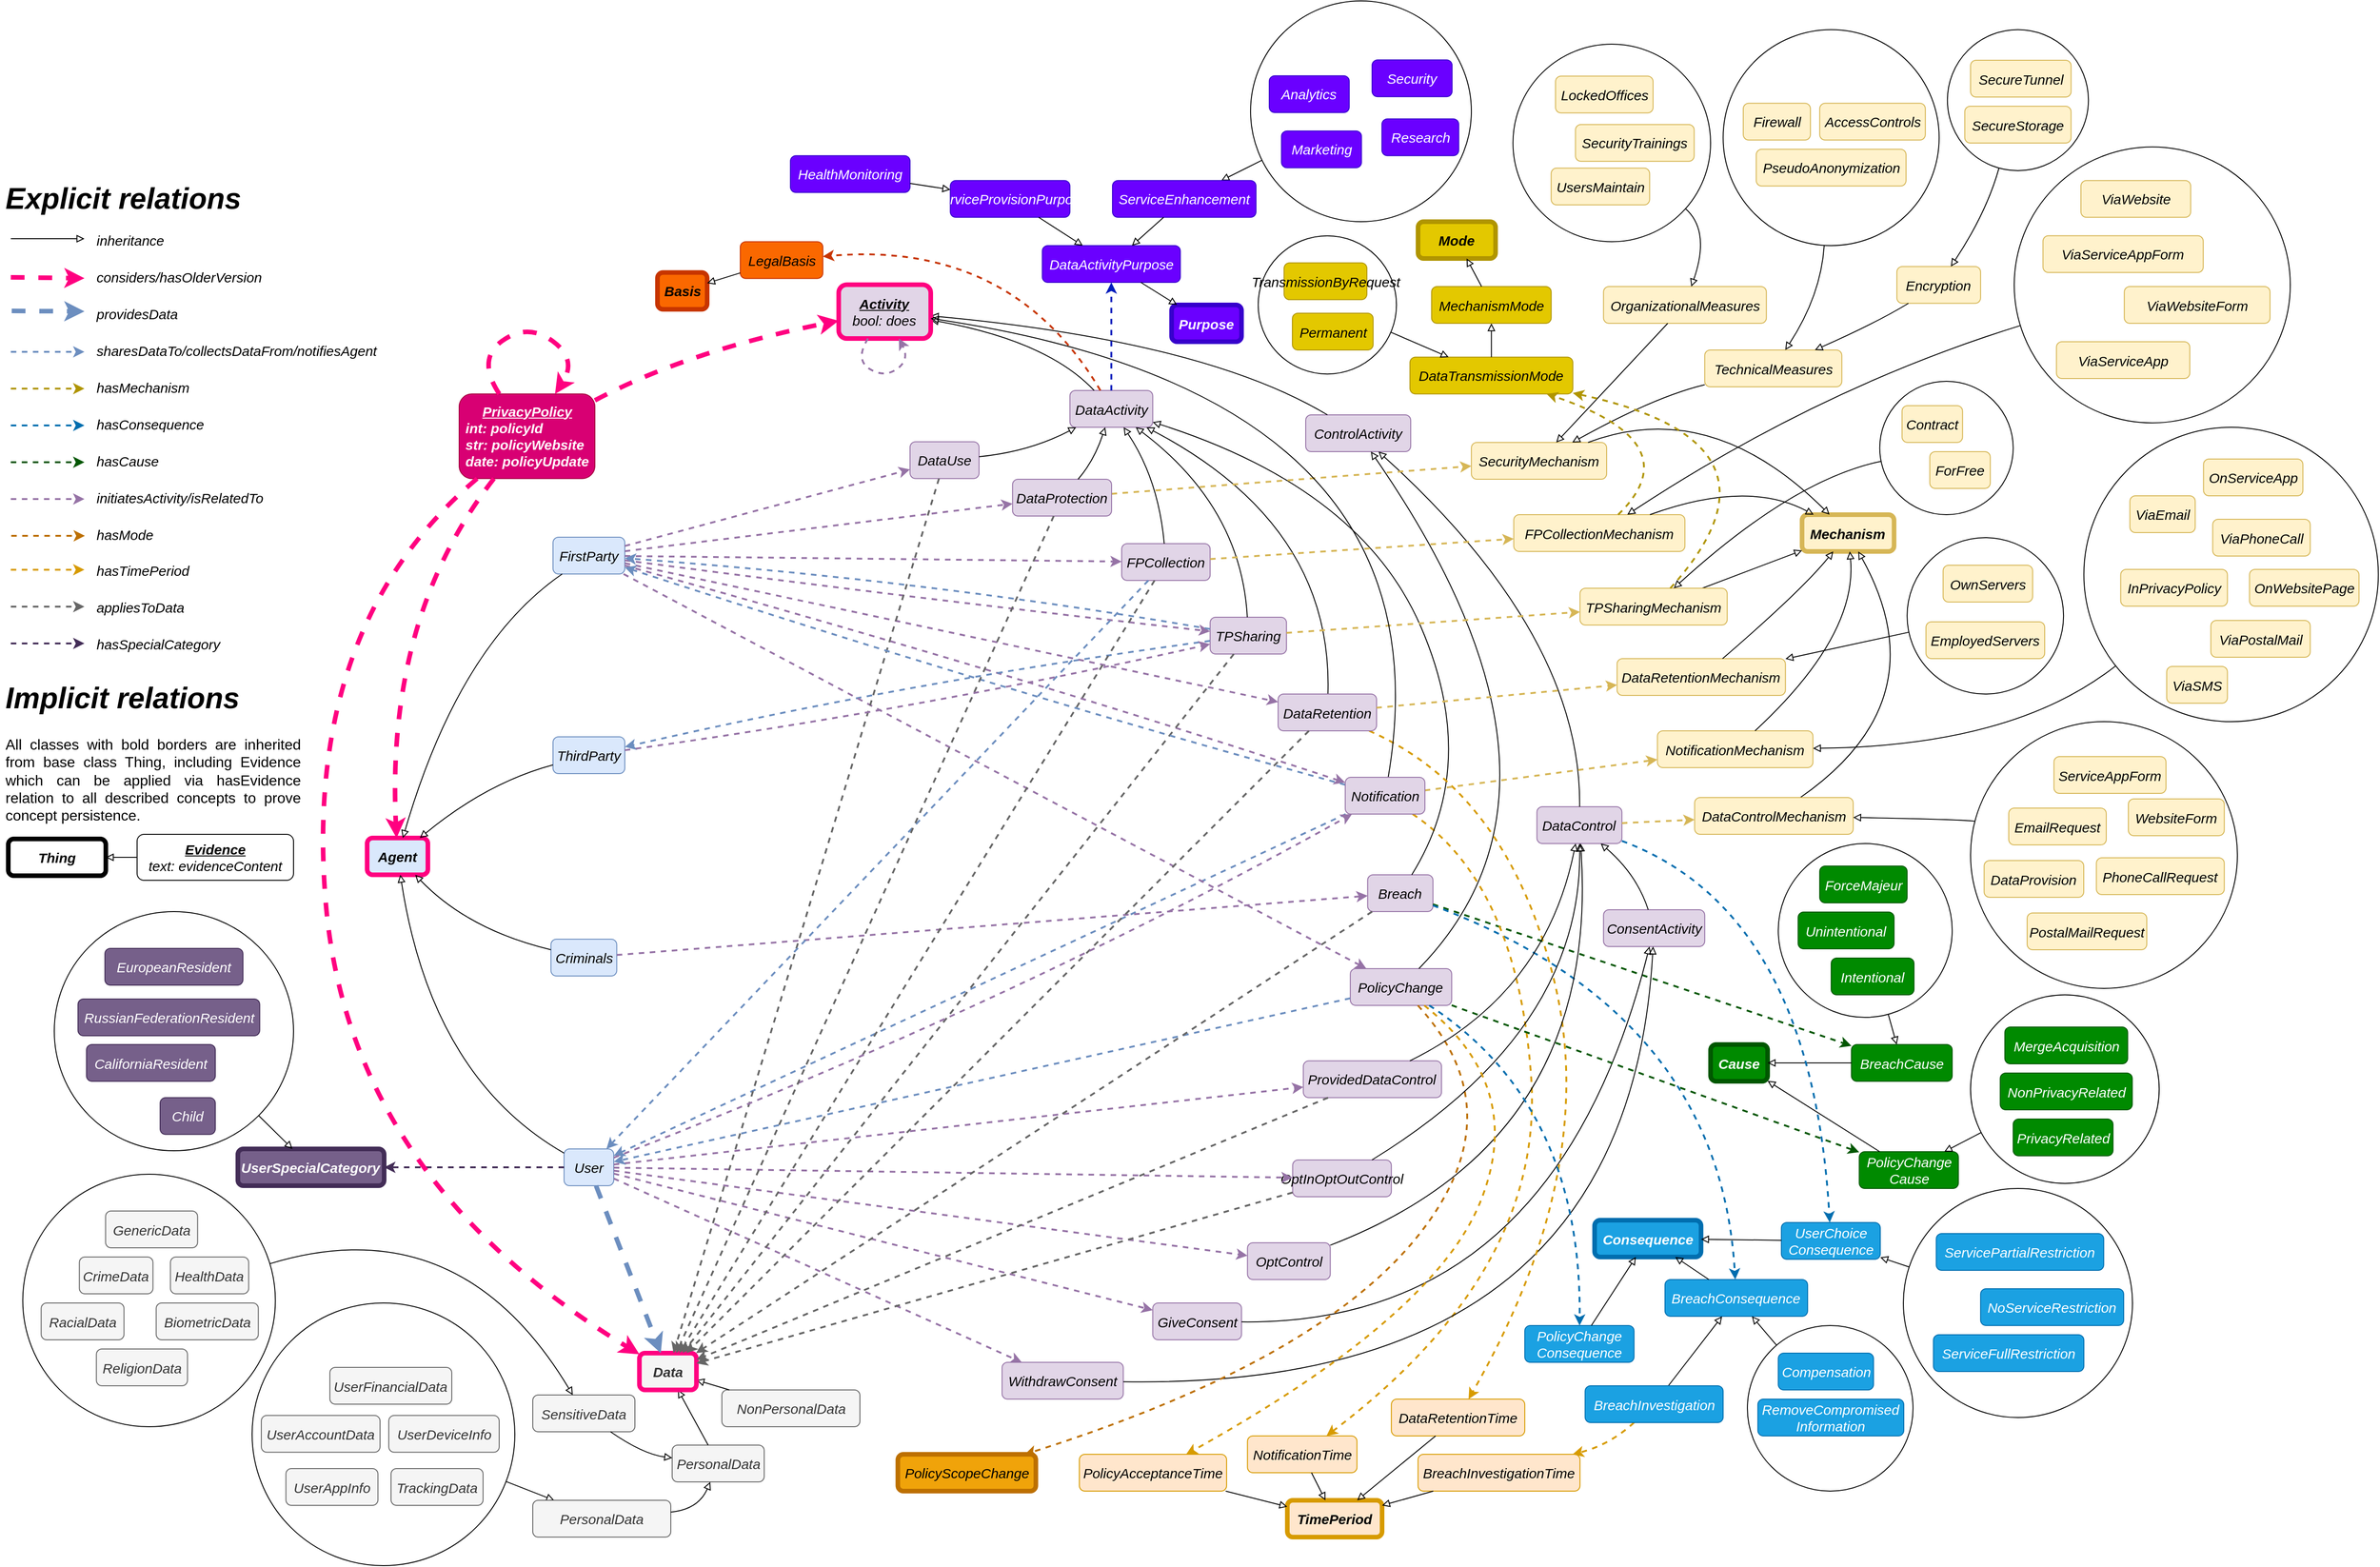 <mxfile version="21.3.2" type="device" pages="7">
  <diagram id="i-zVF6f099AAMXjwXL_y" name="full">
    <mxGraphModel dx="5360" dy="3775" grid="1" gridSize="10" guides="1" tooltips="1" connect="1" arrows="1" fold="1" page="0" pageScale="1" pageWidth="827" pageHeight="1169" background="none" math="0" shadow="0">
      <root>
        <mxCell id="0" />
        <mxCell id="1" parent="0" />
        <mxCell id="CcIX3b4XJO-R3UWU8Bb1-1" value="&lt;div&gt;&lt;u&gt;PrivacyPolicy&lt;/u&gt;&lt;/div&gt;&lt;div align=&quot;left&quot;&gt;int: policyId&lt;/div&gt;&lt;div align=&quot;left&quot;&gt;str: policyWebsite&lt;/div&gt;&lt;div align=&quot;left&quot;&gt;date: policyUpdate&lt;br&gt;&lt;/div&gt;" style="rounded=1;whiteSpace=wrap;html=1;fontSize=15;fontStyle=3;fillColor=#d80073;fontColor=#ffffff;strokeColor=#A50040;shadow=0;fontFamily=Helvetica;" parent="1" vertex="1">
          <mxGeometry x="-460" y="-292.75" width="147.5" height="92" as="geometry" />
        </mxCell>
        <mxCell id="CcIX3b4XJO-R3UWU8Bb1-2" value="Mechanism" style="rounded=1;whiteSpace=wrap;html=1;fillColor=#fff2cc;strokeColor=#d6b656;fontSize=15;fontStyle=3;shadow=0;strokeWidth=5;fontFamily=Helvetica;" parent="1" vertex="1">
          <mxGeometry x="999.4" y="-161.5" width="100" height="40" as="geometry" />
        </mxCell>
        <mxCell id="CcIX3b4XJO-R3UWU8Bb1-4" value="Agent" style="rounded=1;whiteSpace=wrap;html=1;fillColor=#dae8fc;strokeColor=#FF0080;fontSize=15;fontStyle=3;shadow=0;strokeWidth=5;fontFamily=Helvetica;" parent="1" vertex="1">
          <mxGeometry x="-560" y="190" width="66" height="40" as="geometry" />
        </mxCell>
        <mxCell id="CcIX3b4XJO-R3UWU8Bb1-5" value="PolicyChange" style="rounded=1;whiteSpace=wrap;html=1;fillColor=#e1d5e7;strokeColor=#9673a6;fontSize=15;fontStyle=2;shadow=0;fontFamily=Helvetica;" parent="1" vertex="1">
          <mxGeometry x="508.45" y="332" width="110.19" height="40" as="geometry" />
        </mxCell>
        <mxCell id="CcIX3b4XJO-R3UWU8Bb1-12" value="DataControl" style="rounded=1;whiteSpace=wrap;html=1;fillColor=#e1d5e7;strokeColor=#9673a6;fontSize=15;fontStyle=2;shadow=0;fontFamily=Helvetica;" parent="1" vertex="1">
          <mxGeometry x="711.27" y="156" width="92.37" height="40" as="geometry" />
        </mxCell>
        <mxCell id="CcIX3b4XJO-R3UWU8Bb1-13" value="ConsentActivity" style="rounded=1;whiteSpace=wrap;html=1;fillColor=#e1d5e7;strokeColor=#9673a6;fontSize=15;fontStyle=2;shadow=0;fontFamily=Helvetica;" parent="1" vertex="1">
          <mxGeometry x="783.65" y="268" width="110" height="40" as="geometry" />
        </mxCell>
        <mxCell id="CcIX3b4XJO-R3UWU8Bb1-14" value="ControlActivity" style="rounded=1;whiteSpace=wrap;html=1;fillColor=#e1d5e7;strokeColor=#9673a6;fontSize=15;fontStyle=2;shadow=0;fontFamily=Helvetica;" parent="1" vertex="1">
          <mxGeometry x="460.0" y="-270" width="114.09" height="40" as="geometry" />
        </mxCell>
        <mxCell id="CcIX3b4XJO-R3UWU8Bb1-16" value="" style="endArrow=block;html=1;endFill=0;fontSize=15;fontStyle=2;curved=1;shadow=0;fontFamily=Helvetica;" parent="1" source="CcIX3b4XJO-R3UWU8Bb1-12" target="CcIX3b4XJO-R3UWU8Bb1-14" edge="1">
          <mxGeometry width="50" height="50" relative="1" as="geometry">
            <mxPoint x="715.92" y="424" as="sourcePoint" />
            <mxPoint x="665.92" y="474" as="targetPoint" />
            <Array as="points">
              <mxPoint x="760" y="-30" />
            </Array>
          </mxGeometry>
        </mxCell>
        <mxCell id="CcIX3b4XJO-R3UWU8Bb1-18" value="" style="endArrow=block;html=1;endFill=0;fontSize=15;fontStyle=2;curved=1;shadow=0;fontFamily=Helvetica;" parent="1" source="CcIX3b4XJO-R3UWU8Bb1-13" target="CcIX3b4XJO-R3UWU8Bb1-12" edge="1">
          <mxGeometry width="50" height="50" relative="1" as="geometry">
            <mxPoint x="735.92" y="444" as="sourcePoint" />
            <mxPoint x="685.92" y="494" as="targetPoint" />
            <Array as="points">
              <mxPoint x="820" y="230" />
            </Array>
          </mxGeometry>
        </mxCell>
        <mxCell id="CcIX3b4XJO-R3UWU8Bb1-19" value="" style="endArrow=block;html=1;endFill=0;fontSize=15;fontStyle=2;curved=1;shadow=0;fontFamily=Helvetica;" parent="1" source="CcIX3b4XJO-R3UWU8Bb1-5" target="CcIX3b4XJO-R3UWU8Bb1-14" edge="1">
          <mxGeometry width="50" height="50" relative="1" as="geometry">
            <mxPoint x="927.587" y="544" as="sourcePoint" />
            <mxPoint x="767" y="-193" as="targetPoint" />
            <Array as="points">
              <mxPoint x="780" y="130" />
            </Array>
          </mxGeometry>
        </mxCell>
        <mxCell id="CcIX3b4XJO-R3UWU8Bb1-20" value="" style="endArrow=block;html=1;endFill=0;fontSize=15;fontStyle=2;curved=1;shadow=0;fontFamily=Helvetica;" parent="1" source="CcIX3b4XJO-R3UWU8Bb1-14" target="CcIX3b4XJO-R3UWU8Bb1-3" edge="1">
          <mxGeometry width="50" height="50" relative="1" as="geometry">
            <mxPoint x="697.038" y="369" as="sourcePoint" />
            <mxPoint x="673.962" y="344" as="targetPoint" />
            <Array as="points">
              <mxPoint x="350" y="-350" />
            </Array>
          </mxGeometry>
        </mxCell>
        <mxCell id="CcIX3b4XJO-R3UWU8Bb1-21" value="Breach" style="rounded=1;whiteSpace=wrap;html=1;fillColor=#e1d5e7;strokeColor=#9673a6;fontSize=15;fontStyle=2;shadow=0;fontFamily=Helvetica;" parent="1" vertex="1">
          <mxGeometry x="527.29" y="230" width="71" height="40" as="geometry" />
        </mxCell>
        <mxCell id="CcIX3b4XJO-R3UWU8Bb1-24" value="NotificationMechanism" style="rounded=1;whiteSpace=wrap;html=1;fillColor=#fff2cc;strokeColor=#d6b656;fontSize=15;fontStyle=2;shadow=0;fontFamily=Helvetica;" parent="1" vertex="1">
          <mxGeometry x="842.24" y="73.5" width="169" height="40" as="geometry" />
        </mxCell>
        <mxCell id="CcIX3b4XJO-R3UWU8Bb1-25" value="" style="endArrow=block;html=1;endFill=0;fontSize=15;fontStyle=2;curved=1;shadow=0;fontFamily=Helvetica;" parent="1" source="CcIX3b4XJO-R3UWU8Bb1-24" target="CcIX3b4XJO-R3UWU8Bb1-2" edge="1">
          <mxGeometry width="50" height="50" relative="1" as="geometry">
            <mxPoint x="1686.289" y="-1257.4" as="sourcePoint" />
            <mxPoint x="1663.711" y="-1312.4" as="targetPoint" />
            <Array as="points">
              <mxPoint x="1060" y="-30" />
            </Array>
          </mxGeometry>
        </mxCell>
        <mxCell id="CcIX3b4XJO-R3UWU8Bb1-26" value="BreachConsequence" style="rounded=1;whiteSpace=wrap;html=1;fillColor=#1ba1e2;strokeColor=#006EAF;fontSize=15;fontStyle=2;fontColor=#ffffff;shadow=0;fontFamily=Helvetica;" parent="1" vertex="1">
          <mxGeometry x="850.45" y="670" width="155" height="40" as="geometry" />
        </mxCell>
        <mxCell id="CcIX3b4XJO-R3UWU8Bb1-27" value="BreachInvestigationTime" style="rounded=1;whiteSpace=wrap;html=1;fillColor=#ffe6cc;strokeColor=#d79b00;fontSize=15;fontStyle=2;shadow=0;fontFamily=Helvetica;" parent="1" vertex="1">
          <mxGeometry x="582.08" y="860" width="176" height="40" as="geometry" />
        </mxCell>
        <mxCell id="CcIX3b4XJO-R3UWU8Bb1-28" value="Cause" style="rounded=1;whiteSpace=wrap;html=1;fillColor=#008a00;strokeColor=#005700;fontSize=15;fontStyle=3;fontColor=#ffffff;shadow=0;glass=0;gradientColor=none;strokeWidth=5;fontFamily=Helvetica;" parent="1" vertex="1">
          <mxGeometry x="900" y="414.5" width="62" height="40" as="geometry" />
        </mxCell>
        <mxCell id="CcIX3b4XJO-R3UWU8Bb1-29" value="&lt;div&gt;RemoveCompromised&lt;/div&gt;&lt;div&gt;Information&lt;/div&gt;" style="rounded=1;whiteSpace=wrap;html=1;fillColor=#1ba1e2;strokeColor=#006EAF;fontSize=15;fontStyle=2;fontColor=#ffffff;shadow=0;fontFamily=Helvetica;" parent="1" vertex="1">
          <mxGeometry x="951.38" y="800" width="158.6" height="40" as="geometry" />
        </mxCell>
        <mxCell id="CcIX3b4XJO-R3UWU8Bb1-30" value="Compensation" style="rounded=1;whiteSpace=wrap;html=1;fillColor=#1ba1e2;strokeColor=#006EAF;fontSize=15;fontStyle=2;fontColor=#ffffff;shadow=0;fontFamily=Helvetica;" parent="1" vertex="1">
          <mxGeometry x="973.58" y="750" width="103.5" height="40" as="geometry" />
        </mxCell>
        <mxCell id="CcIX3b4XJO-R3UWU8Bb1-32" value="&lt;div&gt;NotificationTime&lt;/div&gt;" style="rounded=1;whiteSpace=wrap;html=1;fillColor=#ffe6cc;strokeColor=#d79b00;fontSize=15;fontStyle=2;shadow=0;fontFamily=Helvetica;" parent="1" vertex="1">
          <mxGeometry x="396.71" y="840" width="119" height="40" as="geometry" />
        </mxCell>
        <mxCell id="CcIX3b4XJO-R3UWU8Bb1-33" value="TimePeriod" style="rounded=1;whiteSpace=wrap;html=1;fillColor=#ffe6cc;strokeColor=#d79b00;fontSize=15;fontStyle=3;shadow=0;strokeWidth=5;fontFamily=Helvetica;" parent="1" vertex="1">
          <mxGeometry x="440" y="910" width="103" height="40" as="geometry" />
        </mxCell>
        <mxCell id="CcIX3b4XJO-R3UWU8Bb1-34" value="" style="endArrow=block;html=1;endFill=0;fontSize=15;fontStyle=2;shadow=0;fontFamily=Helvetica;" parent="1" source="CcIX3b4XJO-R3UWU8Bb1-32" target="CcIX3b4XJO-R3UWU8Bb1-33" edge="1">
          <mxGeometry width="50" height="50" relative="1" as="geometry">
            <mxPoint x="1602.5" y="1094" as="sourcePoint" />
            <mxPoint x="1602.5" y="1039" as="targetPoint" />
          </mxGeometry>
        </mxCell>
        <mxCell id="CcIX3b4XJO-R3UWU8Bb1-35" value="" style="endArrow=block;html=1;endFill=0;fontSize=15;fontStyle=2;shadow=0;fontFamily=Helvetica;" parent="1" source="CcIX3b4XJO-R3UWU8Bb1-27" target="CcIX3b4XJO-R3UWU8Bb1-33" edge="1">
          <mxGeometry width="50" height="50" relative="1" as="geometry">
            <mxPoint x="1432.5" y="1309" as="sourcePoint" />
            <mxPoint x="1402.5" y="1329" as="targetPoint" />
          </mxGeometry>
        </mxCell>
        <mxCell id="CcIX3b4XJO-R3UWU8Bb1-36" value="" style="endArrow=classic;html=1;dashed=1;fontSize=15;fontStyle=2;startArrow=none;curved=1;fillColor=#008a00;strokeColor=#005700;shadow=0;strokeWidth=2;fontFamily=Helvetica;" parent="1" source="CcIX3b4XJO-R3UWU8Bb1-21" target="CcIX3b4XJO-R3UWU8Bb1-127" edge="1">
          <mxGeometry width="50" height="50" relative="1" as="geometry">
            <mxPoint x="1706.663" y="492.34" as="sourcePoint" />
            <mxPoint x="1679.997" y="472.34" as="targetPoint" />
            <Array as="points" />
          </mxGeometry>
        </mxCell>
        <mxCell id="CcIX3b4XJO-R3UWU8Bb1-39" value="" style="endArrow=block;html=1;endFill=0;fontSize=15;fontStyle=2;shadow=0;fontFamily=Helvetica;curved=1;" parent="1" source="4GEwqGWDiLAYL1l5WSFT-30" target="CcIX3b4XJO-R3UWU8Bb1-26" edge="1">
          <mxGeometry width="50" height="50" relative="1" as="geometry">
            <mxPoint x="1981.807" y="1188.1" as="sourcePoint" />
            <mxPoint x="2008.473" y="1208.1" as="targetPoint" />
          </mxGeometry>
        </mxCell>
        <mxCell id="CcIX3b4XJO-R3UWU8Bb1-40" value="" style="endArrow=block;html=1;endFill=0;fontSize=15;fontStyle=2;shadow=0;fontFamily=Helvetica;curved=1;" parent="1" source="CcIX3b4XJO-R3UWU8Bb1-31" target="CcIX3b4XJO-R3UWU8Bb1-26" edge="1">
          <mxGeometry width="50" height="50" relative="1" as="geometry">
            <mxPoint x="1991.807" y="1198.1" as="sourcePoint" />
            <mxPoint x="2018.473" y="1218.1" as="targetPoint" />
          </mxGeometry>
        </mxCell>
        <mxCell id="CcIX3b4XJO-R3UWU8Bb1-41" value="" style="endArrow=classic;html=1;dashed=1;fontSize=15;fontStyle=2;curved=1;fillColor=#1ba1e2;strokeColor=#006EAF;shadow=0;startArrow=none;strokeWidth=2;fontFamily=Helvetica;" parent="1" source="CcIX3b4XJO-R3UWU8Bb1-21" target="CcIX3b4XJO-R3UWU8Bb1-26" edge="1">
          <mxGeometry width="50" height="50" relative="1" as="geometry">
            <mxPoint x="1830" y="349.84" as="sourcePoint" />
            <mxPoint x="1750" y="334.84" as="targetPoint" />
            <Array as="points">
              <mxPoint x="910" y="380" />
            </Array>
          </mxGeometry>
        </mxCell>
        <mxCell id="CcIX3b4XJO-R3UWU8Bb1-43" value="" style="endArrow=classic;html=1;dashed=1;fontSize=15;fontStyle=2;curved=1;fillColor=#ffe6cc;strokeColor=#d79b00;shadow=0;strokeWidth=2;fontFamily=Helvetica;" parent="1" source="CcIX3b4XJO-R3UWU8Bb1-31" target="CcIX3b4XJO-R3UWU8Bb1-27" edge="1">
          <mxGeometry width="50" height="50" relative="1" as="geometry">
            <mxPoint x="63.333" y="450" as="sourcePoint" />
            <mxPoint x="10" y="400" as="targetPoint" />
            <Array as="points">
              <mxPoint x="790" y="850" />
            </Array>
          </mxGeometry>
        </mxCell>
        <mxCell id="CcIX3b4XJO-R3UWU8Bb1-45" value="" style="endArrow=classic;html=1;dashed=1;fontSize=15;fontStyle=2;curved=1;fillColor=#ffe6cc;strokeColor=#d79b00;shadow=0;strokeWidth=2;fontFamily=Helvetica;" parent="1" source="4GEwqGWDiLAYL1l5WSFT-10" target="CcIX3b4XJO-R3UWU8Bb1-32" edge="1">
          <mxGeometry width="50" height="50" relative="1" as="geometry">
            <mxPoint x="564.755" y="-10" as="sourcePoint" />
            <mxPoint x="-14.348" y="390" as="targetPoint" />
            <Array as="points">
              <mxPoint x="690" y="240" />
              <mxPoint x="720" y="660" />
            </Array>
          </mxGeometry>
        </mxCell>
        <mxCell id="CcIX3b4XJO-R3UWU8Bb1-51" value="User" style="rounded=1;whiteSpace=wrap;html=1;fillColor=#dae8fc;strokeColor=#6c8ebf;fontSize=15;fontStyle=2;shadow=0;fontFamily=Helvetica;" parent="1" vertex="1">
          <mxGeometry x="-346" y="528" width="54" height="40" as="geometry" />
        </mxCell>
        <mxCell id="CcIX3b4XJO-R3UWU8Bb1-52" value="Criminals" style="rounded=1;whiteSpace=wrap;html=1;fillColor=#dae8fc;strokeColor=#6c8ebf;fontSize=15;fontStyle=2;shadow=0;fontFamily=Helvetica;" parent="1" vertex="1">
          <mxGeometry x="-360.25" y="300" width="71.5" height="40" as="geometry" />
        </mxCell>
        <mxCell id="CcIX3b4XJO-R3UWU8Bb1-53" value="ThirdParty" style="rounded=1;whiteSpace=wrap;html=1;fillColor=#dae8fc;strokeColor=#6c8ebf;fontSize=15;fontStyle=2;shadow=0;fontFamily=Helvetica;" parent="1" vertex="1">
          <mxGeometry x="-358" y="80" width="78" height="40" as="geometry" />
        </mxCell>
        <mxCell id="CcIX3b4XJO-R3UWU8Bb1-58" value="NonPersonalData" style="rounded=1;whiteSpace=wrap;html=1;fillColor=#f5f5f5;fontColor=#333333;strokeColor=#666666;fontSize=15;fontStyle=2;shadow=0;fontFamily=Helvetica;" parent="1" vertex="1">
          <mxGeometry x="-174.49" y="790" width="150" height="40" as="geometry" />
        </mxCell>
        <mxCell id="CcIX3b4XJO-R3UWU8Bb1-59" value="SensitiveData" style="rounded=1;whiteSpace=wrap;html=1;fillColor=#f5f5f5;fontColor=#333333;strokeColor=#666666;fontSize=15;fontStyle=2;shadow=0;fontFamily=Helvetica;" parent="1" vertex="1">
          <mxGeometry x="-380" y="795.5" width="111" height="40" as="geometry" />
        </mxCell>
        <mxCell id="CcIX3b4XJO-R3UWU8Bb1-60" value="PersonalData" style="rounded=1;whiteSpace=wrap;html=1;fillColor=#f5f5f5;fontColor=#333333;strokeColor=#666666;fontSize=15;fontStyle=2;shadow=0;fontFamily=Helvetica;" parent="1" vertex="1">
          <mxGeometry x="-228.49" y="850" width="100" height="40" as="geometry" />
        </mxCell>
        <mxCell id="CcIX3b4XJO-R3UWU8Bb1-61" value="TrackingData" style="rounded=1;whiteSpace=wrap;html=1;fillColor=#f5f5f5;fontColor=#333333;strokeColor=#666666;fontSize=15;fontStyle=2;shadow=0;fontFamily=Helvetica;" parent="1" vertex="1">
          <mxGeometry x="-534.01" y="875.5" width="100" height="40" as="geometry" />
        </mxCell>
        <mxCell id="CcIX3b4XJO-R3UWU8Bb1-62" value="UserAccountData" style="rounded=1;whiteSpace=wrap;html=1;fillColor=#f5f5f5;fontColor=#333333;strokeColor=#666666;fontSize=15;fontStyle=2;shadow=0;fontFamily=Helvetica;" parent="1" vertex="1">
          <mxGeometry x="-675.01" y="817.79" width="129" height="40" as="geometry" />
        </mxCell>
        <mxCell id="CcIX3b4XJO-R3UWU8Bb1-63" value="UserAppInfo" style="rounded=1;whiteSpace=wrap;html=1;fillColor=#f5f5f5;fontColor=#333333;strokeColor=#666666;fontSize=15;fontStyle=2;shadow=0;fontFamily=Helvetica;" parent="1" vertex="1">
          <mxGeometry x="-648.26" y="875.5" width="100" height="40" as="geometry" />
        </mxCell>
        <mxCell id="CcIX3b4XJO-R3UWU8Bb1-64" value="UserDeviceInfo" style="rounded=1;whiteSpace=wrap;html=1;fillColor=#f5f5f5;fontColor=#333333;strokeColor=#666666;fontSize=15;fontStyle=2;shadow=0;fontFamily=Helvetica;" parent="1" vertex="1">
          <mxGeometry x="-536.5" y="817.79" width="120" height="40" as="geometry" />
        </mxCell>
        <mxCell id="CcIX3b4XJO-R3UWU8Bb1-65" value="UserFinancialData" style="rounded=1;whiteSpace=wrap;html=1;fillColor=#f5f5f5;fontColor=#333333;strokeColor=#666666;fontSize=15;fontStyle=2;shadow=0;fontFamily=Helvetica;" parent="1" vertex="1">
          <mxGeometry x="-600.51" y="765.5" width="132.5" height="40" as="geometry" />
        </mxCell>
        <mxCell id="CcIX3b4XJO-R3UWU8Bb1-66" value="BiometricData" style="rounded=1;whiteSpace=wrap;html=1;fillColor=#f5f5f5;fontColor=#333333;strokeColor=#666666;fontSize=15;fontStyle=2;shadow=0;fontFamily=Helvetica;" parent="1" vertex="1">
          <mxGeometry x="-789.25" y="695.5" width="111" height="40" as="geometry" />
        </mxCell>
        <mxCell id="CcIX3b4XJO-R3UWU8Bb1-67" value="CrimeData" style="rounded=1;whiteSpace=wrap;html=1;fillColor=#f5f5f5;fontColor=#333333;strokeColor=#666666;fontSize=15;fontStyle=2;shadow=0;fontFamily=Helvetica;" parent="1" vertex="1">
          <mxGeometry x="-872.75" y="645.5" width="80" height="40" as="geometry" />
        </mxCell>
        <mxCell id="CcIX3b4XJO-R3UWU8Bb1-68" value="GenericData" style="rounded=1;whiteSpace=wrap;html=1;fillColor=#f5f5f5;fontColor=#333333;strokeColor=#666666;fontSize=15;fontStyle=2;shadow=0;fontFamily=Helvetica;" parent="1" vertex="1">
          <mxGeometry x="-844.25" y="595.5" width="100" height="40" as="geometry" />
        </mxCell>
        <mxCell id="CcIX3b4XJO-R3UWU8Bb1-69" value="HealthData" style="rounded=1;whiteSpace=wrap;html=1;fillColor=#f5f5f5;fontColor=#333333;strokeColor=#666666;fontSize=15;fontStyle=2;shadow=0;fontFamily=Helvetica;" parent="1" vertex="1">
          <mxGeometry x="-773.75" y="645.5" width="85" height="40" as="geometry" />
        </mxCell>
        <mxCell id="CcIX3b4XJO-R3UWU8Bb1-70" value="RacialData" style="rounded=1;whiteSpace=wrap;html=1;fillColor=#f5f5f5;fontColor=#333333;strokeColor=#666666;fontSize=15;fontStyle=2;shadow=0;fontFamily=Helvetica;" parent="1" vertex="1">
          <mxGeometry x="-914.25" y="695.5" width="90" height="40" as="geometry" />
        </mxCell>
        <mxCell id="CcIX3b4XJO-R3UWU8Bb1-71" value="ReligionData" style="rounded=1;whiteSpace=wrap;html=1;fillColor=#f5f5f5;fontColor=#333333;strokeColor=#666666;fontSize=15;fontStyle=2;shadow=0;fontFamily=Helvetica;" parent="1" vertex="1">
          <mxGeometry x="-854.25" y="745.5" width="99" height="40" as="geometry" />
        </mxCell>
        <mxCell id="CcIX3b4XJO-R3UWU8Bb1-72" value="" style="endArrow=block;html=1;endFill=0;fontSize=15;fontStyle=2;shadow=0;curved=1;fontFamily=Helvetica;" parent="1" source="CcIX3b4XJO-R3UWU8Bb1-59" target="CcIX3b4XJO-R3UWU8Bb1-60" edge="1">
          <mxGeometry width="50" height="50" relative="1" as="geometry">
            <mxPoint x="-14.81" y="1537.98" as="sourcePoint" />
            <mxPoint x="-480.999" y="699" as="targetPoint" />
            <Array as="points">
              <mxPoint x="-260" y="860" />
            </Array>
          </mxGeometry>
        </mxCell>
        <mxCell id="CcIX3b4XJO-R3UWU8Bb1-73" value="" style="endArrow=block;html=1;endFill=0;fontSize=15;fontStyle=2;shadow=0;fontFamily=Helvetica;" parent="1" source="4GEwqGWDiLAYL1l5WSFT-31" target="y-dyS5vIyWXZ1245UoUS-1" edge="1">
          <mxGeometry width="50" height="50" relative="1" as="geometry">
            <mxPoint x="-81.279" y="1577.98" as="sourcePoint" />
            <mxPoint x="-60.801" y="1667.98" as="targetPoint" />
          </mxGeometry>
        </mxCell>
        <mxCell id="CcIX3b4XJO-R3UWU8Bb1-78" value="" style="endArrow=block;html=1;endFill=0;fontSize=15;fontStyle=2;shadow=0;fontFamily=Helvetica;curved=1;" parent="1" source="4GEwqGWDiLAYL1l5WSFT-33" target="CcIX3b4XJO-R3UWU8Bb1-59" edge="1">
          <mxGeometry width="50" height="50" relative="1" as="geometry">
            <mxPoint x="261.94" y="1367.54" as="sourcePoint" />
            <mxPoint x="207.425" y="1677.54" as="targetPoint" />
            <Array as="points">
              <mxPoint x="-460" y="590" />
            </Array>
          </mxGeometry>
        </mxCell>
        <mxCell id="CcIX3b4XJO-R3UWU8Bb1-84" value="" style="endArrow=block;html=1;endFill=0;fontSize=15;fontStyle=2;shadow=0;curved=1;fontFamily=Helvetica;" parent="1" source="CcIX3b4XJO-R3UWU8Bb1-58" target="4Ul_LHpnBtSVW_RfF9cD-1" edge="1">
          <mxGeometry width="50" height="50" relative="1" as="geometry">
            <mxPoint x="-100.833" y="1587.98" as="sourcePoint" />
            <mxPoint x="54.64" y="1751.12" as="targetPoint" />
            <Array as="points" />
          </mxGeometry>
        </mxCell>
        <mxCell id="CcIX3b4XJO-R3UWU8Bb1-85" value="" style="endArrow=block;html=1;endFill=0;fontSize=15;fontStyle=2;shadow=0;fontFamily=Helvetica;curved=1;" parent="1" source="CcIX3b4XJO-R3UWU8Bb1-60" target="4Ul_LHpnBtSVW_RfF9cD-1" edge="1">
          <mxGeometry width="50" height="50" relative="1" as="geometry">
            <mxPoint x="-90.833" y="1597.98" as="sourcePoint" />
            <mxPoint x="-11.809" y="1751.12" as="targetPoint" />
          </mxGeometry>
        </mxCell>
        <mxCell id="CcIX3b4XJO-R3UWU8Bb1-87" value="LegalBasis" style="rounded=1;whiteSpace=wrap;html=1;fillColor=#fa6800;strokeColor=#C73500;fontSize=15;fontStyle=2;fontColor=#000000;shadow=0;fontFamily=Helvetica;" parent="1" vertex="1">
          <mxGeometry x="-154.49" y="-458.25" width="89.75" height="40" as="geometry" />
        </mxCell>
        <mxCell id="CcIX3b4XJO-R3UWU8Bb1-88" value="Mode" style="rounded=1;whiteSpace=wrap;html=1;fillColor=#e3c800;strokeColor=#B09500;fontSize=15;fontStyle=3;fontColor=#000000;shadow=0;strokeWidth=5;fontFamily=Helvetica;" parent="1" vertex="1">
          <mxGeometry x="582.08" y="-480" width="84.25" height="40" as="geometry" />
        </mxCell>
        <mxCell id="CcIX3b4XJO-R3UWU8Bb1-91" value="UserSpecialCategory" style="rounded=1;whiteSpace=wrap;html=1;fillColor=#76608a;strokeColor=#432D57;fontSize=15;fontStyle=3;fontColor=#ffffff;shadow=0;fontFamily=Helvetica;strokeWidth=5;" parent="1" vertex="1">
          <mxGeometry x="-700.51" y="528" width="159" height="40" as="geometry" />
        </mxCell>
        <mxCell id="CcIX3b4XJO-R3UWU8Bb1-92" value="DataActivityPurpose" style="rounded=1;whiteSpace=wrap;html=1;fillColor=#6a00ff;strokeColor=#3700CC;fontSize=15;fontStyle=2;fontColor=#ffffff;shadow=0;fontFamily=Helvetica;" parent="1" vertex="1">
          <mxGeometry x="173.75" y="-454" width="150" height="40" as="geometry" />
        </mxCell>
        <mxCell id="CcIX3b4XJO-R3UWU8Bb1-97" value="SecurityMechanism" style="rounded=1;whiteSpace=wrap;html=1;fillColor=#fff2cc;strokeColor=#d6b656;fontSize=15;fontStyle=2;shadow=0;fontFamily=Helvetica;" parent="1" vertex="1">
          <mxGeometry x="640.04" y="-240" width="147" height="40" as="geometry" />
        </mxCell>
        <mxCell id="CcIX3b4XJO-R3UWU8Bb1-99" value="FPCollectionMechanism" style="rounded=1;whiteSpace=wrap;html=1;fillColor=#fff2cc;strokeColor=#d6b656;fontSize=15;fontStyle=2;shadow=0;fontFamily=Helvetica;" parent="1" vertex="1">
          <mxGeometry x="686.11" y="-161.5" width="186" height="40" as="geometry" />
        </mxCell>
        <mxCell id="CcIX3b4XJO-R3UWU8Bb1-100" value="" style="endArrow=block;html=1;endFill=0;fontSize=15;fontStyle=2;curved=1;shadow=0;fontFamily=Helvetica;" parent="1" source="pIO2bBWsaHQuIE4qCJqX-5" target="CcIX3b4XJO-R3UWU8Bb1-2" edge="1">
          <mxGeometry width="50" height="50" relative="1" as="geometry">
            <mxPoint x="1107.81" y="-1370.409" as="sourcePoint" />
            <mxPoint x="1266.056" y="-1314.9" as="targetPoint" />
            <Array as="points">
              <mxPoint x="1150" y="40" />
            </Array>
          </mxGeometry>
        </mxCell>
        <mxCell id="CcIX3b4XJO-R3UWU8Bb1-101" value="" style="endArrow=block;html=1;endFill=0;fontSize=15;fontStyle=2;curved=1;shadow=0;fontFamily=Helvetica;" parent="1" source="CcIX3b4XJO-R3UWU8Bb1-98" target="CcIX3b4XJO-R3UWU8Bb1-2" edge="1">
          <mxGeometry width="50" height="50" relative="1" as="geometry">
            <mxPoint x="1234.449" y="-1516.46" as="sourcePoint" />
            <mxPoint x="1249.051" y="-1314.9" as="targetPoint" />
            <Array as="points" />
          </mxGeometry>
        </mxCell>
        <mxCell id="CcIX3b4XJO-R3UWU8Bb1-102" value="" style="endArrow=block;html=1;endFill=0;fontSize=15;fontStyle=2;curved=1;shadow=0;fontFamily=Helvetica;" parent="1" source="CcIX3b4XJO-R3UWU8Bb1-97" target="CcIX3b4XJO-R3UWU8Bb1-2" edge="1">
          <mxGeometry width="50" height="50" relative="1" as="geometry">
            <mxPoint x="864.903" y="-1923.96" as="sourcePoint" />
            <mxPoint x="708.14" y="-1901.31" as="targetPoint" />
            <Array as="points">
              <mxPoint x="900" y="-290" />
            </Array>
          </mxGeometry>
        </mxCell>
        <mxCell id="CcIX3b4XJO-R3UWU8Bb1-104" value="" style="endArrow=block;html=1;endFill=0;fontSize=15;fontStyle=2;curved=1;shadow=0;fontFamily=Helvetica;" parent="1" source="CcIX3b4XJO-R3UWU8Bb1-99" target="CcIX3b4XJO-R3UWU8Bb1-2" edge="1">
          <mxGeometry width="50" height="50" relative="1" as="geometry">
            <mxPoint x="1090.5" y="-1323.196" as="sourcePoint" />
            <mxPoint x="1210.5" y="-1301.974" as="targetPoint" />
            <Array as="points">
              <mxPoint x="940" y="-200" />
            </Array>
          </mxGeometry>
        </mxCell>
        <mxCell id="CcIX3b4XJO-R3UWU8Bb1-105" value="TechnicalMeasures" style="rounded=1;whiteSpace=wrap;html=1;fillColor=#fff2cc;strokeColor=#d6b656;fontSize=15;fontStyle=2;shadow=0;fontFamily=Helvetica;" parent="1" vertex="1">
          <mxGeometry x="893.65" y="-340.5" width="149" height="40" as="geometry" />
        </mxCell>
        <mxCell id="CcIX3b4XJO-R3UWU8Bb1-106" value="OrganizationalMeasures" style="rounded=1;whiteSpace=wrap;html=1;fillColor=#fff2cc;strokeColor=#d6b656;fontSize=15;fontStyle=2;shadow=0;fontFamily=Helvetica;" parent="1" vertex="1">
          <mxGeometry x="783.65" y="-409.5" width="177" height="40" as="geometry" />
        </mxCell>
        <mxCell id="CcIX3b4XJO-R3UWU8Bb1-107" value="Encryption" style="rounded=1;whiteSpace=wrap;html=1;fillColor=#fff2cc;strokeColor=#d6b656;fontSize=15;fontStyle=2;shadow=0;fontFamily=Helvetica;" parent="1" vertex="1">
          <mxGeometry x="1102.45" y="-431.25" width="91" height="40" as="geometry" />
        </mxCell>
        <mxCell id="CcIX3b4XJO-R3UWU8Bb1-108" value="PseudoAnonymization" style="rounded=1;whiteSpace=wrap;html=1;fillColor=#fff2cc;strokeColor=#d6b656;fontSize=15;fontStyle=2;shadow=0;fontFamily=Helvetica;" parent="1" vertex="1">
          <mxGeometry x="949.63" y="-558.75" width="162.79" height="40" as="geometry" />
        </mxCell>
        <mxCell id="CcIX3b4XJO-R3UWU8Bb1-109" value="" style="endArrow=block;html=1;endFill=0;fontSize=15;fontStyle=2;curved=1;shadow=0;fontFamily=Helvetica;" parent="1" source="CcIX3b4XJO-R3UWU8Bb1-107" target="CcIX3b4XJO-R3UWU8Bb1-105" edge="1">
          <mxGeometry width="50" height="50" relative="1" as="geometry">
            <mxPoint x="1262.32" y="-1269.09" as="sourcePoint" />
            <mxPoint x="1392.32" y="-1283.589" as="targetPoint" />
            <Array as="points">
              <mxPoint x="1080" y="-370" />
            </Array>
          </mxGeometry>
        </mxCell>
        <mxCell id="CcIX3b4XJO-R3UWU8Bb1-111" value="" style="endArrow=block;html=1;endFill=0;fontSize=15;fontStyle=2;curved=1;shadow=0;fontFamily=Helvetica;" parent="1" source="CcIX3b4XJO-R3UWU8Bb1-106" target="CcIX3b4XJO-R3UWU8Bb1-97" edge="1">
          <mxGeometry width="50" height="50" relative="1" as="geometry">
            <mxPoint x="992.41" y="-1392.264" as="sourcePoint" />
            <mxPoint x="1037.41" y="-1389.956" as="targetPoint" />
            <Array as="points" />
          </mxGeometry>
        </mxCell>
        <mxCell id="CcIX3b4XJO-R3UWU8Bb1-112" value="" style="endArrow=block;html=1;endFill=0;fontSize=15;fontStyle=2;curved=1;shadow=0;fontFamily=Helvetica;" parent="1" source="CcIX3b4XJO-R3UWU8Bb1-105" target="CcIX3b4XJO-R3UWU8Bb1-97" edge="1">
          <mxGeometry width="50" height="50" relative="1" as="geometry">
            <mxPoint x="1157.41" y="-1345.675" as="sourcePoint" />
            <mxPoint x="1237.41" y="-1366.545" as="targetPoint" />
            <Array as="points">
              <mxPoint x="840" y="-290" />
            </Array>
          </mxGeometry>
        </mxCell>
        <mxCell id="CcIX3b4XJO-R3UWU8Bb1-113" value="ViaEmail" style="rounded=1;whiteSpace=wrap;html=1;fillColor=#fff2cc;strokeColor=#d6b656;fontSize=15;fontStyle=2;shadow=0;fontFamily=Helvetica;" parent="1" vertex="1">
          <mxGeometry x="1355.69" y="-182" width="71" height="40" as="geometry" />
        </mxCell>
        <mxCell id="CcIX3b4XJO-R3UWU8Bb1-114" value="OnServiceApp" style="rounded=1;whiteSpace=wrap;html=1;fillColor=#fff2cc;strokeColor=#d6b656;fontSize=15;fontStyle=2;shadow=0;fontFamily=Helvetica;" parent="1" vertex="1">
          <mxGeometry x="1435.69" y="-222" width="108" height="40" as="geometry" />
        </mxCell>
        <mxCell id="CcIX3b4XJO-R3UWU8Bb1-115" value="InPrivacyPolicy" style="rounded=1;whiteSpace=wrap;html=1;fillColor=#fff2cc;strokeColor=#d6b656;fontSize=15;fontStyle=2;shadow=0;fontFamily=Helvetica;" parent="1" vertex="1">
          <mxGeometry x="1345.69" y="-102" width="116" height="40" as="geometry" />
        </mxCell>
        <mxCell id="CcIX3b4XJO-R3UWU8Bb1-117" value="ViaPhoneCall" style="rounded=1;whiteSpace=wrap;html=1;fillColor=#fff2cc;strokeColor=#d6b656;fontSize=15;fontStyle=2;shadow=0;fontFamily=Helvetica;" parent="1" vertex="1">
          <mxGeometry x="1445.69" y="-156.5" width="106" height="40" as="geometry" />
        </mxCell>
        <mxCell id="CcIX3b4XJO-R3UWU8Bb1-118" value="ViaSMS" style="rounded=1;whiteSpace=wrap;html=1;fillColor=#fff2cc;strokeColor=#d6b656;fontSize=15;fontStyle=2;shadow=0;fontFamily=Helvetica;" parent="1" vertex="1">
          <mxGeometry x="1395.69" y="3.5" width="66" height="40" as="geometry" />
        </mxCell>
        <mxCell id="CcIX3b4XJO-R3UWU8Bb1-119" value="ViaPostalMail" style="rounded=1;whiteSpace=wrap;html=1;fillColor=#fff2cc;strokeColor=#d6b656;fontSize=15;fontStyle=2;shadow=0;fontFamily=Helvetica;" parent="1" vertex="1">
          <mxGeometry x="1443.69" y="-46.5" width="108" height="40" as="geometry" />
        </mxCell>
        <mxCell id="CcIX3b4XJO-R3UWU8Bb1-121" value="" style="endArrow=block;html=1;endFill=0;fontSize=15;fontStyle=2;curved=1;shadow=0;fontFamily=Helvetica;" parent="1" source="4GEwqGWDiLAYL1l5WSFT-19" target="CcIX3b4XJO-R3UWU8Bb1-24" edge="1">
          <mxGeometry width="50" height="50" relative="1" as="geometry">
            <mxPoint x="1798.25" y="-1637.38" as="sourcePoint" />
            <mxPoint x="1723.25" y="-1597.38" as="targetPoint" />
            <Array as="points">
              <mxPoint x="1230" y="90" />
            </Array>
          </mxGeometry>
        </mxCell>
        <mxCell id="CcIX3b4XJO-R3UWU8Bb1-127" value="BreachCause" style="rounded=1;whiteSpace=wrap;html=1;fillColor=#008a00;strokeColor=#005700;fontSize=15;fontStyle=2;fontColor=#ffffff;shadow=0;fontFamily=Helvetica;" parent="1" vertex="1">
          <mxGeometry x="1053.08" y="414.5" width="109.5" height="40" as="geometry" />
        </mxCell>
        <mxCell id="CcIX3b4XJO-R3UWU8Bb1-129" value="Intentional" style="rounded=1;whiteSpace=wrap;html=1;fillColor=#008a00;strokeColor=#005700;fontSize=15;fontStyle=2;fontColor=#ffffff;shadow=0;fontFamily=Helvetica;" parent="1" vertex="1">
          <mxGeometry x="1031.08" y="320.5" width="90" height="40" as="geometry" />
        </mxCell>
        <mxCell id="CcIX3b4XJO-R3UWU8Bb1-130" value="Unintentional" style="rounded=1;whiteSpace=wrap;html=1;fillColor=#008a00;strokeColor=#005700;fontSize=15;fontStyle=2;fontColor=#ffffff;shadow=0;fontFamily=Helvetica;" parent="1" vertex="1">
          <mxGeometry x="995.15" y="270.5" width="104.25" height="40" as="geometry" />
        </mxCell>
        <mxCell id="CcIX3b4XJO-R3UWU8Bb1-131" value="" style="endArrow=block;html=1;endFill=0;fontSize=15;fontStyle=2;curved=1;shadow=0;fontFamily=Helvetica;" parent="1" source="CcIX3b4XJO-R3UWU8Bb1-127" target="CcIX3b4XJO-R3UWU8Bb1-28" edge="1">
          <mxGeometry width="50" height="50" relative="1" as="geometry">
            <mxPoint x="2176.65" y="1200.21" as="sourcePoint" />
            <mxPoint x="2276.65" y="1200.21" as="targetPoint" />
            <Array as="points" />
          </mxGeometry>
        </mxCell>
        <mxCell id="CcIX3b4XJO-R3UWU8Bb1-134" value="" style="endArrow=block;html=1;endFill=0;fontSize=15;fontStyle=2;shadow=0;fontFamily=Helvetica;" parent="1" source="4GEwqGWDiLAYL1l5WSFT-28" target="CcIX3b4XJO-R3UWU8Bb1-127" edge="1">
          <mxGeometry width="50" height="50" relative="1" as="geometry">
            <mxPoint x="2088.65" y="917.05" as="sourcePoint" />
            <mxPoint x="2138.65" y="917.05" as="targetPoint" />
          </mxGeometry>
        </mxCell>
        <mxCell id="CcIX3b4XJO-R3UWU8Bb1-135" value="DataTransmissionMode" style="rounded=1;whiteSpace=wrap;html=1;fillColor=#e3c800;strokeColor=#B09500;fontSize=15;fontStyle=2;fontColor=#000000;shadow=0;fontFamily=Helvetica;" parent="1" vertex="1">
          <mxGeometry x="573.29" y="-332.75" width="177" height="40" as="geometry" />
        </mxCell>
        <mxCell id="CcIX3b4XJO-R3UWU8Bb1-137" value="" style="endArrow=block;html=1;endFill=0;fontSize=15;fontStyle=2;curved=1;shadow=0;fontFamily=Helvetica;" parent="1" source="CcIX3b4XJO-R3UWU8Bb1-135" target="KT9C6vuOZP5Z0PniKQ4T-3" edge="1">
          <mxGeometry width="50" height="50" relative="1" as="geometry">
            <mxPoint x="-1184.466" y="-1349.98" as="sourcePoint" />
            <mxPoint x="-1302.354" y="-1198.42" as="targetPoint" />
          </mxGeometry>
        </mxCell>
        <mxCell id="CcIX3b4XJO-R3UWU8Bb1-145" value="" style="endArrow=classic;html=1;dashed=1;fontSize=15;fontStyle=2;shadow=0;fillColor=#76608a;strokeColor=#432D57;strokeWidth=2;fontFamily=Helvetica;" parent="1" source="CcIX3b4XJO-R3UWU8Bb1-51" target="CcIX3b4XJO-R3UWU8Bb1-91" edge="1">
          <mxGeometry width="50" height="50" relative="1" as="geometry">
            <mxPoint x="389.5" y="46.64" as="sourcePoint" />
            <mxPoint x="357" y="6.64" as="targetPoint" />
          </mxGeometry>
        </mxCell>
        <mxCell id="CcIX3b4XJO-R3UWU8Bb1-147" value="DataActivity" style="rounded=1;whiteSpace=wrap;html=1;fillColor=#e1d5e7;strokeColor=#9673a6;fontSize=15;fontStyle=2;shadow=0;fontFamily=Helvetica;" parent="1" vertex="1">
          <mxGeometry x="203.75" y="-296.5" width="90" height="40" as="geometry" />
        </mxCell>
        <mxCell id="CcIX3b4XJO-R3UWU8Bb1-148" value="" style="endArrow=classic;html=1;dashed=1;fontSize=15;fontStyle=2;fillColor=#fa6800;strokeColor=#C73500;curved=1;shadow=0;strokeWidth=2;fontFamily=Helvetica;" parent="1" source="CcIX3b4XJO-R3UWU8Bb1-147" target="CcIX3b4XJO-R3UWU8Bb1-87" edge="1">
          <mxGeometry width="50" height="50" relative="1" as="geometry">
            <mxPoint x="898.297" y="315.08" as="sourcePoint" />
            <mxPoint x="897.623" y="205.08" as="targetPoint" />
            <Array as="points">
              <mxPoint x="140" y="-460" />
            </Array>
          </mxGeometry>
        </mxCell>
        <mxCell id="CcIX3b4XJO-R3UWU8Bb1-150" value="" style="endArrow=block;html=1;endFill=0;fontSize=15;fontStyle=2;curved=1;shadow=0;fontFamily=Helvetica;" parent="1" source="CcIX3b4XJO-R3UWU8Bb1-147" target="CcIX3b4XJO-R3UWU8Bb1-3" edge="1">
          <mxGeometry width="50" height="50" relative="1" as="geometry">
            <mxPoint x="879.615" y="449" as="sourcePoint" />
            <mxPoint x="880.305" y="329" as="targetPoint" />
            <Array as="points">
              <mxPoint x="180" y="-350" />
            </Array>
          </mxGeometry>
        </mxCell>
        <mxCell id="CcIX3b4XJO-R3UWU8Bb1-151" value="" style="endArrow=classic;html=1;dashed=1;fontSize=15;fontStyle=2;fillColor=#0050ef;strokeColor=#001DBC;curved=1;shadow=0;strokeWidth=2;fontFamily=Helvetica;" parent="1" source="CcIX3b4XJO-R3UWU8Bb1-147" target="CcIX3b4XJO-R3UWU8Bb1-92" edge="1">
          <mxGeometry width="50" height="50" relative="1" as="geometry">
            <mxPoint x="704.5" y="316.322" as="sourcePoint" />
            <mxPoint x="653.148" y="292.24" as="targetPoint" />
            <Array as="points" />
          </mxGeometry>
        </mxCell>
        <mxCell id="CcIX3b4XJO-R3UWU8Bb1-155" value="GiveConsent" style="rounded=1;whiteSpace=wrap;html=1;fillColor=#e1d5e7;strokeColor=#9673a6;fontSize=15;fontStyle=2;shadow=0;fontFamily=Helvetica;" parent="1" vertex="1">
          <mxGeometry x="293.75" y="695.5" width="96.5" height="40" as="geometry" />
        </mxCell>
        <mxCell id="CcIX3b4XJO-R3UWU8Bb1-156" value="WithdrawConsent" style="rounded=1;whiteSpace=wrap;html=1;fillColor=#e1d5e7;strokeColor=#9673a6;fontSize=15;fontStyle=2;shadow=0;fontFamily=Helvetica;" parent="1" vertex="1">
          <mxGeometry x="130" y="760" width="131.75" height="40" as="geometry" />
        </mxCell>
        <mxCell id="CcIX3b4XJO-R3UWU8Bb1-157" value="" style="endArrow=block;html=1;endFill=0;fontSize=15;fontStyle=2;curved=1;shadow=0;fontFamily=Helvetica;" parent="1" source="CcIX3b4XJO-R3UWU8Bb1-155" target="CcIX3b4XJO-R3UWU8Bb1-13" edge="1">
          <mxGeometry width="50" height="50" relative="1" as="geometry">
            <mxPoint x="1131.75" y="702.13" as="sourcePoint" />
            <mxPoint x="864.25" y="550.967" as="targetPoint" />
            <Array as="points">
              <mxPoint x="730" y="720" />
            </Array>
          </mxGeometry>
        </mxCell>
        <mxCell id="CcIX3b4XJO-R3UWU8Bb1-158" value="" style="endArrow=block;html=1;endFill=0;fontSize=15;fontStyle=2;curved=1;shadow=0;fontFamily=Helvetica;" parent="1" source="CcIX3b4XJO-R3UWU8Bb1-156" target="CcIX3b4XJO-R3UWU8Bb1-13" edge="1">
          <mxGeometry width="50" height="50" relative="1" as="geometry">
            <mxPoint x="1115.536" y="672.13" as="sourcePoint" />
            <mxPoint x="1076.964" y="642.13" as="targetPoint" />
            <Array as="points">
              <mxPoint x="810" y="790" />
            </Array>
          </mxGeometry>
        </mxCell>
        <mxCell id="CcIX3b4XJO-R3UWU8Bb1-165" value="WebsiteForm" style="rounded=1;whiteSpace=wrap;html=1;fontSize=15;fontStyle=2;fillColor=#fff2cc;strokeColor=#d6b656;shadow=0;fontFamily=Helvetica;" parent="1" vertex="1">
          <mxGeometry x="1354.03" y="147.5" width="104.25" height="40" as="geometry" />
        </mxCell>
        <mxCell id="CcIX3b4XJO-R3UWU8Bb1-169" value="TPSharing" style="rounded=1;whiteSpace=wrap;html=1;fillColor=#e1d5e7;strokeColor=#9673a6;fontSize=15;fontStyle=2;shadow=0;fontFamily=Helvetica;" parent="1" vertex="1">
          <mxGeometry x="356.13" y="-50" width="83" height="40" as="geometry" />
        </mxCell>
        <mxCell id="CcIX3b4XJO-R3UWU8Bb1-170" value="" style="endArrow=block;html=1;endFill=0;fontSize=15;fontStyle=2;curved=1;shadow=0;fontFamily=Helvetica;" parent="1" source="CcIX3b4XJO-R3UWU8Bb1-169" target="CcIX3b4XJO-R3UWU8Bb1-147" edge="1">
          <mxGeometry width="50" height="50" relative="1" as="geometry">
            <mxPoint x="956.5" y="449" as="sourcePoint" />
            <mxPoint x="956.5" y="349" as="targetPoint" />
            <Array as="points">
              <mxPoint x="390" y="-170" />
            </Array>
          </mxGeometry>
        </mxCell>
        <mxCell id="CcIX3b4XJO-R3UWU8Bb1-171" value="FPCollection" style="rounded=1;whiteSpace=wrap;html=1;fillColor=#e1d5e7;strokeColor=#9673a6;fontSize=15;fontStyle=2;shadow=0;fontFamily=Helvetica;" parent="1" vertex="1">
          <mxGeometry x="260" y="-130" width="96.13" height="40" as="geometry" />
        </mxCell>
        <mxCell id="CcIX3b4XJO-R3UWU8Bb1-173" value="DataUse" style="rounded=1;whiteSpace=wrap;html=1;fillColor=#e1d5e7;strokeColor=#9673a6;fontSize=15;fontStyle=2;shadow=0;fontFamily=Helvetica;" parent="1" vertex="1">
          <mxGeometry x="30.0" y="-240.75" width="75" height="40" as="geometry" />
        </mxCell>
        <mxCell id="CcIX3b4XJO-R3UWU8Bb1-174" value="" style="endArrow=block;html=1;endFill=0;fontSize=15;fontStyle=2;curved=1;shadow=0;fontFamily=Helvetica;" parent="1" source="CcIX3b4XJO-R3UWU8Bb1-171" target="CcIX3b4XJO-R3UWU8Bb1-147" edge="1">
          <mxGeometry width="50" height="50" relative="1" as="geometry">
            <mxPoint x="620" y="439.596" as="sourcePoint" />
            <mxPoint x="766.5" y="478.404" as="targetPoint" />
            <Array as="points">
              <mxPoint x="300" y="-200" />
            </Array>
          </mxGeometry>
        </mxCell>
        <mxCell id="CcIX3b4XJO-R3UWU8Bb1-175" value="" style="endArrow=block;html=1;endFill=0;fontSize=15;fontStyle=2;curved=1;shadow=0;fontFamily=Helvetica;" parent="1" source="CcIX3b4XJO-R3UWU8Bb1-172" target="CcIX3b4XJO-R3UWU8Bb1-147" edge="1">
          <mxGeometry width="50" height="50" relative="1" as="geometry">
            <mxPoint x="635.667" y="389" as="sourcePoint" />
            <mxPoint x="772.333" y="469" as="targetPoint" />
            <Array as="points">
              <mxPoint x="490" y="-150" />
            </Array>
          </mxGeometry>
        </mxCell>
        <mxCell id="CcIX3b4XJO-R3UWU8Bb1-176" value="" style="endArrow=block;html=1;endFill=0;fontSize=15;fontStyle=2;curved=1;shadow=0;fontFamily=Helvetica;" parent="1" source="CcIX3b4XJO-R3UWU8Bb1-173" target="CcIX3b4XJO-R3UWU8Bb1-147" edge="1">
          <mxGeometry width="50" height="50" relative="1" as="geometry">
            <mxPoint x="686.059" y="339" as="sourcePoint" />
            <mxPoint x="790.441" y="469" as="targetPoint" />
            <Array as="points">
              <mxPoint x="160" y="-230" />
            </Array>
          </mxGeometry>
        </mxCell>
        <mxCell id="CcIX3b4XJO-R3UWU8Bb1-177" value="DataRetentionMechanism" style="rounded=1;whiteSpace=wrap;html=1;fillColor=#fff2cc;strokeColor=#d6b656;fontSize=15;fontStyle=2;shadow=0;fontFamily=Helvetica;" parent="1" vertex="1">
          <mxGeometry x="798.36" y="-5" width="183" height="40" as="geometry" />
        </mxCell>
        <mxCell id="CcIX3b4XJO-R3UWU8Bb1-182" value="" style="endArrow=block;html=1;endFill=0;fontSize=15;fontStyle=2;curved=1;shadow=0;fontFamily=Helvetica;" parent="1" source="CcIX3b4XJO-R3UWU8Bb1-177" target="CcIX3b4XJO-R3UWU8Bb1-2" edge="1">
          <mxGeometry width="50" height="50" relative="1" as="geometry">
            <mxPoint x="1141.406" y="-1273.96" as="sourcePoint" />
            <mxPoint x="1057.534" y="-1446.46" as="targetPoint" />
            <Array as="points">
              <mxPoint x="1000" y="-80" />
            </Array>
          </mxGeometry>
        </mxCell>
        <mxCell id="CcIX3b4XJO-R3UWU8Bb1-191" value="DataRetentionTime" style="rounded=1;whiteSpace=wrap;html=1;fillColor=#ffe6cc;strokeColor=#d79b00;fontSize=15;fontStyle=2;shadow=0;fontFamily=Helvetica;" parent="1" vertex="1">
          <mxGeometry x="553.08" y="800" width="145" height="40" as="geometry" />
        </mxCell>
        <mxCell id="CcIX3b4XJO-R3UWU8Bb1-192" value="" style="endArrow=block;html=1;endFill=0;fontSize=15;fontStyle=2;shadow=0;fontFamily=Helvetica;" parent="1" source="CcIX3b4XJO-R3UWU8Bb1-191" target="CcIX3b4XJO-R3UWU8Bb1-33" edge="1">
          <mxGeometry width="50" height="50" relative="1" as="geometry">
            <mxPoint x="1459.643" y="1389" as="sourcePoint" />
            <mxPoint x="1425.37" y="1430" as="targetPoint" />
          </mxGeometry>
        </mxCell>
        <mxCell id="CcIX3b4XJO-R3UWU8Bb1-194" value="" style="endArrow=block;html=1;endFill=0;fontSize=15;fontStyle=2;curved=1;shadow=0;fontFamily=Helvetica;" parent="1" source="CcIX3b4XJO-R3UWU8Bb1-21" target="CcIX3b4XJO-R3UWU8Bb1-147" edge="1">
          <mxGeometry width="50" height="50" relative="1" as="geometry">
            <mxPoint x="956.5" y="449" as="sourcePoint" />
            <mxPoint x="956.5" y="349" as="targetPoint" />
            <Array as="points">
              <mxPoint x="650" y="110" />
              <mxPoint x="520" y="-190" />
            </Array>
          </mxGeometry>
        </mxCell>
        <mxCell id="CcIX3b4XJO-R3UWU8Bb1-196" value="PolicyScopeChange" style="rounded=1;whiteSpace=wrap;html=1;fontSize=15;fontStyle=2;fillColor=#f0a30a;strokeColor=#BD7000;fontColor=#000000;shadow=0;fontFamily=Helvetica;strokeWidth=5;" parent="1" vertex="1">
          <mxGeometry x="16.75" y="860" width="150" height="40" as="geometry" />
        </mxCell>
        <mxCell id="CcIX3b4XJO-R3UWU8Bb1-197" value="" style="endArrow=classic;html=1;dashed=1;fontSize=15;fontStyle=2;curved=1;fillColor=#f0a30a;strokeColor=#BD7000;shadow=0;strokeWidth=2;fontFamily=Helvetica;" parent="1" source="CcIX3b4XJO-R3UWU8Bb1-5" target="CcIX3b4XJO-R3UWU8Bb1-196" edge="1">
          <mxGeometry width="50" height="50" relative="1" as="geometry">
            <mxPoint x="1269.772" y="541.38" as="sourcePoint" />
            <mxPoint x="1373.168" y="581.3" as="targetPoint" />
            <Array as="points">
              <mxPoint x="690" y="490" />
              <mxPoint x="470" y="760" />
            </Array>
          </mxGeometry>
        </mxCell>
        <mxCell id="CcIX3b4XJO-R3UWU8Bb1-199" value="" style="endArrow=classic;html=1;dashed=1;fontSize=15;fontStyle=2;curved=1;fillColor=#ffe6cc;strokeColor=#d79b00;shadow=0;strokeWidth=2;fontFamily=Helvetica;" parent="1" source="CcIX3b4XJO-R3UWU8Bb1-172" target="CcIX3b4XJO-R3UWU8Bb1-191" edge="1">
          <mxGeometry width="50" height="50" relative="1" as="geometry">
            <mxPoint x="609" y="610.07" as="sourcePoint" />
            <mxPoint x="450.9" y="561.12" as="targetPoint" />
            <Array as="points">
              <mxPoint x="680" y="140" />
              <mxPoint x="780" y="550" />
            </Array>
          </mxGeometry>
        </mxCell>
        <mxCell id="CcIX3b4XJO-R3UWU8Bb1-202" value="Purpose" style="rounded=1;whiteSpace=wrap;html=1;fillColor=#6a00ff;strokeColor=#3700CC;fontSize=15;fontStyle=3;fontColor=#ffffff;shadow=0;fontFamily=Helvetica;strokeWidth=5;" parent="1" vertex="1">
          <mxGeometry x="314.25" y="-389.5" width="76" height="40" as="geometry" />
        </mxCell>
        <mxCell id="CcIX3b4XJO-R3UWU8Bb1-203" value="" style="endArrow=block;html=1;endFill=0;fontSize=15;fontStyle=2;shadow=0;fontFamily=Helvetica;" parent="1" source="CcIX3b4XJO-R3UWU8Bb1-92" target="CcIX3b4XJO-R3UWU8Bb1-202" edge="1">
          <mxGeometry width="50" height="50" relative="1" as="geometry">
            <mxPoint x="553.458" y="-921.8" as="sourcePoint" />
            <mxPoint x="508.622" y="-892.8" as="targetPoint" />
          </mxGeometry>
        </mxCell>
        <mxCell id="CcIX3b4XJO-R3UWU8Bb1-206" value="Consequence" style="rounded=1;whiteSpace=wrap;html=1;fillColor=#1ba1e2;strokeColor=#006EAF;fontSize=15;fontStyle=3;fontColor=#ffffff;shadow=0;strokeWidth=5;fontFamily=Helvetica;" parent="1" vertex="1">
          <mxGeometry x="773.95" y="605.5" width="115.69" height="40" as="geometry" />
        </mxCell>
        <mxCell id="CcIX3b4XJO-R3UWU8Bb1-207" value="" style="endArrow=block;html=1;endFill=0;fontSize=15;fontStyle=2;shadow=0;curved=1;fontFamily=Helvetica;" parent="1" source="CcIX3b4XJO-R3UWU8Bb1-26" target="CcIX3b4XJO-R3UWU8Bb1-206" edge="1">
          <mxGeometry width="50" height="50" relative="1" as="geometry">
            <mxPoint x="1688.808" y="1058.72" as="sourcePoint" />
            <mxPoint x="1643.972" y="1087.72" as="targetPoint" />
          </mxGeometry>
        </mxCell>
        <mxCell id="CcIX3b4XJO-R3UWU8Bb1-208" value="Basis" style="rounded=1;whiteSpace=wrap;html=1;fillColor=#fa6800;strokeColor=#C73500;fontSize=15;fontStyle=3;fontColor=#000000;shadow=0;fontFamily=Helvetica;strokeWidth=5;" parent="1" vertex="1">
          <mxGeometry x="-244.49" y="-424.75" width="54" height="40" as="geometry" />
        </mxCell>
        <mxCell id="CcIX3b4XJO-R3UWU8Bb1-209" value="" style="endArrow=block;html=1;endFill=0;fontSize=15;fontStyle=2;shadow=0;fontFamily=Helvetica;" parent="1" source="CcIX3b4XJO-R3UWU8Bb1-87" target="CcIX3b4XJO-R3UWU8Bb1-208" edge="1">
          <mxGeometry width="50" height="50" relative="1" as="geometry">
            <mxPoint x="1123.45" y="-975.76" as="sourcePoint" />
            <mxPoint x="1083.64" y="-975.76" as="targetPoint" />
          </mxGeometry>
        </mxCell>
        <mxCell id="pIO2bBWsaHQuIE4qCJqX-3" value="ProvidedDataControl" style="rounded=1;whiteSpace=wrap;html=1;fillColor=#e1d5e7;strokeColor=#9673a6;fontSize=15;fontStyle=2;shadow=0;fontFamily=Helvetica;" parent="1" vertex="1">
          <mxGeometry x="457.41" y="432.29" width="150.19" height="40" as="geometry" />
        </mxCell>
        <mxCell id="pIO2bBWsaHQuIE4qCJqX-4" value="OptInOptOutControl" style="rounded=1;whiteSpace=wrap;html=1;fillColor=#e1d5e7;strokeColor=#9673a6;fontSize=15;fontStyle=2;shadow=0;fontFamily=Helvetica;" parent="1" vertex="1">
          <mxGeometry x="445.79" y="540" width="107.29" height="40" as="geometry" />
        </mxCell>
        <mxCell id="pIO2bBWsaHQuIE4qCJqX-5" value="DataControlMechanism" style="rounded=1;whiteSpace=wrap;html=1;fillColor=#fff2cc;strokeColor=#d6b656;fontSize=15;fontStyle=2;shadow=0;fontFamily=Helvetica;" parent="1" vertex="1">
          <mxGeometry x="882.68" y="146" width="172.31" height="40" as="geometry" />
        </mxCell>
        <mxCell id="pIO2bBWsaHQuIE4qCJqX-7" value="" style="endArrow=block;html=1;endFill=0;fontSize=15;fontStyle=2;curved=1;shadow=0;fontFamily=Helvetica;" parent="1" source="pIO2bBWsaHQuIE4qCJqX-3" target="CcIX3b4XJO-R3UWU8Bb1-12" edge="1">
          <mxGeometry width="50" height="50" relative="1" as="geometry">
            <mxPoint x="785.559" y="613.01" as="sourcePoint" />
            <mxPoint x="753.441" y="585.01" as="targetPoint" />
            <Array as="points">
              <mxPoint x="720" y="360" />
            </Array>
          </mxGeometry>
        </mxCell>
        <mxCell id="pIO2bBWsaHQuIE4qCJqX-8" value="" style="endArrow=block;html=1;endFill=0;fontSize=15;fontStyle=2;curved=1;shadow=0;fontFamily=Helvetica;" parent="1" source="pIO2bBWsaHQuIE4qCJqX-4" target="CcIX3b4XJO-R3UWU8Bb1-12" edge="1">
          <mxGeometry width="50" height="50" relative="1" as="geometry">
            <mxPoint x="962.857" y="582.89" as="sourcePoint" />
            <mxPoint x="920.738" y="545.01" as="targetPoint" />
            <Array as="points">
              <mxPoint x="760" y="400" />
            </Array>
          </mxGeometry>
        </mxCell>
        <mxCell id="y-dyS5vIyWXZ1245UoUS-1" value="&lt;div style=&quot;font-size: 15px;&quot;&gt;PersonalData&lt;/div&gt;" style="rounded=1;whiteSpace=wrap;html=1;fillColor=#f5f5f5;fontColor=#333333;strokeColor=#666666;fontSize=15;fontStyle=2;shadow=0;fontFamily=Helvetica;" parent="1" vertex="1">
          <mxGeometry x="-380" y="910" width="150" height="40" as="geometry" />
        </mxCell>
        <mxCell id="y-dyS5vIyWXZ1245UoUS-2" value="" style="endArrow=block;html=1;endFill=0;fontSize=15;fontStyle=2;shadow=0;curved=1;fontFamily=Helvetica;" parent="1" source="y-dyS5vIyWXZ1245UoUS-1" target="CcIX3b4XJO-R3UWU8Bb1-60" edge="1">
          <mxGeometry width="50" height="50" relative="1" as="geometry">
            <mxPoint x="90.393" y="1729.81" as="sourcePoint" />
            <mxPoint x="45.607" y="1761.12" as="targetPoint" />
            <Array as="points">
              <mxPoint x="-200" y="920" />
            </Array>
          </mxGeometry>
        </mxCell>
        <mxCell id="guy27e7aqNY7_RG8qsA0-3" value="OptControl" style="rounded=1;whiteSpace=wrap;html=1;fillColor=#e1d5e7;strokeColor=#9673a6;fontSize=15;fontStyle=2;shadow=0;fontFamily=Helvetica;" parent="1" vertex="1">
          <mxGeometry x="396.71" y="630" width="90" height="40" as="geometry" />
        </mxCell>
        <mxCell id="guy27e7aqNY7_RG8qsA0-4" value="" style="endArrow=block;html=1;endFill=0;fontSize=15;fontStyle=2;curved=1;shadow=0;fontFamily=Helvetica;" parent="1" source="guy27e7aqNY7_RG8qsA0-3" target="CcIX3b4XJO-R3UWU8Bb1-12" edge="1">
          <mxGeometry width="50" height="50" relative="1" as="geometry">
            <mxPoint x="913" y="626.01" as="sourcePoint" />
            <mxPoint x="885.599" y="545.01" as="targetPoint" />
            <Array as="points">
              <mxPoint x="780" y="520" />
            </Array>
          </mxGeometry>
        </mxCell>
        <mxCell id="SCjSau2hbUJthauaJq3d-1" value="FirstParty" style="rounded=1;whiteSpace=wrap;html=1;fillColor=#dae8fc;strokeColor=#6c8ebf;fontSize=15;fontStyle=2;shadow=0;fontFamily=Helvetica;" parent="1" vertex="1">
          <mxGeometry x="-358" y="-137" width="78" height="40" as="geometry" />
        </mxCell>
        <mxCell id="SCjSau2hbUJthauaJq3d-4" value="&lt;div&gt;UserChoice&lt;/div&gt;&lt;div&gt;Consequence&lt;/div&gt;" style="rounded=1;whiteSpace=wrap;html=1;fillColor=#1ba1e2;strokeColor=#006EAF;fontSize=15;fontStyle=2;fontColor=#ffffff;shadow=0;fontFamily=Helvetica;" parent="1" vertex="1">
          <mxGeometry x="976.93" y="608" width="107.5" height="40" as="geometry" />
        </mxCell>
        <mxCell id="SCjSau2hbUJthauaJq3d-6" value="" style="endArrow=block;html=1;endFill=0;fontSize=15;fontStyle=2;shadow=0;fontFamily=Helvetica;" parent="1" source="SCjSau2hbUJthauaJq3d-4" target="CcIX3b4XJO-R3UWU8Bb1-206" edge="1">
          <mxGeometry width="50" height="50" relative="1" as="geometry">
            <mxPoint x="1358.701" y="1175.35" as="sourcePoint" />
            <mxPoint x="1359.419" y="1073.85" as="targetPoint" />
          </mxGeometry>
        </mxCell>
        <mxCell id="SCjSau2hbUJthauaJq3d-7" value="" style="endArrow=classic;html=1;dashed=1;fontSize=15;fontStyle=2;shadow=0;fillColor=#1ba1e2;strokeColor=#006EAF;strokeWidth=2;fontFamily=Helvetica;curved=1;" parent="1" source="CcIX3b4XJO-R3UWU8Bb1-12" target="SCjSau2hbUJthauaJq3d-4" edge="1">
          <mxGeometry width="50" height="50" relative="1" as="geometry">
            <mxPoint x="1176.5" y="356.79" as="sourcePoint" />
            <mxPoint x="1387" y="381.757" as="targetPoint" />
            <Array as="points">
              <mxPoint x="1010" y="270" />
            </Array>
          </mxGeometry>
        </mxCell>
        <mxCell id="SCjSau2hbUJthauaJq3d-9" value="ServiceFullRestriction" style="rounded=1;whiteSpace=wrap;html=1;fillColor=#1ba1e2;strokeColor=#006EAF;fontSize=15;fontStyle=2;fontColor=#ffffff;shadow=0;fontFamily=Helvetica;" parent="1" vertex="1">
          <mxGeometry x="1142.19" y="730" width="163.5" height="40" as="geometry" />
        </mxCell>
        <mxCell id="SCjSau2hbUJthauaJq3d-10" value="ServicePartialRestriction" style="rounded=1;whiteSpace=wrap;html=1;fillColor=#1ba1e2;strokeColor=#006EAF;fontSize=15;fontStyle=2;fontColor=#ffffff;shadow=0;fontFamily=Helvetica;" parent="1" vertex="1">
          <mxGeometry x="1145.26" y="620" width="182" height="40" as="geometry" />
        </mxCell>
        <mxCell id="SCjSau2hbUJthauaJq3d-12" value="" style="endArrow=block;html=1;endFill=0;fontSize=15;fontStyle=2;shadow=0;fontFamily=Helvetica;" parent="1" source="4GEwqGWDiLAYL1l5WSFT-29" target="SCjSau2hbUJthauaJq3d-4" edge="1">
          <mxGeometry width="50" height="50" relative="1" as="geometry">
            <mxPoint x="2153.31" y="1249.401" as="sourcePoint" />
            <mxPoint x="2087.81" y="1230.353" as="targetPoint" />
          </mxGeometry>
        </mxCell>
        <mxCell id="tiL98PConF093X4OqBO3-3" value="" style="endArrow=classic;html=1;dashed=1;fontSize=15;fontStyle=2;curved=1;fillColor=#008a00;strokeColor=#005700;shadow=0;strokeWidth=2;fontFamily=Helvetica;" parent="1" source="CcIX3b4XJO-R3UWU8Bb1-5" target="tiL98PConF093X4OqBO3-5" edge="1">
          <mxGeometry width="50" height="50" relative="1" as="geometry">
            <mxPoint x="1299.552" y="444.06" as="sourcePoint" />
            <mxPoint x="1404.258" y="511.5" as="targetPoint" />
            <Array as="points" />
          </mxGeometry>
        </mxCell>
        <mxCell id="tiL98PConF093X4OqBO3-1" value="" style="endArrow=classic;html=1;dashed=1;fontSize=15;fontStyle=2;curved=1;fillColor=#1ba1e2;strokeColor=#006EAF;shadow=0;strokeWidth=2;fontFamily=Helvetica;" parent="1" source="CcIX3b4XJO-R3UWU8Bb1-5" target="tiL98PConF093X4OqBO3-7" edge="1">
          <mxGeometry width="50" height="50" relative="1" as="geometry">
            <mxPoint x="1268.5" y="444.06" as="sourcePoint" />
            <mxPoint x="1268.5" y="487.94" as="targetPoint" />
            <Array as="points">
              <mxPoint x="760" y="480" />
            </Array>
          </mxGeometry>
        </mxCell>
        <mxCell id="tiL98PConF093X4OqBO3-5" value="&lt;div&gt;PolicyChange&lt;/div&gt;&lt;div&gt;Cause&lt;/div&gt;" style="rounded=1;whiteSpace=wrap;html=1;fillColor=#008a00;strokeColor=#005700;fontSize=15;fontStyle=2;fontColor=#ffffff;shadow=0;fontFamily=Helvetica;" parent="1" vertex="1">
          <mxGeometry x="1061.57" y="531" width="107.75" height="40" as="geometry" />
        </mxCell>
        <mxCell id="tiL98PConF093X4OqBO3-6" value="" style="endArrow=block;html=1;endFill=0;fontSize=15;fontStyle=2;curved=1;shadow=0;fontFamily=Helvetica;" parent="1" source="tiL98PConF093X4OqBO3-5" target="CcIX3b4XJO-R3UWU8Bb1-28" edge="1">
          <mxGeometry width="50" height="50" relative="1" as="geometry">
            <mxPoint x="2195.83" y="666.25" as="sourcePoint" />
            <mxPoint x="1495.06" y="346.351" as="targetPoint" />
          </mxGeometry>
        </mxCell>
        <mxCell id="tiL98PConF093X4OqBO3-7" value="&lt;div&gt;PolicyChange&lt;/div&gt;&lt;div&gt;Consequence&lt;/div&gt;" style="rounded=1;whiteSpace=wrap;html=1;fillColor=#1ba1e2;strokeColor=#006EAF;fontSize=15;fontStyle=2;fontColor=#ffffff;shadow=0;fontFamily=Helvetica;" parent="1" vertex="1">
          <mxGeometry x="698.08" y="720" width="118.75" height="40" as="geometry" />
        </mxCell>
        <mxCell id="tiL98PConF093X4OqBO3-8" value="" style="endArrow=block;html=1;endFill=0;fontSize=15;fontStyle=2;shadow=0;curved=1;fontFamily=Helvetica;" parent="1" source="tiL98PConF093X4OqBO3-7" target="CcIX3b4XJO-R3UWU8Bb1-206" edge="1">
          <mxGeometry width="50" height="50" relative="1" as="geometry">
            <mxPoint x="1707.822" y="1557.85" as="sourcePoint" />
            <mxPoint x="1649.928" y="1507.35" as="targetPoint" />
          </mxGeometry>
        </mxCell>
        <mxCell id="Q3jrx0tUXMYG4oBIeWaG-2" value="ForceMajeur" style="rounded=1;whiteSpace=wrap;html=1;fillColor=#008a00;strokeColor=#005700;fontSize=15;fontStyle=2;fontColor=#ffffff;shadow=0;fontFamily=Helvetica;" parent="1" vertex="1">
          <mxGeometry x="1018.59" y="220.5" width="95" height="40" as="geometry" />
        </mxCell>
        <mxCell id="Q3jrx0tUXMYG4oBIeWaG-3" value="NoServiceRestriction" style="rounded=1;whiteSpace=wrap;html=1;fillColor=#1ba1e2;strokeColor=#006EAF;fontSize=15;fontStyle=2;fontColor=#ffffff;shadow=0;fontFamily=Helvetica;" parent="1" vertex="1">
          <mxGeometry x="1193.45" y="680" width="155.5" height="40" as="geometry" />
        </mxCell>
        <mxCell id="Q3jrx0tUXMYG4oBIeWaG-6" value="" style="endArrow=classic;html=1;dashed=1;fontSize=15;fontStyle=2;curved=1;fillColor=#ffe6cc;strokeColor=#d79b00;shadow=0;strokeWidth=2;fontFamily=Helvetica;" parent="1" source="CcIX3b4XJO-R3UWU8Bb1-5" target="Q3jrx0tUXMYG4oBIeWaG-8" edge="1">
          <mxGeometry width="50" height="50" relative="1" as="geometry">
            <mxPoint x="1692.83" y="435.25" as="sourcePoint" />
            <mxPoint x="358" y="890" as="targetPoint" />
            <Array as="points">
              <mxPoint x="700" y="460" />
              <mxPoint x="600" y="710" />
            </Array>
          </mxGeometry>
        </mxCell>
        <mxCell id="Q3jrx0tUXMYG4oBIeWaG-8" value="PolicyAcceptanceTime" style="rounded=1;whiteSpace=wrap;html=1;fillColor=#ffe6cc;strokeColor=#d79b00;fontSize=15;fontStyle=2;shadow=0;fontFamily=Helvetica;" parent="1" vertex="1">
          <mxGeometry x="214.04" y="860" width="160" height="40" as="geometry" />
        </mxCell>
        <mxCell id="Q3jrx0tUXMYG4oBIeWaG-9" value="" style="endArrow=block;html=1;endFill=0;fontSize=15;fontStyle=2;shadow=0;fontFamily=Helvetica;" parent="1" source="Q3jrx0tUXMYG4oBIeWaG-8" target="CcIX3b4XJO-R3UWU8Bb1-33" edge="1">
          <mxGeometry width="50" height="50" relative="1" as="geometry">
            <mxPoint x="1396.37" y="1448" as="sourcePoint" />
            <mxPoint x="1294.37" y="1343" as="targetPoint" />
          </mxGeometry>
        </mxCell>
        <mxCell id="Q3jrx0tUXMYG4oBIeWaG-11" value="PrivacyRelated" style="rounded=1;whiteSpace=wrap;html=1;fillColor=#008a00;strokeColor=#005700;fontSize=15;fontStyle=2;fontColor=#ffffff;shadow=0;fontFamily=Helvetica;" parent="1" vertex="1">
          <mxGeometry x="1228.85" y="495.5" width="108.5" height="40" as="geometry" />
        </mxCell>
        <mxCell id="Q3jrx0tUXMYG4oBIeWaG-12" value="NonPrivacyRelated" style="rounded=1;whiteSpace=wrap;html=1;fillColor=#008a00;strokeColor=#005700;fontSize=15;fontStyle=2;fontColor=#ffffff;shadow=0;fontFamily=Helvetica;" parent="1" vertex="1">
          <mxGeometry x="1214.79" y="445.5" width="143.5" height="40" as="geometry" />
        </mxCell>
        <mxCell id="Q3jrx0tUXMYG4oBIeWaG-14" value="MergeAcquisition" style="rounded=1;whiteSpace=wrap;html=1;fillColor=#008a00;strokeColor=#005700;fontSize=15;fontStyle=2;fontColor=#ffffff;shadow=0;fontFamily=Helvetica;" parent="1" vertex="1">
          <mxGeometry x="1219.79" y="395.5" width="133.5" height="40" as="geometry" />
        </mxCell>
        <mxCell id="Q3jrx0tUXMYG4oBIeWaG-15" value="" style="endArrow=block;html=1;endFill=0;fontSize=15;fontStyle=2;shadow=0;fontFamily=Helvetica;" parent="1" source="4GEwqGWDiLAYL1l5WSFT-27" target="tiL98PConF093X4OqBO3-5" edge="1">
          <mxGeometry width="50" height="50" relative="1" as="geometry">
            <mxPoint x="2108.83" y="684.25" as="sourcePoint" />
            <mxPoint x="2030.56" y="684.25" as="targetPoint" />
          </mxGeometry>
        </mxCell>
        <mxCell id="4Ul_LHpnBtSVW_RfF9cD-1" value="Data" style="rounded=1;whiteSpace=wrap;html=1;fillColor=#f5f5f5;fontColor=#333333;strokeColor=#FF0080;fontSize=15;fontStyle=3;shadow=0;strokeWidth=5;fontFamily=Helvetica;" parent="1" vertex="1">
          <mxGeometry x="-264.12" y="750" width="62" height="40" as="geometry" />
        </mxCell>
        <mxCell id="4Ul_LHpnBtSVW_RfF9cD-3" value="" style="endArrow=classic;html=1;dashed=1;fontSize=15;fontStyle=2;fillColor=#dae8fc;strokeColor=#6c8ebf;shadow=0;strokeWidth=5;curved=1;fontFamily=Helvetica;" parent="1" source="CcIX3b4XJO-R3UWU8Bb1-51" target="4Ul_LHpnBtSVW_RfF9cD-1" edge="1">
          <mxGeometry width="50" height="50" relative="1" as="geometry">
            <mxPoint x="-373" y="-139" as="sourcePoint" />
            <mxPoint x="-436" y="-92" as="targetPoint" />
            <Array as="points" />
          </mxGeometry>
        </mxCell>
        <mxCell id="4Ul_LHpnBtSVW_RfF9cD-5" value="" style="endArrow=classic;html=1;dashed=1;fontSize=15;fontStyle=2;fillColor=#dae8fc;strokeColor=#6c8ebf;shadow=0;strokeWidth=2;fontFamily=Helvetica;curved=1;" parent="1" source="4GEwqGWDiLAYL1l5WSFT-10" target="CcIX3b4XJO-R3UWU8Bb1-51" edge="1">
          <mxGeometry width="50" height="50" relative="1" as="geometry">
            <mxPoint x="525.212" y="275.0" as="sourcePoint" />
            <mxPoint x="-168" y="-186" as="targetPoint" />
          </mxGeometry>
        </mxCell>
        <mxCell id="4Ul_LHpnBtSVW_RfF9cD-7" value="" style="endArrow=classic;html=1;dashed=1;fontSize=15;fontStyle=2;fillColor=#e1d5e7;strokeColor=#9673a6;shadow=0;strokeWidth=2;fontFamily=Helvetica;curved=1;" parent="1" source="SCjSau2hbUJthauaJq3d-1" target="4GEwqGWDiLAYL1l5WSFT-10" edge="1">
          <mxGeometry width="50" height="50" relative="1" as="geometry">
            <mxPoint x="-95" y="-223" as="sourcePoint" />
            <mxPoint x="534.806" y="235.0" as="targetPoint" />
            <Array as="points">
              <mxPoint x="140" y="10" />
            </Array>
          </mxGeometry>
        </mxCell>
        <mxCell id="4Ul_LHpnBtSVW_RfF9cD-9" value="" style="endArrow=classic;html=1;dashed=1;fontSize=15;fontStyle=2;fillColor=#e1d5e7;strokeColor=#9673a6;shadow=0;strokeWidth=2;fontFamily=Helvetica;" parent="1" source="CcIX3b4XJO-R3UWU8Bb1-51" target="pIO2bBWsaHQuIE4qCJqX-3" edge="1">
          <mxGeometry width="50" height="50" relative="1" as="geometry">
            <mxPoint x="-85" y="-213" as="sourcePoint" />
            <mxPoint x="-148" y="-166" as="targetPoint" />
          </mxGeometry>
        </mxCell>
        <mxCell id="4Ul_LHpnBtSVW_RfF9cD-11" value="" style="endArrow=classic;html=1;dashed=1;fontSize=15;fontStyle=2;fillColor=#dae8fc;strokeColor=#6c8ebf;shadow=0;strokeWidth=2;fontFamily=Helvetica;curved=1;" parent="1" source="CcIX3b4XJO-R3UWU8Bb1-169" target="CcIX3b4XJO-R3UWU8Bb1-53" edge="1">
          <mxGeometry width="50" height="50" relative="1" as="geometry">
            <mxPoint x="-75" y="-203" as="sourcePoint" />
            <mxPoint x="-138" y="-156" as="targetPoint" />
            <Array as="points">
              <mxPoint x="30" y="20" />
            </Array>
          </mxGeometry>
        </mxCell>
        <mxCell id="4Ul_LHpnBtSVW_RfF9cD-13" value="" style="endArrow=classic;html=1;dashed=1;fontSize=15;fontStyle=2;fillColor=#e1d5e7;strokeColor=#9673a6;shadow=0;strokeWidth=2;fontFamily=Helvetica;" parent="1" source="CcIX3b4XJO-R3UWU8Bb1-52" target="CcIX3b4XJO-R3UWU8Bb1-21" edge="1">
          <mxGeometry width="50" height="50" relative="1" as="geometry">
            <mxPoint x="-65" y="-193" as="sourcePoint" />
            <mxPoint x="-128" y="-146" as="targetPoint" />
          </mxGeometry>
        </mxCell>
        <mxCell id="4Ul_LHpnBtSVW_RfF9cD-15" value="" style="endArrow=classic;html=1;dashed=1;fontSize=15;fontStyle=2;fillColor=#e1d5e7;strokeColor=#9673a6;shadow=0;strokeWidth=2;fontFamily=Helvetica;" parent="1" source="SCjSau2hbUJthauaJq3d-1" target="CcIX3b4XJO-R3UWU8Bb1-172" edge="1">
          <mxGeometry width="50" height="50" relative="1" as="geometry">
            <mxPoint x="-55" y="-183" as="sourcePoint" />
            <mxPoint x="-118" y="-136" as="targetPoint" />
          </mxGeometry>
        </mxCell>
        <mxCell id="4Ul_LHpnBtSVW_RfF9cD-17" value="" style="endArrow=classic;html=1;dashed=1;fontSize=15;fontStyle=2;fillColor=#e1d5e7;strokeColor=#9673a6;shadow=0;strokeWidth=2;fontFamily=Helvetica;" parent="1" source="SCjSau2hbUJthauaJq3d-1" target="CcIX3b4XJO-R3UWU8Bb1-171" edge="1">
          <mxGeometry width="50" height="50" relative="1" as="geometry">
            <mxPoint x="-45" y="-173" as="sourcePoint" />
            <mxPoint x="-108" y="-126" as="targetPoint" />
          </mxGeometry>
        </mxCell>
        <mxCell id="4Ul_LHpnBtSVW_RfF9cD-19" value="" style="endArrow=classic;html=1;dashed=1;fontSize=15;fontStyle=2;fillColor=#e1d5e7;strokeColor=#9673a6;shadow=0;strokeWidth=2;fontFamily=Helvetica;curved=1;" parent="1" source="SCjSau2hbUJthauaJq3d-1" target="CcIX3b4XJO-R3UWU8Bb1-169" edge="1">
          <mxGeometry width="50" height="50" relative="1" as="geometry">
            <mxPoint x="-35" y="-163" as="sourcePoint" />
            <mxPoint x="-98" y="-116" as="targetPoint" />
            <Array as="points">
              <mxPoint x="40" y="-70" />
            </Array>
          </mxGeometry>
        </mxCell>
        <mxCell id="4Ul_LHpnBtSVW_RfF9cD-21" value="" style="endArrow=classic;html=1;dashed=1;fontSize=15;fontStyle=2;fillColor=#e1d5e7;strokeColor=#9673a6;shadow=0;strokeWidth=2;fontFamily=Helvetica;" parent="1" source="SCjSau2hbUJthauaJq3d-1" target="CcIX3b4XJO-R3UWU8Bb1-173" edge="1">
          <mxGeometry width="50" height="50" relative="1" as="geometry">
            <mxPoint x="-25" y="-153" as="sourcePoint" />
            <mxPoint x="-88" y="-106" as="targetPoint" />
          </mxGeometry>
        </mxCell>
        <mxCell id="4Ul_LHpnBtSVW_RfF9cD-23" value="" style="endArrow=classic;html=1;dashed=1;fontSize=15;fontStyle=2;fillColor=#dae8fc;strokeColor=#6c8ebf;shadow=0;strokeWidth=2;fontFamily=Helvetica;" parent="1" source="CcIX3b4XJO-R3UWU8Bb1-5" target="CcIX3b4XJO-R3UWU8Bb1-51" edge="1">
          <mxGeometry width="50" height="50" relative="1" as="geometry">
            <mxPoint x="-15" y="-143" as="sourcePoint" />
            <mxPoint x="-92" y="611" as="targetPoint" />
          </mxGeometry>
        </mxCell>
        <mxCell id="4Ul_LHpnBtSVW_RfF9cD-25" value="" style="endArrow=classic;html=1;dashed=1;fontSize=15;fontStyle=2;fillColor=#e1d5e7;strokeColor=#9673a6;shadow=0;strokeWidth=2;fontFamily=Helvetica;" parent="1" source="SCjSau2hbUJthauaJq3d-1" target="CcIX3b4XJO-R3UWU8Bb1-5" edge="1">
          <mxGeometry width="50" height="50" relative="1" as="geometry">
            <mxPoint x="-5" y="-133" as="sourcePoint" />
            <mxPoint x="-68" y="-86" as="targetPoint" />
          </mxGeometry>
        </mxCell>
        <mxCell id="4Ul_LHpnBtSVW_RfF9cD-28" value="" style="endArrow=classic;html=1;dashed=1;fontSize=15;fontStyle=2;fillColor=#e1d5e7;strokeColor=#9673a6;shadow=0;strokeWidth=2;fontFamily=Helvetica;" parent="1" source="CcIX3b4XJO-R3UWU8Bb1-51" target="pIO2bBWsaHQuIE4qCJqX-4" edge="1">
          <mxGeometry width="50" height="50" relative="1" as="geometry">
            <mxPoint x="-75" y="-203" as="sourcePoint" />
            <mxPoint x="-138" y="-156" as="targetPoint" />
          </mxGeometry>
        </mxCell>
        <mxCell id="4Ul_LHpnBtSVW_RfF9cD-29" value="" style="endArrow=classic;html=1;dashed=1;fontSize=15;fontStyle=2;fillColor=#e1d5e7;strokeColor=#9673a6;shadow=0;strokeWidth=2;fontFamily=Helvetica;" parent="1" source="CcIX3b4XJO-R3UWU8Bb1-51" target="guy27e7aqNY7_RG8qsA0-3" edge="1">
          <mxGeometry width="50" height="50" relative="1" as="geometry">
            <mxPoint x="-65" y="-193" as="sourcePoint" />
            <mxPoint x="-128" y="-146" as="targetPoint" />
          </mxGeometry>
        </mxCell>
        <mxCell id="4Ul_LHpnBtSVW_RfF9cD-30" value="" style="endArrow=classic;html=1;dashed=1;fontSize=15;fontStyle=2;fillColor=#e1d5e7;strokeColor=#9673a6;shadow=0;strokeWidth=2;fontFamily=Helvetica;" parent="1" source="CcIX3b4XJO-R3UWU8Bb1-51" target="CcIX3b4XJO-R3UWU8Bb1-156" edge="1">
          <mxGeometry width="50" height="50" relative="1" as="geometry">
            <mxPoint x="-55" y="-183" as="sourcePoint" />
            <mxPoint x="-118" y="-136" as="targetPoint" />
          </mxGeometry>
        </mxCell>
        <mxCell id="4Ul_LHpnBtSVW_RfF9cD-31" value="" style="endArrow=classic;html=1;dashed=1;fontSize=15;fontStyle=2;fillColor=#e1d5e7;strokeColor=#9673a6;shadow=0;strokeWidth=2;fontFamily=Helvetica;" parent="1" source="CcIX3b4XJO-R3UWU8Bb1-51" target="CcIX3b4XJO-R3UWU8Bb1-155" edge="1">
          <mxGeometry width="50" height="50" relative="1" as="geometry">
            <mxPoint x="-39" y="-173" as="sourcePoint" />
            <mxPoint x="-108" y="-126" as="targetPoint" />
          </mxGeometry>
        </mxCell>
        <mxCell id="CcIX3b4XJO-R3UWU8Bb1-172" value="DataRetention" style="rounded=1;whiteSpace=wrap;html=1;fillColor=#e1d5e7;strokeColor=#9673a6;fontSize=15;fontStyle=2;shadow=0;fontFamily=Helvetica;" parent="1" vertex="1">
          <mxGeometry x="430" y="33.5" width="107" height="40" as="geometry" />
        </mxCell>
        <mxCell id="4Ul_LHpnBtSVW_RfF9cD-48" value="" style="endArrow=classic;html=1;dashed=1;fontSize=15;fontStyle=2;curved=1;fillColor=#d80073;strokeColor=#FF0080;shadow=0;strokeWidth=5;fontFamily=Helvetica;" parent="1" source="CcIX3b4XJO-R3UWU8Bb1-1" target="CcIX3b4XJO-R3UWU8Bb1-3" edge="1">
          <mxGeometry width="50" height="50" relative="1" as="geometry">
            <mxPoint x="-441" y="-130" as="sourcePoint" />
            <mxPoint x="138" y="-186" as="targetPoint" />
            <Array as="points">
              <mxPoint x="-210" y="-340" />
            </Array>
          </mxGeometry>
        </mxCell>
        <mxCell id="4Ul_LHpnBtSVW_RfF9cD-49" value="" style="endArrow=classic;html=1;dashed=1;fontSize=15;fontStyle=2;curved=1;fillColor=#d80073;strokeColor=#FF0080;shadow=0;strokeWidth=5;fontFamily=Helvetica;" parent="1" source="CcIX3b4XJO-R3UWU8Bb1-1" target="CcIX3b4XJO-R3UWU8Bb1-4" edge="1">
          <mxGeometry width="50" height="50" relative="1" as="geometry">
            <mxPoint x="-1505" y="-902" as="sourcePoint" />
            <mxPoint x="924" y="-666" as="targetPoint" />
            <Array as="points">
              <mxPoint x="-540" y="-50" />
            </Array>
          </mxGeometry>
        </mxCell>
        <mxCell id="4Ul_LHpnBtSVW_RfF9cD-50" value="" style="endArrow=classic;html=1;dashed=1;fontSize=15;fontStyle=2;curved=1;fillColor=#d80073;strokeColor=#FF0080;shadow=0;strokeWidth=5;fontFamily=Helvetica;" parent="1" source="CcIX3b4XJO-R3UWU8Bb1-1" target="4Ul_LHpnBtSVW_RfF9cD-1" edge="1">
          <mxGeometry width="50" height="50" relative="1" as="geometry">
            <mxPoint x="-1576" y="-891" as="sourcePoint" />
            <mxPoint x="-899" y="-167" as="targetPoint" />
            <Array as="points">
              <mxPoint x="-630" y="-40" />
              <mxPoint x="-580" y="560" />
            </Array>
          </mxGeometry>
        </mxCell>
        <mxCell id="4Ul_LHpnBtSVW_RfF9cD-51" value="" style="endArrow=block;html=1;fontSize=15;fontStyle=2;curved=1;endFill=0;shadow=0;fontFamily=Helvetica;" parent="1" source="CcIX3b4XJO-R3UWU8Bb1-52" target="CcIX3b4XJO-R3UWU8Bb1-4" edge="1">
          <mxGeometry width="50" height="50" relative="1" as="geometry">
            <mxPoint x="-899" y="-167" as="sourcePoint" />
            <mxPoint x="-1576" y="-891" as="targetPoint" />
            <Array as="points">
              <mxPoint x="-450" y="290" />
            </Array>
          </mxGeometry>
        </mxCell>
        <mxCell id="4Ul_LHpnBtSVW_RfF9cD-52" value="" style="endArrow=block;html=1;fontSize=15;fontStyle=2;endFill=0;curved=1;shadow=0;fontFamily=Helvetica;" parent="1" source="CcIX3b4XJO-R3UWU8Bb1-53" target="CcIX3b4XJO-R3UWU8Bb1-4" edge="1">
          <mxGeometry width="50" height="50" relative="1" as="geometry">
            <mxPoint x="-351" y="-247" as="sourcePoint" />
            <mxPoint x="-840" y="-155" as="targetPoint" />
            <Array as="points">
              <mxPoint x="-430" y="130" />
            </Array>
          </mxGeometry>
        </mxCell>
        <mxCell id="4Ul_LHpnBtSVW_RfF9cD-53" value="" style="endArrow=block;html=1;fontSize=15;fontStyle=2;curved=1;endFill=0;shadow=0;fontFamily=Helvetica;" parent="1" source="SCjSau2hbUJthauaJq3d-1" target="CcIX3b4XJO-R3UWU8Bb1-4" edge="1">
          <mxGeometry width="50" height="50" relative="1" as="geometry">
            <mxPoint x="-591" y="-128" as="sourcePoint" />
            <mxPoint x="-840" y="-144" as="targetPoint" />
            <Array as="points">
              <mxPoint x="-460" y="-20" />
            </Array>
          </mxGeometry>
        </mxCell>
        <mxCell id="4Ul_LHpnBtSVW_RfF9cD-54" value="" style="endArrow=block;html=1;fontSize=15;fontStyle=2;curved=1;endFill=0;shadow=0;fontFamily=Helvetica;" parent="1" source="CcIX3b4XJO-R3UWU8Bb1-51" target="CcIX3b4XJO-R3UWU8Bb1-4" edge="1">
          <mxGeometry width="50" height="50" relative="1" as="geometry">
            <mxPoint x="-724" y="96" as="sourcePoint" />
            <mxPoint x="-867" y="-127" as="targetPoint" />
            <Array as="points">
              <mxPoint x="-490" y="450" />
            </Array>
          </mxGeometry>
        </mxCell>
        <mxCell id="4Ul_LHpnBtSVW_RfF9cD-76" value="" style="endArrow=classic;html=1;dashed=1;fontSize=15;fontStyle=2;fillColor=#f5f5f5;strokeColor=#666666;shadow=0;strokeWidth=2;fontFamily=Helvetica;" parent="1" source="CcIX3b4XJO-R3UWU8Bb1-172" target="4Ul_LHpnBtSVW_RfF9cD-1" edge="1">
          <mxGeometry width="50" height="50" relative="1" as="geometry">
            <mxPoint x="512" y="280" as="sourcePoint" />
            <mxPoint x="-471" y="618" as="targetPoint" />
          </mxGeometry>
        </mxCell>
        <mxCell id="4Ul_LHpnBtSVW_RfF9cD-77" value="" style="endArrow=classic;html=1;dashed=1;fontSize=15;fontStyle=2;fillColor=#f5f5f5;strokeColor=#666666;shadow=0;strokeWidth=2;fontFamily=Helvetica;" parent="1" source="CcIX3b4XJO-R3UWU8Bb1-171" target="4Ul_LHpnBtSVW_RfF9cD-1" edge="1">
          <mxGeometry width="50" height="50" relative="1" as="geometry">
            <mxPoint x="266" y="-95" as="sourcePoint" />
            <mxPoint x="-284" y="867" as="targetPoint" />
          </mxGeometry>
        </mxCell>
        <mxCell id="4Ul_LHpnBtSVW_RfF9cD-78" value="" style="endArrow=classic;html=1;dashed=1;fontSize=15;fontStyle=2;fillColor=#f5f5f5;strokeColor=#666666;shadow=0;strokeWidth=2;fontFamily=Helvetica;" parent="1" source="CcIX3b4XJO-R3UWU8Bb1-173" target="4Ul_LHpnBtSVW_RfF9cD-1" edge="1">
          <mxGeometry width="50" height="50" relative="1" as="geometry">
            <mxPoint x="358" y="6" as="sourcePoint" />
            <mxPoint x="-280" y="867" as="targetPoint" />
          </mxGeometry>
        </mxCell>
        <mxCell id="4Ul_LHpnBtSVW_RfF9cD-79" value="" style="endArrow=classic;html=1;dashed=1;fontSize=15;fontStyle=2;fillColor=#f5f5f5;strokeColor=#666666;shadow=0;strokeWidth=2;fontFamily=Helvetica;" parent="1" source="CcIX3b4XJO-R3UWU8Bb1-169" target="4Ul_LHpnBtSVW_RfF9cD-1" edge="1">
          <mxGeometry width="50" height="50" relative="1" as="geometry">
            <mxPoint x="448" y="85" as="sourcePoint" />
            <mxPoint x="-276" y="867" as="targetPoint" />
          </mxGeometry>
        </mxCell>
        <mxCell id="CcIX3b4XJO-R3UWU8Bb1-3" value="&lt;div&gt;&lt;u&gt;Activity&lt;/u&gt;&lt;/div&gt;&lt;div align=&quot;left&quot;&gt;&lt;span style=&quot;font-weight: normal;&quot;&gt;bool: does&lt;/span&gt;&lt;/div&gt;" style="rounded=1;whiteSpace=wrap;html=1;fillColor=#e1d5e7;strokeColor=#FF0080;fontSize=15;fontStyle=3;shadow=0;strokeWidth=5;fontFamily=Helvetica;" parent="1" vertex="1">
          <mxGeometry x="-47.52" y="-411.5" width="100" height="58.5" as="geometry" />
        </mxCell>
        <mxCell id="CcIX3b4XJO-R3UWU8Bb1-116" value="OnWebsitePage" style="rounded=1;whiteSpace=wrap;html=1;fillColor=#fff2cc;strokeColor=#d6b656;fontSize=15;fontStyle=2;shadow=0;fontFamily=Helvetica;" parent="1" vertex="1">
          <mxGeometry x="1485.69" y="-102" width="119" height="40" as="geometry" />
        </mxCell>
        <mxCell id="CcIX3b4XJO-R3UWU8Bb1-98" value="TPSharingMechanism" style="rounded=1;whiteSpace=wrap;html=1;fillColor=#fff2cc;strokeColor=#d6b656;fontSize=15;fontStyle=2;shadow=0;fontFamily=Helvetica;" parent="1" vertex="1">
          <mxGeometry x="758.08" y="-81.5" width="160" height="40" as="geometry" />
        </mxCell>
        <mxCell id="-7rzMSb308RtKam8KDcy-5" value="EmailRequest" style="rounded=1;whiteSpace=wrap;html=1;fontSize=15;fontStyle=2;fillColor=#fff2cc;strokeColor=#d6b656;shadow=0;fontFamily=Helvetica;" parent="1" vertex="1">
          <mxGeometry x="1224.03" y="157.5" width="106" height="40" as="geometry" />
        </mxCell>
        <mxCell id="-7rzMSb308RtKam8KDcy-6" value="PhoneCallRequest" style="rounded=1;whiteSpace=wrap;html=1;fontSize=15;fontStyle=2;fillColor=#fff2cc;strokeColor=#d6b656;shadow=0;fontFamily=Helvetica;" parent="1" vertex="1">
          <mxGeometry x="1319.28" y="211.5" width="139" height="40" as="geometry" />
        </mxCell>
        <mxCell id="-7rzMSb308RtKam8KDcy-7" value="ServiceAppForm" style="rounded=1;whiteSpace=wrap;html=1;fontSize=15;fontStyle=2;fillColor=#fff2cc;strokeColor=#d6b656;shadow=0;fontFamily=Helvetica;" parent="1" vertex="1">
          <mxGeometry x="1273.16" y="101.5" width="121.75" height="40" as="geometry" />
        </mxCell>
        <mxCell id="-7rzMSb308RtKam8KDcy-12" value="" style="endArrow=classic;html=1;dashed=1;fontSize=15;fontStyle=2;fillColor=#fff2cc;strokeColor=#d6b656;shadow=0;strokeWidth=2;curved=1;fontFamily=Helvetica;" parent="1" source="CcIX3b4XJO-R3UWU8Bb1-169" target="CcIX3b4XJO-R3UWU8Bb1-98" edge="1">
          <mxGeometry width="50" height="50" relative="1" as="geometry">
            <mxPoint x="579" y="-172.53" as="sourcePoint" />
            <mxPoint x="724" y="-172.53" as="targetPoint" />
          </mxGeometry>
        </mxCell>
        <mxCell id="-7rzMSb308RtKam8KDcy-13" value="" style="endArrow=classic;html=1;dashed=1;fontSize=15;fontStyle=2;fillColor=#fff2cc;strokeColor=#d6b656;shadow=0;strokeWidth=2;curved=1;fontFamily=Helvetica;" parent="1" source="CcIX3b4XJO-R3UWU8Bb1-171" target="CcIX3b4XJO-R3UWU8Bb1-99" edge="1">
          <mxGeometry width="50" height="50" relative="1" as="geometry">
            <mxPoint x="589" y="-162.53" as="sourcePoint" />
            <mxPoint x="734" y="-162.53" as="targetPoint" />
            <Array as="points" />
          </mxGeometry>
        </mxCell>
        <mxCell id="-7rzMSb308RtKam8KDcy-14" value="" style="endArrow=classic;html=1;dashed=1;fontSize=15;fontStyle=2;fillColor=#fff2cc;strokeColor=#d6b656;shadow=0;strokeWidth=2;curved=1;fontFamily=Helvetica;" parent="1" source="CcIX3b4XJO-R3UWU8Bb1-172" target="CcIX3b4XJO-R3UWU8Bb1-177" edge="1">
          <mxGeometry width="50" height="50" relative="1" as="geometry">
            <mxPoint x="599" y="-152.53" as="sourcePoint" />
            <mxPoint x="744" y="-152.53" as="targetPoint" />
          </mxGeometry>
        </mxCell>
        <mxCell id="-7rzMSb308RtKam8KDcy-15" value="" style="endArrow=classic;html=1;dashed=1;fontSize=15;fontStyle=2;fillColor=#fff2cc;strokeColor=#d6b656;shadow=0;strokeWidth=2;curved=1;fontFamily=Helvetica;" parent="1" source="CcIX3b4XJO-R3UWU8Bb1-12" target="pIO2bBWsaHQuIE4qCJqX-5" edge="1">
          <mxGeometry width="50" height="50" relative="1" as="geometry">
            <mxPoint x="613" y="142" as="sourcePoint" />
            <mxPoint x="1119" y="-20" as="targetPoint" />
            <Array as="points" />
          </mxGeometry>
        </mxCell>
        <mxCell id="-7rzMSb308RtKam8KDcy-17" value="" style="endArrow=classic;html=1;dashed=1;fontSize=15;fontStyle=2;fillColor=#fff2cc;strokeColor=#d6b656;shadow=0;strokeWidth=2;curved=1;fontFamily=Helvetica;" parent="1" source="eUonAB1_qK4CQp04J9bD-1" target="CcIX3b4XJO-R3UWU8Bb1-97" edge="1">
          <mxGeometry width="50" height="50" relative="1" as="geometry">
            <mxPoint x="429" y="-50" as="sourcePoint" />
            <mxPoint x="1018" y="-209" as="targetPoint" />
            <Array as="points" />
          </mxGeometry>
        </mxCell>
        <mxCell id="-7rzMSb308RtKam8KDcy-28" value="" style="endArrow=classic;html=1;dashed=1;fontSize=15;fontStyle=2;fillColor=#e3c800;strokeColor=#B09500;shadow=0;strokeWidth=2;curved=1;fontFamily=Helvetica;" parent="1" source="CcIX3b4XJO-R3UWU8Bb1-99" target="CcIX3b4XJO-R3UWU8Bb1-135" edge="1">
          <mxGeometry width="50" height="50" relative="1" as="geometry">
            <mxPoint x="1130" y="-465" as="sourcePoint" />
            <mxPoint x="1247" y="-457" as="targetPoint" />
            <Array as="points">
              <mxPoint x="880" y="-240" />
            </Array>
          </mxGeometry>
        </mxCell>
        <mxCell id="-7rzMSb308RtKam8KDcy-44" value="" style="endArrow=classic;html=1;dashed=1;fontSize=15;fontStyle=2;curved=1;fillColor=#d80073;strokeColor=#FF0080;shadow=0;strokeWidth=5;fontFamily=Helvetica;" parent="1" edge="1">
          <mxGeometry width="50" height="50" relative="1" as="geometry">
            <mxPoint x="-947.25" y="-419.5" as="sourcePoint" />
            <mxPoint x="-867.25" y="-418.5" as="targetPoint" />
          </mxGeometry>
        </mxCell>
        <mxCell id="-7rzMSb308RtKam8KDcy-45" value="" style="endArrow=classic;html=1;dashed=1;fontSize=15;fontStyle=2;fillColor=#e1d5e7;strokeColor=#9673a6;shadow=0;strokeWidth=2;fontFamily=Helvetica;" parent="1" edge="1">
          <mxGeometry width="50" height="50" relative="1" as="geometry">
            <mxPoint x="-947.25" y="-178.5" as="sourcePoint" />
            <mxPoint x="-867.25" y="-178.5" as="targetPoint" />
          </mxGeometry>
        </mxCell>
        <mxCell id="-7rzMSb308RtKam8KDcy-46" value="" style="endArrow=classic;html=1;dashed=1;fontSize=15;fontStyle=2;fillColor=#dae8fc;strokeColor=#6c8ebf;shadow=0;strokeWidth=2;fontFamily=Helvetica;" parent="1" edge="1">
          <mxGeometry width="50" height="50" relative="1" as="geometry">
            <mxPoint x="-947.25" y="-338.5" as="sourcePoint" />
            <mxPoint x="-867.25" y="-338.5" as="targetPoint" />
          </mxGeometry>
        </mxCell>
        <mxCell id="-7rzMSb308RtKam8KDcy-47" value="" style="endArrow=block;html=1;endFill=0;fontSize=15;fontStyle=2;shadow=0;fontFamily=Helvetica;" parent="1" edge="1">
          <mxGeometry width="50" height="50" relative="1" as="geometry">
            <mxPoint x="-947.25" y="-461.5" as="sourcePoint" />
            <mxPoint x="-867.25" y="-461.5" as="targetPoint" />
          </mxGeometry>
        </mxCell>
        <mxCell id="-7rzMSb308RtKam8KDcy-48" value="" style="endArrow=classic;html=1;dashed=1;fontSize=15;fontStyle=2;curved=1;fillColor=#f0a30a;strokeColor=#BD7000;shadow=0;strokeWidth=2;fontFamily=Helvetica;" parent="1" edge="1">
          <mxGeometry width="50" height="50" relative="1" as="geometry">
            <mxPoint x="-946.75" y="-138.5" as="sourcePoint" />
            <mxPoint x="-866.75" y="-138.5" as="targetPoint" />
          </mxGeometry>
        </mxCell>
        <mxCell id="-7rzMSb308RtKam8KDcy-49" value="" style="endArrow=classic;html=1;dashed=1;fontSize=15;fontStyle=2;curved=1;fillColor=#ffe6cc;strokeColor=#d79b00;shadow=0;strokeWidth=2;fontFamily=Helvetica;" parent="1" edge="1">
          <mxGeometry width="50" height="50" relative="1" as="geometry">
            <mxPoint x="-947.25" y="-101.65" as="sourcePoint" />
            <mxPoint x="-867.25" y="-101.65" as="targetPoint" />
          </mxGeometry>
        </mxCell>
        <mxCell id="-7rzMSb308RtKam8KDcy-51" value="" style="endArrow=classic;html=1;dashed=1;fontSize=15;fontStyle=2;fillColor=#e3c800;strokeColor=#B09500;shadow=0;strokeWidth=2;curved=1;fontFamily=Helvetica;" parent="1" edge="1">
          <mxGeometry width="50" height="50" relative="1" as="geometry">
            <mxPoint x="-947.25" y="-298.5" as="sourcePoint" />
            <mxPoint x="-867.25" y="-298.5" as="targetPoint" />
          </mxGeometry>
        </mxCell>
        <mxCell id="-7rzMSb308RtKam8KDcy-52" value="" style="endArrow=classic;html=1;dashed=1;fontSize=15;fontStyle=2;startArrow=none;curved=1;fillColor=#008a00;strokeColor=#005700;shadow=0;strokeWidth=2;fontFamily=Helvetica;" parent="1" edge="1">
          <mxGeometry width="50" height="50" relative="1" as="geometry">
            <mxPoint x="-947.25" y="-218.5" as="sourcePoint" />
            <mxPoint x="-867.25" y="-218.5" as="targetPoint" />
          </mxGeometry>
        </mxCell>
        <mxCell id="-7rzMSb308RtKam8KDcy-53" value="" style="endArrow=classic;html=1;dashed=1;fontSize=15;fontStyle=2;curved=1;fillColor=#1ba1e2;strokeColor=#006EAF;shadow=0;startArrow=none;strokeWidth=2;fontFamily=Helvetica;" parent="1" edge="1">
          <mxGeometry width="50" height="50" relative="1" as="geometry">
            <mxPoint x="-947.25" y="-258.5" as="sourcePoint" />
            <mxPoint x="-867.25" y="-258.5" as="targetPoint" />
          </mxGeometry>
        </mxCell>
        <mxCell id="-7rzMSb308RtKam8KDcy-54" value="considers/hasOlderVersion" style="text;html=1;strokeColor=none;fillColor=none;align=left;verticalAlign=middle;whiteSpace=wrap;rounded=0;fontSize=15;shadow=0;fontFamily=Helvetica;fontStyle=2;" parent="1" vertex="1">
          <mxGeometry x="-856.25" y="-440" width="307" height="40" as="geometry" />
        </mxCell>
        <mxCell id="-7rzMSb308RtKam8KDcy-55" value="hasMechanism" style="text;html=1;strokeColor=none;fillColor=none;align=left;verticalAlign=middle;whiteSpace=wrap;rounded=0;fontSize=15;shadow=0;fontFamily=Helvetica;fontStyle=2;" parent="1" vertex="1">
          <mxGeometry x="-856.25" y="-320" width="307" height="40" as="geometry" />
        </mxCell>
        <mxCell id="-7rzMSb308RtKam8KDcy-57" value="hasConsequence" style="text;html=1;strokeColor=none;fillColor=none;align=left;verticalAlign=middle;whiteSpace=wrap;rounded=0;fontSize=15;shadow=0;fontFamily=Helvetica;fontStyle=2;" parent="1" vertex="1">
          <mxGeometry x="-856.25" y="-280" width="307" height="40" as="geometry" />
        </mxCell>
        <mxCell id="-7rzMSb308RtKam8KDcy-58" value="hasCause" style="text;html=1;strokeColor=none;fillColor=none;align=left;verticalAlign=middle;whiteSpace=wrap;rounded=0;fontSize=15;shadow=0;fontFamily=Helvetica;fontStyle=2;" parent="1" vertex="1">
          <mxGeometry x="-856.25" y="-240" width="307" height="40" as="geometry" />
        </mxCell>
        <mxCell id="-7rzMSb308RtKam8KDcy-59" value="initiatesActivity/isRelatedTo" style="text;html=1;strokeColor=none;fillColor=none;align=left;verticalAlign=middle;whiteSpace=wrap;rounded=0;fontSize=15;shadow=0;fontFamily=Helvetica;fontStyle=2;" parent="1" vertex="1">
          <mxGeometry x="-856.25" y="-200" width="307" height="40" as="geometry" />
        </mxCell>
        <mxCell id="-7rzMSb308RtKam8KDcy-60" value="sharesDataTo/collectsDataFrom/notifiesAgent" style="text;html=1;strokeColor=none;fillColor=none;align=left;verticalAlign=middle;whiteSpace=wrap;rounded=0;fontSize=15;shadow=0;fontFamily=Helvetica;fontStyle=2;" parent="1" vertex="1">
          <mxGeometry x="-856.25" y="-360" width="307" height="40" as="geometry" />
        </mxCell>
        <mxCell id="-7rzMSb308RtKam8KDcy-61" value="hasMode" style="text;html=1;strokeColor=none;fillColor=none;align=left;verticalAlign=middle;whiteSpace=wrap;rounded=0;fontSize=15;shadow=0;fontFamily=Helvetica;fontStyle=2;" parent="1" vertex="1">
          <mxGeometry x="-855.75" y="-160" width="307" height="40" as="geometry" />
        </mxCell>
        <mxCell id="-7rzMSb308RtKam8KDcy-62" value="inheritance" style="text;html=1;strokeColor=none;fillColor=none;align=left;verticalAlign=middle;whiteSpace=wrap;rounded=0;fontSize=15;shadow=0;fontFamily=Helvetica;fontStyle=2;" parent="1" vertex="1">
          <mxGeometry x="-856.25" y="-480" width="307" height="40" as="geometry" />
        </mxCell>
        <mxCell id="-7rzMSb308RtKam8KDcy-63" value="hasTimePeriod" style="text;html=1;strokeColor=none;fillColor=none;align=left;verticalAlign=middle;whiteSpace=wrap;rounded=0;fontSize=15;shadow=0;fontFamily=Helvetica;fontStyle=2;" parent="1" vertex="1">
          <mxGeometry x="-856.25" y="-121.5" width="307" height="40" as="geometry" />
        </mxCell>
        <mxCell id="-7rzMSb308RtKam8KDcy-64" value="" style="endArrow=classic;html=1;dashed=1;fontSize=15;fontStyle=2;shadow=0;fillColor=#76608a;strokeColor=#432D57;strokeWidth=2;fontFamily=Helvetica;" parent="1" edge="1">
          <mxGeometry width="50" height="50" relative="1" as="geometry">
            <mxPoint x="-947.25" y="-21.5" as="sourcePoint" />
            <mxPoint x="-867.25" y="-21.5" as="targetPoint" />
          </mxGeometry>
        </mxCell>
        <mxCell id="-7rzMSb308RtKam8KDcy-65" value="" style="endArrow=classic;html=1;dashed=1;fontSize=15;fontStyle=2;fillColor=#f5f5f5;strokeColor=#666666;shadow=0;strokeWidth=2;fontFamily=Helvetica;" parent="1" edge="1">
          <mxGeometry width="50" height="50" relative="1" as="geometry">
            <mxPoint x="-947.25" y="-61.5" as="sourcePoint" />
            <mxPoint x="-867.25" y="-61.5" as="targetPoint" />
          </mxGeometry>
        </mxCell>
        <mxCell id="-7rzMSb308RtKam8KDcy-66" value="appliesToData" style="text;html=1;strokeColor=none;fillColor=none;align=left;verticalAlign=middle;whiteSpace=wrap;rounded=0;fontSize=15;shadow=0;fontFamily=Helvetica;fontStyle=2;" parent="1" vertex="1">
          <mxGeometry x="-856.25" y="-81.5" width="307" height="40" as="geometry" />
        </mxCell>
        <mxCell id="-7rzMSb308RtKam8KDcy-67" value="hasSpecialCategory" style="text;html=1;strokeColor=none;fillColor=none;align=left;verticalAlign=middle;whiteSpace=wrap;rounded=0;fontSize=15;shadow=0;fontFamily=Helvetica;fontStyle=2;" parent="1" vertex="1">
          <mxGeometry x="-856.25" y="-41.5" width="307" height="40" as="geometry" />
        </mxCell>
        <mxCell id="-7rzMSb308RtKam8KDcy-70" value="SecureStorage" style="rounded=1;whiteSpace=wrap;html=1;fillColor=#fff2cc;strokeColor=#d6b656;fontSize=15;fontStyle=2;shadow=0;fontFamily=Helvetica;" parent="1" vertex="1">
          <mxGeometry x="1176.26" y="-605.5" width="115.5" height="40" as="geometry" />
        </mxCell>
        <mxCell id="-7rzMSb308RtKam8KDcy-71" value="Firewall" style="rounded=1;whiteSpace=wrap;html=1;fillColor=#fff2cc;strokeColor=#d6b656;fontSize=15;fontStyle=2;shadow=0;fontFamily=Helvetica;" parent="1" vertex="1">
          <mxGeometry x="935.52" y="-608.75" width="73" height="40" as="geometry" />
        </mxCell>
        <mxCell id="-7rzMSb308RtKam8KDcy-72" value="AccessControls" style="rounded=1;whiteSpace=wrap;html=1;fillColor=#fff2cc;strokeColor=#d6b656;fontSize=15;fontStyle=2;shadow=0;fontFamily=Helvetica;" parent="1" vertex="1">
          <mxGeometry x="1018.59" y="-608.75" width="114.81" height="40" as="geometry" />
        </mxCell>
        <mxCell id="-7rzMSb308RtKam8KDcy-74" value="" style="endArrow=block;html=1;endFill=0;fontSize=15;fontStyle=2;curved=1;shadow=0;fontFamily=Helvetica;" parent="1" source="4GEwqGWDiLAYL1l5WSFT-24" target="CcIX3b4XJO-R3UWU8Bb1-105" edge="1">
          <mxGeometry width="50" height="50" relative="1" as="geometry">
            <mxPoint x="539.32" y="-675" as="sourcePoint" />
            <mxPoint x="778.32" y="-570" as="targetPoint" />
            <Array as="points">
              <mxPoint x="1020" y="-400" />
            </Array>
          </mxGeometry>
        </mxCell>
        <mxCell id="-7rzMSb308RtKam8KDcy-76" value="LockedOffices" style="rounded=1;whiteSpace=wrap;html=1;fillColor=#fff2cc;strokeColor=#d6b656;fontSize=15;fontStyle=2;shadow=0;fontFamily=Helvetica;" parent="1" vertex="1">
          <mxGeometry x="731.5" y="-638.25" width="106" height="40" as="geometry" />
        </mxCell>
        <mxCell id="-7rzMSb308RtKam8KDcy-77" value="SecurityTrainings" style="rounded=1;whiteSpace=wrap;html=1;fillColor=#fff2cc;strokeColor=#d6b656;fontSize=15;fontStyle=2;shadow=0;fontFamily=Helvetica;" parent="1" vertex="1">
          <mxGeometry x="753.18" y="-585.62" width="129" height="40" as="geometry" />
        </mxCell>
        <mxCell id="-7rzMSb308RtKam8KDcy-78" value="UsersMaintain" style="rounded=1;whiteSpace=wrap;html=1;fillColor=#fff2cc;strokeColor=#d6b656;fontSize=15;fontStyle=2;shadow=0;fontFamily=Helvetica;" parent="1" vertex="1">
          <mxGeometry x="726.75" y="-538.25" width="107" height="40" as="geometry" />
        </mxCell>
        <mxCell id="-7rzMSb308RtKam8KDcy-81" value="" style="endArrow=block;html=1;endFill=0;fontSize=15;fontStyle=2;curved=1;shadow=0;fontFamily=Helvetica;" parent="1" source="4GEwqGWDiLAYL1l5WSFT-26" target="CcIX3b4XJO-R3UWU8Bb1-106" edge="1">
          <mxGeometry width="50" height="50" relative="1" as="geometry">
            <mxPoint x="1117.41" y="-661" as="sourcePoint" />
            <mxPoint x="1068.41" y="-593" as="targetPoint" />
            <Array as="points">
              <mxPoint x="900" y="-470" />
            </Array>
          </mxGeometry>
        </mxCell>
        <mxCell id="xe194QmDdUttyb_01M8H-1" value="" style="endArrow=classic;html=1;dashed=1;fontSize=15;fontStyle=2;fillColor=#fff2cc;strokeColor=#d6b656;shadow=0;strokeWidth=2;curved=1;fontFamily=Helvetica;" parent="1" source="4GEwqGWDiLAYL1l5WSFT-10" target="CcIX3b4XJO-R3UWU8Bb1-24" edge="1">
          <mxGeometry width="50" height="50" relative="1" as="geometry">
            <mxPoint x="590.46" y="-30" as="sourcePoint" />
            <mxPoint x="1131" y="187" as="targetPoint" />
            <Array as="points" />
          </mxGeometry>
        </mxCell>
        <mxCell id="CcIX3b4XJO-R3UWU8Bb1-31" value="BreachInvestigation" style="rounded=1;whiteSpace=wrap;html=1;fontSize=15;fontStyle=2;fillColor=#1ba1e2;strokeColor=#006EAF;fontColor=#ffffff;shadow=0;fontFamily=Helvetica;" parent="1" vertex="1">
          <mxGeometry x="763.65" y="785.5" width="150" height="40" as="geometry" />
        </mxCell>
        <mxCell id="61tnpuy0RY4sNOKsgZpa-2" value="" style="endArrow=classic;html=1;dashed=1;fontSize=15;fontStyle=2;fillColor=#e1d5e7;strokeColor=#9673a6;shadow=0;strokeWidth=2;fontFamily=Helvetica;curved=1;" parent="1" source="CcIX3b4XJO-R3UWU8Bb1-3" target="CcIX3b4XJO-R3UWU8Bb1-3" edge="1">
          <mxGeometry width="50" height="50" relative="1" as="geometry">
            <mxPoint x="-260" y="-834" as="sourcePoint" />
            <mxPoint x="60" y="-420" as="targetPoint" />
            <Array as="points">
              <mxPoint x="-30" y="-330" />
              <mxPoint x="2" y="-310" />
              <mxPoint x="30" y="-330" />
            </Array>
          </mxGeometry>
        </mxCell>
        <mxCell id="61tnpuy0RY4sNOKsgZpa-3" value="" style="endArrow=classic;html=1;dashed=1;fontSize=15;fontStyle=2;curved=1;fillColor=#d80073;strokeColor=#FF0080;shadow=0;strokeWidth=5;fontFamily=Helvetica;" parent="1" source="CcIX3b4XJO-R3UWU8Bb1-1" target="CcIX3b4XJO-R3UWU8Bb1-1" edge="1">
          <mxGeometry width="50" height="50" relative="1" as="geometry">
            <mxPoint x="-283.98" y="-287.25" as="sourcePoint" />
            <mxPoint x="-401.98" y="176.75" as="targetPoint" />
            <Array as="points">
              <mxPoint x="-440.98" y="-330.25" />
              <mxPoint x="-385.98" y="-370.25" />
              <mxPoint x="-330.98" y="-330.25" />
            </Array>
          </mxGeometry>
        </mxCell>
        <mxCell id="61tnpuy0RY4sNOKsgZpa-4" value="" style="endArrow=block;html=1;endFill=0;fontSize=15;fontStyle=2;curved=1;shadow=0;fontFamily=Helvetica;" parent="1" source="4GEwqGWDiLAYL1l5WSFT-10" target="CcIX3b4XJO-R3UWU8Bb1-3" edge="1">
          <mxGeometry width="50" height="50" relative="1" as="geometry">
            <mxPoint x="538.662" y="-50" as="sourcePoint" />
            <mxPoint x="300" y="-237" as="targetPoint" />
            <Array as="points">
              <mxPoint x="620" y="-290" />
            </Array>
          </mxGeometry>
        </mxCell>
        <mxCell id="_siSLlGsqEM8aGmj2KO7-1" value="" style="endArrow=classic;html=1;dashed=1;fontSize=15;fontStyle=2;fillColor=#f5f5f5;strokeColor=#666666;shadow=0;strokeWidth=2;fontFamily=Helvetica;" parent="1" source="pIO2bBWsaHQuIE4qCJqX-3" target="4Ul_LHpnBtSVW_RfF9cD-1" edge="1">
          <mxGeometry width="50" height="50" relative="1" as="geometry">
            <mxPoint x="358" y="-20" as="sourcePoint" />
            <mxPoint x="-195" y="770" as="targetPoint" />
          </mxGeometry>
        </mxCell>
        <mxCell id="_siSLlGsqEM8aGmj2KO7-2" value="" style="endArrow=classic;html=1;dashed=1;fontSize=15;fontStyle=2;fillColor=#f5f5f5;strokeColor=#666666;shadow=0;strokeWidth=2;fontFamily=Helvetica;" parent="1" source="pIO2bBWsaHQuIE4qCJqX-4" target="4Ul_LHpnBtSVW_RfF9cD-1" edge="1">
          <mxGeometry width="50" height="50" relative="1" as="geometry">
            <mxPoint x="446" y="50" as="sourcePoint" />
            <mxPoint x="-191" y="770" as="targetPoint" />
          </mxGeometry>
        </mxCell>
        <mxCell id="_siSLlGsqEM8aGmj2KO7-3" value="SecureTunnel" style="rounded=1;whiteSpace=wrap;html=1;fillColor=#fff2cc;strokeColor=#d6b656;fontSize=15;fontStyle=2;shadow=0;fontFamily=Helvetica;" parent="1" vertex="1">
          <mxGeometry x="1182.54" y="-655.5" width="109.25" height="40" as="geometry" />
        </mxCell>
        <mxCell id="_siSLlGsqEM8aGmj2KO7-4" value="" style="endArrow=block;html=1;endFill=0;fontSize=15;fontStyle=2;curved=1;shadow=0;fontFamily=Helvetica;" parent="1" source="4GEwqGWDiLAYL1l5WSFT-25" target="CcIX3b4XJO-R3UWU8Bb1-107" edge="1">
          <mxGeometry width="50" height="50" relative="1" as="geometry">
            <mxPoint x="1012.53" y="-626" as="sourcePoint" />
            <mxPoint x="1047.53" y="-575" as="targetPoint" />
            <Array as="points">
              <mxPoint x="1200" y="-490" />
            </Array>
          </mxGeometry>
        </mxCell>
        <mxCell id="_siSLlGsqEM8aGmj2KO7-5" value="PostalMailRequest" style="rounded=1;whiteSpace=wrap;html=1;fontSize=15;fontStyle=2;fillColor=#fff2cc;strokeColor=#d6b656;shadow=0;fontFamily=Helvetica;" parent="1" vertex="1">
          <mxGeometry x="1244.03" y="271.5" width="130" height="40" as="geometry" />
        </mxCell>
        <mxCell id="_siSLlGsqEM8aGmj2KO7-6" value="" style="endArrow=block;html=1;endFill=0;fontSize=15;fontStyle=2;curved=1;shadow=0;fontFamily=Helvetica;" parent="1" source="4GEwqGWDiLAYL1l5WSFT-20" target="pIO2bBWsaHQuIE4qCJqX-5" edge="1">
          <mxGeometry width="50" height="50" relative="1" as="geometry">
            <mxPoint x="1256" y="-52" as="sourcePoint" />
            <mxPoint x="1083" y="-20" as="targetPoint" />
            <Array as="points">
              <mxPoint x="1180" y="170" />
            </Array>
          </mxGeometry>
        </mxCell>
        <mxCell id="_siSLlGsqEM8aGmj2KO7-7" value="" style="endArrow=classic;html=1;dashed=1;fontSize=15;fontStyle=2;fillColor=#dae8fc;strokeColor=#6c8ebf;shadow=0;strokeWidth=2;fontFamily=Helvetica;curved=1;" parent="1" source="4GEwqGWDiLAYL1l5WSFT-10" target="SCjSau2hbUJthauaJq3d-1" edge="1">
          <mxGeometry width="50" height="50" relative="1" as="geometry">
            <mxPoint x="487" y="170" as="sourcePoint" />
            <mxPoint x="-280" y="160" as="targetPoint" />
            <Array as="points">
              <mxPoint x="130" y="30" />
            </Array>
          </mxGeometry>
        </mxCell>
        <mxCell id="_siSLlGsqEM8aGmj2KO7-8" value="" style="endArrow=classic;html=1;dashed=1;fontSize=15;fontStyle=2;fillColor=#e1d5e7;strokeColor=#9673a6;shadow=0;strokeWidth=2;fontFamily=Helvetica;curved=1;" parent="1" source="CcIX3b4XJO-R3UWU8Bb1-51" target="4GEwqGWDiLAYL1l5WSFT-10" edge="1">
          <mxGeometry width="50" height="50" relative="1" as="geometry">
            <mxPoint x="470" y="130" as="sourcePoint" />
            <mxPoint x="480" y="120" as="targetPoint" />
            <Array as="points">
              <mxPoint x="140" y="370" />
            </Array>
          </mxGeometry>
        </mxCell>
        <mxCell id="_siSLlGsqEM8aGmj2KO7-11" value="" style="endArrow=classic;html=1;dashed=1;fontSize=15;fontStyle=2;fillColor=#dae8fc;strokeColor=#6c8ebf;shadow=0;strokeWidth=2;fontFamily=Helvetica;" parent="1" source="CcIX3b4XJO-R3UWU8Bb1-171" target="CcIX3b4XJO-R3UWU8Bb1-51" edge="1">
          <mxGeometry width="50" height="50" relative="1" as="geometry">
            <mxPoint x="199" y="-98" as="sourcePoint" />
            <mxPoint x="-234" y="80" as="targetPoint" />
          </mxGeometry>
        </mxCell>
        <mxCell id="_siSLlGsqEM8aGmj2KO7-12" value="" style="endArrow=classic;html=1;dashed=1;fontSize=15;fontStyle=2;fillColor=#f5f5f5;strokeColor=#666666;shadow=0;strokeWidth=2;fontFamily=Helvetica;" parent="1" source="CcIX3b4XJO-R3UWU8Bb1-21" target="4Ul_LHpnBtSVW_RfF9cD-1" edge="1">
          <mxGeometry width="50" height="50" relative="1" as="geometry">
            <mxPoint x="499" y="510" as="sourcePoint" />
            <mxPoint x="-178" y="778" as="targetPoint" />
          </mxGeometry>
        </mxCell>
        <mxCell id="KT9C6vuOZP5Z0PniKQ4T-1" value="TransmissionByRequest" style="rounded=1;whiteSpace=wrap;html=1;fillColor=#e3c800;strokeColor=#B09500;fontSize=15;fontStyle=2;fontColor=#000000;shadow=0;fontFamily=Helvetica;" parent="1" vertex="1">
          <mxGeometry x="436.5" y="-435.25" width="90" height="40" as="geometry" />
        </mxCell>
        <mxCell id="KT9C6vuOZP5Z0PniKQ4T-2" value="Permanent" style="rounded=1;whiteSpace=wrap;html=1;fillColor=#e3c800;strokeColor=#B09500;fontSize=15;fontStyle=2;fontColor=#000000;shadow=0;fontFamily=Helvetica;" parent="1" vertex="1">
          <mxGeometry x="445.52" y="-380.5" width="87.75" height="40" as="geometry" />
        </mxCell>
        <mxCell id="KT9C6vuOZP5Z0PniKQ4T-3" value="MechanismMode" style="rounded=1;whiteSpace=wrap;html=1;fillColor=#e3c800;strokeColor=#B09500;fontSize=15;fontStyle=2;fontColor=#000000;shadow=0;fontFamily=Helvetica;" parent="1" vertex="1">
          <mxGeometry x="596.79" y="-409.5" width="130" height="40" as="geometry" />
        </mxCell>
        <mxCell id="KT9C6vuOZP5Z0PniKQ4T-4" value="" style="endArrow=block;html=1;endFill=0;fontSize=15;fontStyle=2;curved=1;shadow=0;fontFamily=Helvetica;" parent="1" source="4GEwqGWDiLAYL1l5WSFT-34" target="CcIX3b4XJO-R3UWU8Bb1-135" edge="1">
          <mxGeometry width="50" height="50" relative="1" as="geometry">
            <mxPoint x="547.94" y="-754.5" as="sourcePoint" />
            <mxPoint x="427.94" y="-756.5" as="targetPoint" />
          </mxGeometry>
        </mxCell>
        <mxCell id="KT9C6vuOZP5Z0PniKQ4T-5" value="" style="endArrow=block;html=1;endFill=0;fontSize=15;fontStyle=2;curved=1;shadow=0;fontFamily=Helvetica;" parent="1" source="KT9C6vuOZP5Z0PniKQ4T-3" target="CcIX3b4XJO-R3UWU8Bb1-88" edge="1">
          <mxGeometry width="50" height="50" relative="1" as="geometry">
            <mxPoint x="725.44" y="-309.25" as="sourcePoint" />
            <mxPoint x="758.44" y="-350.25" as="targetPoint" />
          </mxGeometry>
        </mxCell>
        <mxCell id="KT9C6vuOZP5Z0PniKQ4T-6" value="" style="endArrow=classic;html=1;dashed=1;fontSize=15;fontStyle=2;fillColor=#e3c800;strokeColor=#B09500;shadow=0;strokeWidth=2;curved=1;fontFamily=Helvetica;" parent="1" source="CcIX3b4XJO-R3UWU8Bb1-98" target="CcIX3b4XJO-R3UWU8Bb1-135" edge="1">
          <mxGeometry width="50" height="50" relative="1" as="geometry">
            <mxPoint x="783" y="-240" as="sourcePoint" />
            <mxPoint x="923" y="-320" as="targetPoint" />
            <Array as="points">
              <mxPoint x="1000" y="-240" />
            </Array>
          </mxGeometry>
        </mxCell>
        <mxCell id="KT9C6vuOZP5Z0PniKQ4T-7" value="&lt;div&gt;&lt;b&gt;Thing&lt;/b&gt;&lt;/div&gt;" style="rounded=1;whiteSpace=wrap;html=1;fontSize=15;fontStyle=2;shadow=0;fontFamily=Helvetica;strokeWidth=5;" parent="1" vertex="1">
          <mxGeometry x="-950" y="191" width="106" height="40" as="geometry" />
        </mxCell>
        <mxCell id="KT9C6vuOZP5Z0PniKQ4T-8" value="&lt;div&gt;&lt;b&gt;&lt;u&gt;Evidence&lt;/u&gt;&lt;/b&gt;&lt;/div&gt;text: evidenceContent " style="rounded=1;whiteSpace=wrap;html=1;fontSize=15;fontStyle=2;shadow=0;fontFamily=Helvetica;" parent="1" vertex="1">
          <mxGeometry x="-810" y="186" width="170" height="50" as="geometry" />
        </mxCell>
        <mxCell id="KT9C6vuOZP5Z0PniKQ4T-9" value="&lt;h1&gt;&lt;i&gt;Implicit&lt;/i&gt; &lt;i&gt;relations&lt;/i&gt;&lt;br&gt;&lt;/h1&gt;&lt;div align=&quot;justify&quot;&gt;All classes with bold borders are inherited from base class Thing, including Evidence which can be applied via hasEvidence relation to all described concepts to prove concept persistence.&lt;br&gt;&lt;/div&gt;" style="text;html=1;strokeColor=none;fillColor=none;spacing=5;spacingTop=-20;whiteSpace=wrap;overflow=hidden;rounded=0;fontSize=16;" parent="1" vertex="1">
          <mxGeometry x="-958.5" y="8" width="328.5" height="168" as="geometry" />
        </mxCell>
        <mxCell id="KT9C6vuOZP5Z0PniKQ4T-10" value="" style="endArrow=block;html=1;endFill=0;fontSize=15;fontStyle=2;shadow=0;curved=1;fontFamily=Helvetica;" parent="1" source="KT9C6vuOZP5Z0PniKQ4T-8" target="KT9C6vuOZP5Z0PniKQ4T-7" edge="1">
          <mxGeometry width="50" height="50" relative="1" as="geometry">
            <mxPoint x="-503.56" y="-14" as="sourcePoint" />
            <mxPoint x="-576.56" y="-244" as="targetPoint" />
          </mxGeometry>
        </mxCell>
        <mxCell id="KT9C6vuOZP5Z0PniKQ4T-11" value="EuropeanResident" style="rounded=1;whiteSpace=wrap;html=1;fillColor=#76608a;strokeColor=#432D57;fontSize=15;fontStyle=2;fontColor=#ffffff;shadow=0;fontFamily=Helvetica;" parent="1" vertex="1">
          <mxGeometry x="-845" y="310" width="150" height="40" as="geometry" />
        </mxCell>
        <mxCell id="KT9C6vuOZP5Z0PniKQ4T-12" value="CaliforniaResident" style="rounded=1;whiteSpace=wrap;html=1;fillColor=#76608a;strokeColor=#432D57;fontSize=15;fontStyle=2;fontColor=#ffffff;shadow=0;fontFamily=Helvetica;" parent="1" vertex="1">
          <mxGeometry x="-865" y="414.5" width="140" height="40" as="geometry" />
        </mxCell>
        <mxCell id="KT9C6vuOZP5Z0PniKQ4T-13" value="Child" style="rounded=1;whiteSpace=wrap;html=1;fillColor=#76608a;strokeColor=#432D57;fontSize=15;fontStyle=2;fontColor=#ffffff;shadow=0;fontFamily=Helvetica;" parent="1" vertex="1">
          <mxGeometry x="-785" y="472.29" width="60" height="40" as="geometry" />
        </mxCell>
        <mxCell id="KT9C6vuOZP5Z0PniKQ4T-14" value="" style="endArrow=block;html=1;endFill=0;fontSize=15;fontStyle=2;shadow=0;curved=1;fontFamily=Helvetica;" parent="1" source="4GEwqGWDiLAYL1l5WSFT-32" target="CcIX3b4XJO-R3UWU8Bb1-91" edge="1">
          <mxGeometry width="50" height="50" relative="1" as="geometry">
            <mxPoint x="-1584" y="62" as="sourcePoint" />
            <mxPoint x="-945.561" y="253" as="targetPoint" />
          </mxGeometry>
        </mxCell>
        <mxCell id="KT9C6vuOZP5Z0PniKQ4T-17" value="RussianFederationResident" style="rounded=1;whiteSpace=wrap;html=1;fillColor=#76608a;strokeColor=#432D57;fontSize=15;fontStyle=2;fontColor=#ffffff;shadow=0;fontFamily=Helvetica;" parent="1" vertex="1">
          <mxGeometry x="-874.25" y="365" width="197.5" height="40" as="geometry" />
        </mxCell>
        <mxCell id="KT9C6vuOZP5Z0PniKQ4T-21" value="" style="endArrow=classic;html=1;dashed=1;fontSize=15;fontStyle=2;fillColor=#dae8fc;strokeColor=#6c8ebf;shadow=0;strokeWidth=5;curved=1;fontFamily=Helvetica;" parent="1" edge="1">
          <mxGeometry width="50" height="50" relative="1" as="geometry">
            <mxPoint x="-946.25" y="-383" as="sourcePoint" />
            <mxPoint x="-867.25" y="-382.5" as="targetPoint" />
            <Array as="points" />
          </mxGeometry>
        </mxCell>
        <mxCell id="KT9C6vuOZP5Z0PniKQ4T-22" value="providesData" style="text;html=1;strokeColor=none;fillColor=none;align=left;verticalAlign=middle;whiteSpace=wrap;rounded=0;fontSize=15;shadow=0;fontFamily=Helvetica;fontStyle=2;" parent="1" vertex="1">
          <mxGeometry x="-855.75" y="-400" width="307" height="40" as="geometry" />
        </mxCell>
        <mxCell id="KT9C6vuOZP5Z0PniKQ4T-23" value="&lt;h1&gt;&lt;i&gt;Explicit&lt;/i&gt; &lt;i&gt;relations&lt;/i&gt;&lt;br&gt;&lt;/h1&gt;" style="text;html=1;strokeColor=none;fillColor=none;spacing=5;spacingTop=-20;whiteSpace=wrap;overflow=hidden;rounded=0;fontSize=16;" parent="1" vertex="1">
          <mxGeometry x="-958.5" y="-535.5" width="310" height="55.5" as="geometry" />
        </mxCell>
        <mxCell id="KT9C6vuOZP5Z0PniKQ4T-24" value="HealthMonitoring" style="rounded=1;whiteSpace=wrap;html=1;fillColor=#6a00ff;strokeColor=#3700CC;fontSize=15;fontStyle=2;fontColor=#ffffff;shadow=0;fontFamily=Helvetica;" parent="1" vertex="1">
          <mxGeometry x="-100.0" y="-551.77" width="130" height="40" as="geometry" />
        </mxCell>
        <mxCell id="KT9C6vuOZP5Z0PniKQ4T-25" value="ServiceProvisionPurpose" style="rounded=1;whiteSpace=wrap;html=1;fillColor=#6a00ff;strokeColor=#3700CC;fontSize=15;fontStyle=2;fontColor=#ffffff;shadow=0;fontFamily=Helvetica;" parent="1" vertex="1">
          <mxGeometry x="73.75" y="-524.75" width="130" height="40" as="geometry" />
        </mxCell>
        <mxCell id="KT9C6vuOZP5Z0PniKQ4T-26" value="" style="endArrow=block;html=1;endFill=0;fontSize=15;fontStyle=2;shadow=0;fontFamily=Helvetica;" parent="1" source="KT9C6vuOZP5Z0PniKQ4T-25" target="CcIX3b4XJO-R3UWU8Bb1-92" edge="1">
          <mxGeometry width="50" height="50" relative="1" as="geometry">
            <mxPoint x="-244.49" y="-491.25" as="sourcePoint" />
            <mxPoint x="-287.49" y="-491.25" as="targetPoint" />
          </mxGeometry>
        </mxCell>
        <mxCell id="KT9C6vuOZP5Z0PniKQ4T-27" value="" style="endArrow=block;html=1;endFill=0;fontSize=15;fontStyle=2;shadow=0;fontFamily=Helvetica;" parent="1" source="KT9C6vuOZP5Z0PniKQ4T-24" target="KT9C6vuOZP5Z0PniKQ4T-25" edge="1">
          <mxGeometry width="50" height="50" relative="1" as="geometry">
            <mxPoint x="253.24" y="-652.5" as="sourcePoint" />
            <mxPoint x="321.24" y="-565.5" as="targetPoint" />
          </mxGeometry>
        </mxCell>
        <mxCell id="4GEwqGWDiLAYL1l5WSFT-1" value="Contract" style="rounded=1;whiteSpace=wrap;html=1;fillColor=#fff2cc;strokeColor=#d6b656;fontSize=15;fontStyle=2;shadow=0;fontFamily=Helvetica;" parent="1" vertex="1">
          <mxGeometry x="1108.1" y="-280" width="65.75" height="40" as="geometry" />
        </mxCell>
        <mxCell id="4GEwqGWDiLAYL1l5WSFT-2" value="ForFree" style="rounded=1;whiteSpace=wrap;html=1;fillColor=#fff2cc;strokeColor=#d6b656;fontSize=15;fontStyle=2;shadow=0;fontFamily=Helvetica;" parent="1" vertex="1">
          <mxGeometry x="1138.23" y="-230" width="65.75" height="40" as="geometry" />
        </mxCell>
        <mxCell id="4GEwqGWDiLAYL1l5WSFT-3" value="ViaServiceApp" style="rounded=1;whiteSpace=wrap;html=1;fillColor=#fff2cc;strokeColor=#d6b656;fontSize=15;fontStyle=2;shadow=0;fontFamily=Helvetica;" parent="1" vertex="1">
          <mxGeometry x="1275.89" y="-349.5" width="144.88" height="40" as="geometry" />
        </mxCell>
        <mxCell id="4GEwqGWDiLAYL1l5WSFT-4" value="" style="endArrow=block;html=1;endFill=0;fontSize=15;fontStyle=2;curved=1;shadow=0;fontFamily=Helvetica;" parent="1" source="4GEwqGWDiLAYL1l5WSFT-22" target="CcIX3b4XJO-R3UWU8Bb1-98" edge="1">
          <mxGeometry width="50" height="50" relative="1" as="geometry">
            <mxPoint x="933" y="-156" as="sourcePoint" />
            <mxPoint x="1008" y="-165" as="targetPoint" />
            <Array as="points">
              <mxPoint x="990" y="-200" />
            </Array>
          </mxGeometry>
        </mxCell>
        <mxCell id="4GEwqGWDiLAYL1l5WSFT-6" value="ViaWebsite" style="rounded=1;whiteSpace=wrap;html=1;fillColor=#fff2cc;strokeColor=#d6b656;fontSize=15;fontStyle=2;shadow=0;fontFamily=Helvetica;" parent="1" vertex="1">
          <mxGeometry x="1302.5" y="-524.75" width="119.25" height="40" as="geometry" />
        </mxCell>
        <mxCell id="4GEwqGWDiLAYL1l5WSFT-7" value="" style="endArrow=block;html=1;endFill=0;fontSize=15;fontStyle=2;curved=1;shadow=0;fontFamily=Helvetica;" parent="1" source="4GEwqGWDiLAYL1l5WSFT-23" target="CcIX3b4XJO-R3UWU8Bb1-99" edge="1">
          <mxGeometry width="50" height="50" relative="1" as="geometry">
            <mxPoint x="870" y="-300" as="sourcePoint" />
            <mxPoint x="877" y="-167" as="targetPoint" />
            <Array as="points">
              <mxPoint x="1020" y="-300" />
            </Array>
          </mxGeometry>
        </mxCell>
        <mxCell id="4GEwqGWDiLAYL1l5WSFT-10" value="Notification" style="rounded=1;whiteSpace=wrap;html=1;fillColor=#e1d5e7;strokeColor=#9673a6;fontSize=15;fontStyle=2;shadow=0;fontFamily=Helvetica;" parent="1" vertex="1">
          <mxGeometry x="502.98" y="124" width="86.57" height="40" as="geometry" />
        </mxCell>
        <mxCell id="4GEwqGWDiLAYL1l5WSFT-14" value="OwnServers" style="rounded=1;whiteSpace=wrap;html=1;fillColor=#fff2cc;strokeColor=#d6b656;fontSize=15;fontStyle=2;shadow=0;fontFamily=Helvetica;" parent="1" vertex="1">
          <mxGeometry x="1152.72" y="-106.5" width="97.25" height="40" as="geometry" />
        </mxCell>
        <mxCell id="4GEwqGWDiLAYL1l5WSFT-15" value="EmployedServers" style="rounded=1;whiteSpace=wrap;html=1;fillColor=#fff2cc;strokeColor=#d6b656;fontSize=15;fontStyle=2;shadow=0;fontFamily=Helvetica;" parent="1" vertex="1">
          <mxGeometry x="1134.09" y="-45" width="129" height="40" as="geometry" />
        </mxCell>
        <mxCell id="4GEwqGWDiLAYL1l5WSFT-16" value="" style="endArrow=block;html=1;endFill=0;fontSize=15;fontStyle=2;curved=1;shadow=0;fontFamily=Helvetica;" parent="1" source="4GEwqGWDiLAYL1l5WSFT-21" target="CcIX3b4XJO-R3UWU8Bb1-177" edge="1">
          <mxGeometry width="50" height="50" relative="1" as="geometry">
            <mxPoint x="1071" y="32" as="sourcePoint" />
            <mxPoint x="1150" as="targetPoint" />
            <Array as="points" />
          </mxGeometry>
        </mxCell>
        <mxCell id="4GEwqGWDiLAYL1l5WSFT-17" value="ViaServiceAppForm" style="rounded=1;whiteSpace=wrap;html=1;fillColor=#fff2cc;strokeColor=#d6b656;fontSize=15;fontStyle=2;shadow=0;fontFamily=Helvetica;" parent="1" vertex="1">
          <mxGeometry x="1261.25" y="-464.75" width="174.15" height="40" as="geometry" />
        </mxCell>
        <mxCell id="4GEwqGWDiLAYL1l5WSFT-18" value="ViaWebsiteForm" style="rounded=1;whiteSpace=wrap;html=1;fillColor=#fff2cc;strokeColor=#d6b656;fontSize=15;fontStyle=2;shadow=0;fontFamily=Helvetica;" parent="1" vertex="1">
          <mxGeometry x="1349.62" y="-409.5" width="158.38" height="40" as="geometry" />
        </mxCell>
        <mxCell id="4GEwqGWDiLAYL1l5WSFT-19" value="" style="ellipse;whiteSpace=wrap;html=1;aspect=fixed;fontSize=16;fillColor=none;" parent="1" vertex="1">
          <mxGeometry x="1305.69" y="-256.5" width="320" height="320" as="geometry" />
        </mxCell>
        <mxCell id="4GEwqGWDiLAYL1l5WSFT-20" value="" style="ellipse;whiteSpace=wrap;html=1;aspect=fixed;fontSize=16;fillColor=none;" parent="1" vertex="1">
          <mxGeometry x="1182.54" y="63.5" width="290" height="290" as="geometry" />
        </mxCell>
        <mxCell id="4GEwqGWDiLAYL1l5WSFT-21" value="" style="ellipse;whiteSpace=wrap;html=1;aspect=fixed;fontSize=16;fillColor=none;" parent="1" vertex="1">
          <mxGeometry x="1113.59" y="-136.5" width="170" height="170" as="geometry" />
        </mxCell>
        <mxCell id="4GEwqGWDiLAYL1l5WSFT-22" value="" style="ellipse;whiteSpace=wrap;html=1;aspect=fixed;fontSize=16;fillColor=none;" parent="1" vertex="1">
          <mxGeometry x="1083.85" y="-306.5" width="145" height="145" as="geometry" />
        </mxCell>
        <mxCell id="4GEwqGWDiLAYL1l5WSFT-23" value="" style="ellipse;whiteSpace=wrap;html=1;aspect=fixed;fontSize=16;fillColor=none;" parent="1" vertex="1">
          <mxGeometry x="1230" y="-561.25" width="300" height="300" as="geometry" />
        </mxCell>
        <mxCell id="4GEwqGWDiLAYL1l5WSFT-24" value="" style="ellipse;whiteSpace=wrap;html=1;aspect=fixed;fontSize=16;fillColor=none;" parent="1" vertex="1">
          <mxGeometry x="913.65" y="-688.75" width="234.75" height="234.75" as="geometry" />
        </mxCell>
        <mxCell id="4GEwqGWDiLAYL1l5WSFT-25" value="" style="ellipse;whiteSpace=wrap;html=1;aspect=fixed;fontSize=16;fillColor=none;" parent="1" vertex="1">
          <mxGeometry x="1157.38" y="-688.75" width="153.25" height="153.25" as="geometry" />
        </mxCell>
        <mxCell id="4GEwqGWDiLAYL1l5WSFT-26" value="" style="ellipse;whiteSpace=wrap;html=1;aspect=fixed;fontSize=16;fillColor=none;" parent="1" vertex="1">
          <mxGeometry x="685.25" y="-673" width="214.75" height="214.75" as="geometry" />
        </mxCell>
        <mxCell id="4GEwqGWDiLAYL1l5WSFT-27" value="" style="ellipse;whiteSpace=wrap;html=1;aspect=fixed;fontSize=16;fillColor=none;" parent="1" vertex="1">
          <mxGeometry x="1182.54" y="360.5" width="205" height="205" as="geometry" />
        </mxCell>
        <mxCell id="4GEwqGWDiLAYL1l5WSFT-28" value="" style="ellipse;whiteSpace=wrap;html=1;aspect=fixed;fontSize=16;fillColor=none;" parent="1" vertex="1">
          <mxGeometry x="973.58" y="196" width="189" height="189" as="geometry" />
        </mxCell>
        <mxCell id="4GEwqGWDiLAYL1l5WSFT-29" value="" style="ellipse;whiteSpace=wrap;html=1;aspect=fixed;fontSize=16;fillColor=none;" parent="1" vertex="1">
          <mxGeometry x="1109.51" y="571" width="249" height="249" as="geometry" />
        </mxCell>
        <mxCell id="4GEwqGWDiLAYL1l5WSFT-30" value="" style="ellipse;whiteSpace=wrap;html=1;aspect=fixed;fontSize=16;fillColor=none;" parent="1" vertex="1">
          <mxGeometry x="940" y="720" width="180" height="180" as="geometry" />
        </mxCell>
        <mxCell id="4GEwqGWDiLAYL1l5WSFT-31" value="" style="ellipse;whiteSpace=wrap;html=1;aspect=fixed;fontSize=16;fillColor=none;" parent="1" vertex="1">
          <mxGeometry x="-685" y="695.5" width="285.5" height="285.5" as="geometry" />
        </mxCell>
        <mxCell id="4GEwqGWDiLAYL1l5WSFT-32" value="" style="ellipse;whiteSpace=wrap;html=1;aspect=fixed;fontSize=16;fillColor=none;" parent="1" vertex="1">
          <mxGeometry x="-900" y="270" width="260" height="260" as="geometry" />
        </mxCell>
        <mxCell id="4GEwqGWDiLAYL1l5WSFT-33" value="" style="ellipse;whiteSpace=wrap;html=1;aspect=fixed;fontSize=16;fillColor=none;" parent="1" vertex="1">
          <mxGeometry x="-934.25" y="555.5" width="274.5" height="274.5" as="geometry" />
        </mxCell>
        <mxCell id="4GEwqGWDiLAYL1l5WSFT-34" value="" style="ellipse;whiteSpace=wrap;html=1;aspect=fixed;fontSize=16;fillColor=none;" parent="1" vertex="1">
          <mxGeometry x="408.37" y="-464.63" width="150.25" height="150.25" as="geometry" />
        </mxCell>
        <mxCell id="4GEwqGWDiLAYL1l5WSFT-36" value="DataProvision" style="rounded=1;whiteSpace=wrap;html=1;fontSize=15;fontStyle=2;fillColor=#fff2cc;strokeColor=#d6b656;shadow=0;fontFamily=Helvetica;" parent="1" vertex="1">
          <mxGeometry x="1197.28" y="214.5" width="108.26" height="40" as="geometry" />
        </mxCell>
        <mxCell id="eUonAB1_qK4CQp04J9bD-1" value="DataProtection" style="rounded=1;whiteSpace=wrap;html=1;fillColor=#e1d5e7;strokeColor=#9673a6;fontSize=15;fontStyle=2;shadow=0;fontFamily=Helvetica;" vertex="1" parent="1">
          <mxGeometry x="141.38" y="-200" width="107.63" height="40" as="geometry" />
        </mxCell>
        <mxCell id="eUonAB1_qK4CQp04J9bD-2" value="" style="endArrow=block;html=1;endFill=0;fontSize=15;fontStyle=2;curved=1;shadow=0;fontFamily=Helvetica;" edge="1" parent="1" source="eUonAB1_qK4CQp04J9bD-1" target="CcIX3b4XJO-R3UWU8Bb1-147">
          <mxGeometry width="50" height="50" relative="1" as="geometry">
            <mxPoint x="85" y="-218" as="sourcePoint" />
            <mxPoint x="227" y="-246" as="targetPoint" />
            <Array as="points">
              <mxPoint x="230" y="-220" />
            </Array>
          </mxGeometry>
        </mxCell>
        <mxCell id="eUonAB1_qK4CQp04J9bD-3" value="" style="endArrow=classic;html=1;dashed=1;fontSize=15;fontStyle=2;fillColor=#e1d5e7;strokeColor=#9673a6;shadow=0;strokeWidth=2;fontFamily=Helvetica;" edge="1" parent="1" source="SCjSau2hbUJthauaJq3d-1" target="eUonAB1_qK4CQp04J9bD-1">
          <mxGeometry width="50" height="50" relative="1" as="geometry">
            <mxPoint x="-270" y="-116" as="sourcePoint" />
            <mxPoint x="48" y="-191" as="targetPoint" />
          </mxGeometry>
        </mxCell>
        <mxCell id="eUonAB1_qK4CQp04J9bD-4" value="" style="endArrow=classic;html=1;dashed=1;fontSize=15;fontStyle=2;fillColor=#f5f5f5;strokeColor=#666666;shadow=0;strokeWidth=2;fontFamily=Helvetica;" edge="1" parent="1" source="eUonAB1_qK4CQp04J9bD-1" target="4Ul_LHpnBtSVW_RfF9cD-1">
          <mxGeometry width="50" height="50" relative="1" as="geometry">
            <mxPoint x="298" y="-80" as="sourcePoint" />
            <mxPoint x="-211" y="760" as="targetPoint" />
          </mxGeometry>
        </mxCell>
        <mxCell id="eUonAB1_qK4CQp04J9bD-7" value="" style="endArrow=classic;html=1;dashed=1;fontSize=15;fontStyle=2;fillColor=#dae8fc;strokeColor=#6c8ebf;shadow=0;strokeWidth=2;fontFamily=Helvetica;curved=1;" edge="1" parent="1" source="CcIX3b4XJO-R3UWU8Bb1-169" target="SCjSau2hbUJthauaJq3d-1">
          <mxGeometry width="50" height="50" relative="1" as="geometry">
            <mxPoint x="366" y="-12" as="sourcePoint" />
            <mxPoint x="-270" y="103" as="targetPoint" />
            <Array as="points">
              <mxPoint x="50" y="-90" />
            </Array>
          </mxGeometry>
        </mxCell>
        <mxCell id="eUonAB1_qK4CQp04J9bD-10" value="" style="endArrow=classic;html=1;dashed=1;fontSize=15;fontStyle=2;fillColor=#e1d5e7;strokeColor=#9673a6;shadow=0;strokeWidth=2;fontFamily=Helvetica;curved=1;" edge="1" parent="1" source="CcIX3b4XJO-R3UWU8Bb1-53" target="CcIX3b4XJO-R3UWU8Bb1-169">
          <mxGeometry width="50" height="50" relative="1" as="geometry">
            <mxPoint x="-270" y="-107" as="sourcePoint" />
            <mxPoint x="270" y="-101" as="targetPoint" />
            <Array as="points">
              <mxPoint x="40" y="50" />
            </Array>
          </mxGeometry>
        </mxCell>
        <mxCell id="eUonAB1_qK4CQp04J9bD-11" value="Marketing" style="rounded=1;whiteSpace=wrap;html=1;fillColor=#6a00ff;strokeColor=#3700CC;fontSize=15;fontStyle=2;fontColor=#ffffff;shadow=0;fontFamily=Helvetica;" vertex="1" parent="1">
          <mxGeometry x="433.68" y="-578.64" width="86.93" height="40" as="geometry" />
        </mxCell>
        <mxCell id="eUonAB1_qK4CQp04J9bD-12" value="Analytics" style="rounded=1;whiteSpace=wrap;html=1;fillColor=#6a00ff;strokeColor=#3700CC;fontSize=15;fontStyle=2;fontColor=#ffffff;shadow=0;fontFamily=Helvetica;" vertex="1" parent="1">
          <mxGeometry x="420.39" y="-638.64" width="86.93" height="40" as="geometry" />
        </mxCell>
        <mxCell id="eUonAB1_qK4CQp04J9bD-13" value="Security" style="rounded=1;whiteSpace=wrap;html=1;fillColor=#6a00ff;strokeColor=#3700CC;fontSize=15;fontStyle=2;fontColor=#ffffff;shadow=0;fontFamily=Helvetica;" vertex="1" parent="1">
          <mxGeometry x="532.13" y="-655.89" width="86.93" height="40" as="geometry" />
        </mxCell>
        <mxCell id="eUonAB1_qK4CQp04J9bD-14" value="Research" style="rounded=1;whiteSpace=wrap;html=1;fillColor=#6a00ff;strokeColor=#3700CC;fontSize=15;fontStyle=2;fontColor=#ffffff;shadow=0;fontFamily=Helvetica;" vertex="1" parent="1">
          <mxGeometry x="542.82" y="-591.77" width="83.5" height="40" as="geometry" />
        </mxCell>
        <mxCell id="eUonAB1_qK4CQp04J9bD-15" value="" style="ellipse;whiteSpace=wrap;html=1;aspect=fixed;fontSize=16;fillColor=none;" vertex="1" parent="1">
          <mxGeometry x="400.05" y="-720" width="239.99" height="239.99" as="geometry" />
        </mxCell>
        <mxCell id="eUonAB1_qK4CQp04J9bD-16" value="" style="endArrow=block;html=1;endFill=0;fontSize=15;fontStyle=2;shadow=0;fontFamily=Helvetica;" edge="1" parent="1" source="eUonAB1_qK4CQp04J9bD-15" target="eUonAB1_qK4CQp04J9bD-19">
          <mxGeometry width="50" height="50" relative="1" as="geometry">
            <mxPoint x="428.34" y="-479" as="sourcePoint" />
            <mxPoint x="462.992" y="-467.5" as="targetPoint" />
          </mxGeometry>
        </mxCell>
        <mxCell id="eUonAB1_qK4CQp04J9bD-19" value="ServiceEnhancement" style="rounded=1;whiteSpace=wrap;html=1;fillColor=#6a00ff;strokeColor=#3700CC;fontSize=15;fontStyle=2;fontColor=#ffffff;shadow=0;fontFamily=Helvetica;" vertex="1" parent="1">
          <mxGeometry x="250" y="-524.75" width="155.96" height="40" as="geometry" />
        </mxCell>
        <mxCell id="eUonAB1_qK4CQp04J9bD-20" value="" style="endArrow=block;html=1;endFill=0;fontSize=15;fontStyle=2;shadow=0;fontFamily=Helvetica;" edge="1" parent="1" source="eUonAB1_qK4CQp04J9bD-19" target="CcIX3b4XJO-R3UWU8Bb1-92">
          <mxGeometry width="50" height="50" relative="1" as="geometry">
            <mxPoint x="180" y="-475" as="sourcePoint" />
            <mxPoint x="228" y="-444" as="targetPoint" />
          </mxGeometry>
        </mxCell>
      </root>
    </mxGraphModel>
  </diagram>
  <diagram id="2GY_LqN925GJ1ya2X8vb" name="core">
    <mxGraphModel dx="1628" dy="2409" grid="1" gridSize="5" guides="1" tooltips="1" connect="1" arrows="1" fold="1" page="1" pageScale="1" pageWidth="827" pageHeight="1169" math="0" shadow="0">
      <root>
        <mxCell id="WZdzwFJjdNPOz50fPCCO-0" />
        <mxCell id="WZdzwFJjdNPOz50fPCCO-1" parent="WZdzwFJjdNPOz50fPCCO-0" />
        <mxCell id="ylh7KYoRjx575zi43ae7-0" value="Privacy_Policy" style="rounded=0;whiteSpace=wrap;html=1;fontSize=12;fontStyle=1;fillColor=#d80073;fontColor=#ffffff;strokeColor=#A50040;" parent="WZdzwFJjdNPOz50fPCCO-1" vertex="1">
          <mxGeometry x="715" y="151" width="177.5" height="40" as="geometry" />
        </mxCell>
        <mxCell id="ylh7KYoRjx575zi43ae7-1" value="Mechanism" style="rounded=0;whiteSpace=wrap;html=1;fillColor=#fff2cc;strokeColor=#d6b656;fontSize=12;fontStyle=1" parent="WZdzwFJjdNPOz50fPCCO-1" vertex="1">
          <mxGeometry x="1080" y="272.67" width="80" height="40" as="geometry" />
        </mxCell>
        <mxCell id="ylh7KYoRjx575zi43ae7-2" value="Activity" style="rounded=0;whiteSpace=wrap;html=1;fillColor=#e1d5e7;strokeColor=#9673a6;fontSize=12;fontStyle=1" parent="WZdzwFJjdNPOz50fPCCO-1" vertex="1">
          <mxGeometry x="906.5" y="272.67" width="80" height="40" as="geometry" />
        </mxCell>
        <mxCell id="ylh7KYoRjx575zi43ae7-3" value="Agent" style="rounded=0;whiteSpace=wrap;html=1;fillColor=#dae8fc;strokeColor=#6c8ebf;fontSize=12;fontStyle=1" parent="WZdzwFJjdNPOz50fPCCO-1" vertex="1">
          <mxGeometry x="520" y="185" width="80" height="40" as="geometry" />
        </mxCell>
        <mxCell id="ylh7KYoRjx575zi43ae7-4" value="" style="endArrow=classic;html=1;dashed=1;fontSize=12;fontStyle=1" parent="WZdzwFJjdNPOz50fPCCO-1" source="ylh7KYoRjx575zi43ae7-0" target="ylh7KYoRjx575zi43ae7-3" edge="1">
          <mxGeometry width="50" height="50" relative="1" as="geometry">
            <mxPoint x="328.333" y="65" as="sourcePoint" />
            <mxPoint x="321.667" y="145" as="targetPoint" />
          </mxGeometry>
        </mxCell>
        <mxCell id="ylh7KYoRjx575zi43ae7-5" value="considersAgents" style="edgeLabel;html=1;align=center;verticalAlign=middle;resizable=0;points=[];fontSize=12;fontStyle=1;rotation=-8;" parent="ylh7KYoRjx575zi43ae7-4" vertex="1" connectable="0">
          <mxGeometry x="-0.478" relative="1" as="geometry">
            <mxPoint x="-25" y="-6" as="offset" />
          </mxGeometry>
        </mxCell>
        <mxCell id="ylh7KYoRjx575zi43ae7-6" value="" style="endArrow=classic;html=1;dashed=1;fontSize=12;fontStyle=1" parent="WZdzwFJjdNPOz50fPCCO-1" source="ylh7KYoRjx575zi43ae7-3" target="ylh7KYoRjx575zi43ae7-2" edge="1">
          <mxGeometry width="50" height="50" relative="1" as="geometry">
            <mxPoint x="374.923" y="300" as="sourcePoint" />
            <mxPoint x="540" y="150" as="targetPoint" />
            <Array as="points" />
          </mxGeometry>
        </mxCell>
        <mxCell id="ylh7KYoRjx575zi43ae7-7" value="initiatesActivity" style="edgeLabel;html=1;align=center;verticalAlign=middle;resizable=0;points=[];fontSize=12;fontStyle=1;rotation=16;" parent="ylh7KYoRjx575zi43ae7-6" vertex="1" connectable="0">
          <mxGeometry x="0.022" y="-1" relative="1" as="geometry">
            <mxPoint x="-23" y="-17" as="offset" />
          </mxGeometry>
        </mxCell>
        <mxCell id="ylh7KYoRjx575zi43ae7-8" value="Data" style="rounded=0;whiteSpace=wrap;html=1;fillColor=#f5f5f5;fontColor=#333333;strokeColor=#666666;fontSize=12;fontStyle=1" parent="WZdzwFJjdNPOz50fPCCO-1" vertex="1">
          <mxGeometry x="1015" y="151" width="150" height="40" as="geometry" />
        </mxCell>
        <mxCell id="ylh7KYoRjx575zi43ae7-9" value="Legal_Basis" style="rounded=0;whiteSpace=wrap;html=1;fillColor=#fa6800;strokeColor=#C73500;fontSize=12;fontStyle=1;fontColor=#000000;" parent="WZdzwFJjdNPOz50fPCCO-1" vertex="1">
          <mxGeometry x="520" y="272.67" width="113.5" height="40" as="geometry" />
        </mxCell>
        <mxCell id="ylh7KYoRjx575zi43ae7-10" value="Data_Activity" style="rounded=0;whiteSpace=wrap;html=1;fillColor=#e1d5e7;strokeColor=#9673a6;fontSize=12;fontStyle=1" parent="WZdzwFJjdNPOz50fPCCO-1" vertex="1">
          <mxGeometry x="730" y="272.67" width="90" height="40" as="geometry" />
        </mxCell>
        <mxCell id="ylh7KYoRjx575zi43ae7-11" value="" style="endArrow=classic;html=1;dashed=1;fontSize=12;fontStyle=1" parent="WZdzwFJjdNPOz50fPCCO-1" source="ylh7KYoRjx575zi43ae7-10" target="ylh7KYoRjx575zi43ae7-9" edge="1">
          <mxGeometry width="50" height="50" relative="1" as="geometry">
            <mxPoint x="898.297" y="315.08" as="sourcePoint" />
            <mxPoint x="897.623" y="205.08" as="targetPoint" />
            <Array as="points" />
          </mxGeometry>
        </mxCell>
        <mxCell id="ylh7KYoRjx575zi43ae7-12" value="hasLegalBasis" style="edgeLabel;html=1;align=center;verticalAlign=middle;resizable=0;points=[];fontSize=12;fontStyle=1;rotation=0;" parent="ylh7KYoRjx575zi43ae7-11" vertex="1" connectable="0">
          <mxGeometry x="-0.353" relative="1" as="geometry">
            <mxPoint x="-14" y="-13" as="offset" />
          </mxGeometry>
        </mxCell>
        <mxCell id="ylh7KYoRjx575zi43ae7-13" value="" style="endArrow=classic;html=1;dashed=1;fontSize=12;fontStyle=1" parent="WZdzwFJjdNPOz50fPCCO-1" source="ylh7KYoRjx575zi43ae7-2" target="ylh7KYoRjx575zi43ae7-1" edge="1">
          <mxGeometry width="50" height="50" relative="1" as="geometry">
            <mxPoint x="970.984" y="309" as="sourcePoint" />
            <mxPoint x="1180.516" y="19.66" as="targetPoint" />
            <Array as="points" />
          </mxGeometry>
        </mxCell>
        <mxCell id="ylh7KYoRjx575zi43ae7-14" value="hasMechanism" style="edgeLabel;html=1;align=center;verticalAlign=middle;resizable=0;points=[];fontSize=12;fontStyle=1" parent="ylh7KYoRjx575zi43ae7-13" vertex="1" connectable="0">
          <mxGeometry x="-0.532" y="1" relative="1" as="geometry">
            <mxPoint x="25" y="-12" as="offset" />
          </mxGeometry>
        </mxCell>
        <mxCell id="ylh7KYoRjx575zi43ae7-15" value="" style="endArrow=classic;html=1;dashed=1;fontSize=12;fontStyle=1" parent="WZdzwFJjdNPOz50fPCCO-1" source="ylh7KYoRjx575zi43ae7-2" target="ylh7KYoRjx575zi43ae7-8" edge="1">
          <mxGeometry width="50" height="50" relative="1" as="geometry">
            <mxPoint x="945.496" y="309" as="sourcePoint" />
            <mxPoint x="1160" y="90" as="targetPoint" />
          </mxGeometry>
        </mxCell>
        <mxCell id="ylh7KYoRjx575zi43ae7-16" value="appliesToData" style="edgeLabel;html=1;align=center;verticalAlign=middle;resizable=0;points=[];fontSize=12;fontStyle=1;rotation=-43;" parent="ylh7KYoRjx575zi43ae7-15" vertex="1" connectable="0">
          <mxGeometry x="-0.353" relative="1" as="geometry">
            <mxPoint x="6" y="-23" as="offset" />
          </mxGeometry>
        </mxCell>
        <mxCell id="ylh7KYoRjx575zi43ae7-17" value="" style="endArrow=classic;html=1;dashed=1;fontSize=12;fontStyle=1" parent="WZdzwFJjdNPOz50fPCCO-1" source="ylh7KYoRjx575zi43ae7-3" target="ylh7KYoRjx575zi43ae7-8" edge="1">
          <mxGeometry width="50" height="50" relative="1" as="geometry">
            <mxPoint x="723" y="235" as="sourcePoint" />
            <mxPoint x="808" y="235" as="targetPoint" />
            <Array as="points">
              <mxPoint x="692" y="140" />
              <mxPoint x="910" y="140" />
            </Array>
          </mxGeometry>
        </mxCell>
        <mxCell id="ylh7KYoRjx575zi43ae7-18" value="OwnsData" style="edgeLabel;html=1;align=center;verticalAlign=middle;resizable=0;points=[];fontSize=12;fontStyle=1;rotation=0;" parent="ylh7KYoRjx575zi43ae7-17" vertex="1" connectable="0">
          <mxGeometry x="-0.478" relative="1" as="geometry">
            <mxPoint x="90" y="-11" as="offset" />
          </mxGeometry>
        </mxCell>
        <mxCell id="zXngsM7vTF6sLYAGvrFX-0" value="" style="endArrow=block;html=1;endFill=0;fontSize=12;fontStyle=1" parent="WZdzwFJjdNPOz50fPCCO-1" source="ylh7KYoRjx575zi43ae7-2" target="ylh7KYoRjx575zi43ae7-10" edge="1">
          <mxGeometry width="50" height="50" relative="1" as="geometry">
            <mxPoint x="932.15" y="312.67" as="sourcePoint" />
            <mxPoint x="886.35" y="376.5" as="targetPoint" />
          </mxGeometry>
        </mxCell>
        <mxCell id="LRDkmxGALtAIpBS24DPW-0" value="" style="endArrow=classic;html=1;dashed=1;fontSize=12;fontStyle=1" parent="WZdzwFJjdNPOz50fPCCO-1" source="ylh7KYoRjx575zi43ae7-0" target="ylh7KYoRjx575zi43ae7-2" edge="1">
          <mxGeometry width="50" height="50" relative="1" as="geometry">
            <mxPoint x="823.215" y="166" as="sourcePoint" />
            <mxPoint x="927.035" y="272.67" as="targetPoint" />
            <Array as="points" />
          </mxGeometry>
        </mxCell>
        <mxCell id="LRDkmxGALtAIpBS24DPW-1" value="considersActivity" style="edgeLabel;html=1;align=center;verticalAlign=middle;resizable=0;points=[];fontSize=12;fontStyle=1;rotation=41;" parent="LRDkmxGALtAIpBS24DPW-0" vertex="1" connectable="0">
          <mxGeometry x="0.288" relative="1" as="geometry">
            <mxPoint x="6" y="-14" as="offset" />
          </mxGeometry>
        </mxCell>
        <mxCell id="LRDkmxGALtAIpBS24DPW-2" value="" style="endArrow=classic;html=1;dashed=1;fontSize=12;fontStyle=1" parent="WZdzwFJjdNPOz50fPCCO-1" source="ylh7KYoRjx575zi43ae7-0" target="ylh7KYoRjx575zi43ae7-8" edge="1">
          <mxGeometry width="50" height="50" relative="1" as="geometry">
            <mxPoint x="892.5" y="152.879" as="sourcePoint" />
            <mxPoint x="1046.5" y="121.434" as="targetPoint" />
            <Array as="points" />
          </mxGeometry>
        </mxCell>
        <mxCell id="LRDkmxGALtAIpBS24DPW-3" value="considersData" style="edgeLabel;html=1;align=center;verticalAlign=middle;resizable=0;points=[];fontSize=12;fontStyle=1;rotation=0;" parent="LRDkmxGALtAIpBS24DPW-2" vertex="1" connectable="0">
          <mxGeometry x="0.473" y="1" relative="1" as="geometry">
            <mxPoint x="-43" y="-10" as="offset" />
          </mxGeometry>
        </mxCell>
      </root>
    </mxGraphModel>
  </diagram>
  <diagram id="0CmPv3adzWf2cU-INm36" name="consequence">
    <mxGraphModel dx="801" dy="2409" grid="1" gridSize="5" guides="1" tooltips="1" connect="1" arrows="1" fold="1" page="1" pageScale="1" pageWidth="827" pageHeight="1169" math="0" shadow="0">
      <root>
        <mxCell id="flpCsiOlo4Fyr_GIsul0-0" />
        <mxCell id="flpCsiOlo4Fyr_GIsul0-1" parent="flpCsiOlo4Fyr_GIsul0-0" />
        <mxCell id="WLaBalmtFEmKK8rrNGGv-23" value="Breach_Investigation_Time" style="rounded=0;whiteSpace=wrap;html=1;fillColor=#ffe6cc;strokeColor=#d79b00;fontSize=12;fontStyle=1" parent="flpCsiOlo4Fyr_GIsul0-1" vertex="1">
          <mxGeometry x="1110" y="620" width="160" height="40" as="geometry" />
        </mxCell>
        <mxCell id="WLaBalmtFEmKK8rrNGGv-24" value="" style="endArrow=classic;html=1;dashed=1;fontSize=12;fontStyle=1" parent="flpCsiOlo4Fyr_GIsul0-1" target="WLaBalmtFEmKK8rrNGGv-23" edge="1">
          <mxGeometry width="50" height="50" relative="1" as="geometry">
            <mxPoint x="1707.939" y="406.84" as="sourcePoint" />
            <mxPoint x="32.69" y="374.26" as="targetPoint" />
            <Array as="points">
              <mxPoint x="1732.69" y="454.26" />
              <mxPoint x="1733" y="710" />
              <mxPoint x="1330" y="710" />
              <mxPoint x="1290" y="640" />
            </Array>
          </mxGeometry>
        </mxCell>
        <mxCell id="WLaBalmtFEmKK8rrNGGv-25" value="hasBreachInvestigationTime" style="edgeLabel;html=1;align=center;verticalAlign=middle;resizable=0;points=[];fontSize=12;fontStyle=1" parent="WLaBalmtFEmKK8rrNGGv-24" vertex="1" connectable="0">
          <mxGeometry x="0.244" relative="1" as="geometry">
            <mxPoint x="111" y="-11" as="offset" />
          </mxGeometry>
        </mxCell>
        <mxCell id="8mbBkiOHkQzHWkMKOYzb-0" value="Policy_Change_Activity" style="rounded=0;whiteSpace=wrap;html=1;fillColor=#e1d5e7;strokeColor=#9673a6;fontSize=12;fontStyle=1" parent="flpCsiOlo4Fyr_GIsul0-1" vertex="1">
          <mxGeometry x="1222" y="289.85" width="159" height="40" as="geometry" />
        </mxCell>
        <mxCell id="8mbBkiOHkQzHWkMKOYzb-1" value="Consent_Activity" style="rounded=0;whiteSpace=wrap;html=1;fillColor=#e1d5e7;strokeColor=#9673a6;fontSize=12;fontStyle=1" parent="flpCsiOlo4Fyr_GIsul0-1" vertex="1">
          <mxGeometry x="1120" y="399.63" width="109" height="40" as="geometry" />
        </mxCell>
        <mxCell id="8mbBkiOHkQzHWkMKOYzb-2" value="Control_Activity" style="rounded=0;whiteSpace=wrap;html=1;fillColor=#e1d5e7;strokeColor=#9673a6;fontSize=12;fontStyle=1" parent="flpCsiOlo4Fyr_GIsul0-1" vertex="1">
          <mxGeometry x="1101" y="293.79" width="99" height="40" as="geometry" />
        </mxCell>
        <mxCell id="8mbBkiOHkQzHWkMKOYzb-3" value="" style="endArrow=block;html=1;endFill=0;fontSize=12;fontStyle=1" parent="flpCsiOlo4Fyr_GIsul0-1" source="8mbBkiOHkQzHWkMKOYzb-2" target="8mbBkiOHkQzHWkMKOYzb-1" edge="1">
          <mxGeometry width="50" height="50" relative="1" as="geometry">
            <mxPoint x="749.92" y="490.21" as="sourcePoint" />
            <mxPoint x="799.92" y="440.21" as="targetPoint" />
          </mxGeometry>
        </mxCell>
        <mxCell id="8mbBkiOHkQzHWkMKOYzb-4" value="" style="endArrow=block;html=1;endFill=0;fontSize=12;fontStyle=1" parent="flpCsiOlo4Fyr_GIsul0-1" source="8mbBkiOHkQzHWkMKOYzb-2" edge="1" target="8mbBkiOHkQzHWkMKOYzb-0">
          <mxGeometry width="50" height="50" relative="1" as="geometry">
            <mxPoint x="1029.253" y="393.36" as="sourcePoint" />
            <mxPoint x="1241" y="313.79" as="targetPoint" />
          </mxGeometry>
        </mxCell>
        <mxCell id="8mbBkiOHkQzHWkMKOYzb-5" value="Breach_Activity" style="rounded=0;whiteSpace=wrap;html=1;fillColor=#e1d5e7;strokeColor=#9673a6;fontSize=12;fontStyle=1" parent="flpCsiOlo4Fyr_GIsul0-1" vertex="1">
          <mxGeometry x="1241" y="226.94" width="114.5" height="40" as="geometry" />
        </mxCell>
        <mxCell id="8mbBkiOHkQzHWkMKOYzb-6" value="Breach_Consequence" style="rounded=0;whiteSpace=wrap;html=1;fillColor=#1ba1e2;strokeColor=#006EAF;fontSize=12;fontStyle=1;fontColor=#ffffff;" parent="flpCsiOlo4Fyr_GIsul0-1" vertex="1">
          <mxGeometry x="1426" y="400" width="139" height="40" as="geometry" />
        </mxCell>
        <mxCell id="8mbBkiOHkQzHWkMKOYzb-7" value="Remove_Compromised_Information" style="rounded=0;whiteSpace=wrap;html=1;fillColor=#1ba1e2;strokeColor=#006EAF;fontSize=12;fontStyle=1;fontColor=#ffffff;" parent="flpCsiOlo4Fyr_GIsul0-1" vertex="1">
          <mxGeometry x="1534" y="283.15" width="226.5" height="40" as="geometry" />
        </mxCell>
        <mxCell id="8mbBkiOHkQzHWkMKOYzb-8" value="Compensation" style="rounded=0;whiteSpace=wrap;html=1;fillColor=#1ba1e2;strokeColor=#006EAF;fontSize=12;fontStyle=1;fontColor=#ffffff;" parent="flpCsiOlo4Fyr_GIsul0-1" vertex="1">
          <mxGeometry x="1597" y="333.79" width="96.5" height="40" as="geometry" />
        </mxCell>
        <mxCell id="8mbBkiOHkQzHWkMKOYzb-9" value="Breach_Investigation" style="rounded=0;whiteSpace=wrap;html=1;fontSize=12;fontStyle=1;fillColor=#1ba1e2;strokeColor=#006EAF;fontColor=#ffffff;" parent="flpCsiOlo4Fyr_GIsul0-1" vertex="1">
          <mxGeometry x="1597" y="385.25" width="140" height="40" as="geometry" />
        </mxCell>
        <mxCell id="8mbBkiOHkQzHWkMKOYzb-10" value="" style="endArrow=block;html=1;endFill=0;fontSize=12;fontStyle=1" parent="flpCsiOlo4Fyr_GIsul0-1" source="8mbBkiOHkQzHWkMKOYzb-6" target="8mbBkiOHkQzHWkMKOYzb-7" edge="1">
          <mxGeometry width="50" height="50" relative="1" as="geometry">
            <mxPoint x="1839.473" y="389.25" as="sourcePoint" />
            <mxPoint x="1812.807" y="369.25" as="targetPoint" />
            <Array as="points">
              <mxPoint x="1499" y="303" />
            </Array>
          </mxGeometry>
        </mxCell>
        <mxCell id="8mbBkiOHkQzHWkMKOYzb-11" value="" style="endArrow=block;html=1;endFill=0;fontSize=12;fontStyle=1" parent="flpCsiOlo4Fyr_GIsul0-1" source="8mbBkiOHkQzHWkMKOYzb-6" target="8mbBkiOHkQzHWkMKOYzb-8" edge="1">
          <mxGeometry width="50" height="50" relative="1" as="geometry">
            <mxPoint x="1849.473" y="399.25" as="sourcePoint" />
            <mxPoint x="1822.807" y="379.25" as="targetPoint" />
            <Array as="points">
              <mxPoint x="1559" y="354" />
            </Array>
          </mxGeometry>
        </mxCell>
        <mxCell id="8mbBkiOHkQzHWkMKOYzb-12" value="" style="endArrow=block;html=1;endFill=0;fontSize=12;fontStyle=1" parent="flpCsiOlo4Fyr_GIsul0-1" source="8mbBkiOHkQzHWkMKOYzb-6" target="8mbBkiOHkQzHWkMKOYzb-9" edge="1">
          <mxGeometry width="50" height="50" relative="1" as="geometry">
            <mxPoint x="1859.473" y="409.25" as="sourcePoint" />
            <mxPoint x="1832.807" y="389.25" as="targetPoint" />
            <Array as="points">
              <mxPoint x="1580" y="400" />
            </Array>
          </mxGeometry>
        </mxCell>
        <mxCell id="8mbBkiOHkQzHWkMKOYzb-13" value="" style="endArrow=classic;html=1;dashed=1;fontSize=12;fontStyle=1" parent="flpCsiOlo4Fyr_GIsul0-1" source="8mbBkiOHkQzHWkMKOYzb-5" target="8mbBkiOHkQzHWkMKOYzb-6" edge="1">
          <mxGeometry width="50" height="50" relative="1" as="geometry">
            <mxPoint x="1830" y="349.84" as="sourcePoint" />
            <mxPoint x="1750" y="334.84" as="targetPoint" />
            <Array as="points">
              <mxPoint x="1420" y="250" />
            </Array>
          </mxGeometry>
        </mxCell>
        <mxCell id="8mbBkiOHkQzHWkMKOYzb-14" value="hasBreachConsequence" style="edgeLabel;html=1;align=center;verticalAlign=middle;resizable=0;points=[];fontSize=12;fontStyle=1;rotation=66;" parent="8mbBkiOHkQzHWkMKOYzb-13" vertex="1" connectable="0">
          <mxGeometry x="-0.543" y="-3" relative="1" as="geometry">
            <mxPoint x="53" y="57" as="offset" />
          </mxGeometry>
        </mxCell>
        <mxCell id="8mbBkiOHkQzHWkMKOYzb-15" value="Give_Consent" style="rounded=0;whiteSpace=wrap;html=1;fillColor=#e1d5e7;strokeColor=#9673a6;fontSize=12;fontStyle=1" parent="flpCsiOlo4Fyr_GIsul0-1" vertex="1">
          <mxGeometry x="1210" y="487.02" width="99" height="40" as="geometry" />
        </mxCell>
        <mxCell id="8mbBkiOHkQzHWkMKOYzb-16" value="Withdraw_Consent" style="rounded=0;whiteSpace=wrap;html=1;fillColor=#e1d5e7;strokeColor=#9673a6;fontSize=12;fontStyle=1" parent="flpCsiOlo4Fyr_GIsul0-1" vertex="1">
          <mxGeometry x="1210" y="548.01" width="123.5" height="40" as="geometry" />
        </mxCell>
        <mxCell id="8mbBkiOHkQzHWkMKOYzb-17" value="" style="endArrow=block;html=1;endFill=0;fontSize=12;fontStyle=1" parent="flpCsiOlo4Fyr_GIsul0-1" source="8mbBkiOHkQzHWkMKOYzb-1" target="8mbBkiOHkQzHWkMKOYzb-15" edge="1">
          <mxGeometry width="50" height="50" relative="1" as="geometry">
            <mxPoint x="948.25" y="453.717" as="sourcePoint" />
            <mxPoint x="1215.75" y="604.88" as="targetPoint" />
            <Array as="points">
              <mxPoint x="1185" y="507" />
              <mxPoint x="1210" y="507.01" />
            </Array>
          </mxGeometry>
        </mxCell>
        <mxCell id="8mbBkiOHkQzHWkMKOYzb-18" value="" style="endArrow=block;html=1;endFill=0;fontSize=12;fontStyle=1" parent="flpCsiOlo4Fyr_GIsul0-1" source="8mbBkiOHkQzHWkMKOYzb-1" target="8mbBkiOHkQzHWkMKOYzb-16" edge="1">
          <mxGeometry width="50" height="50" relative="1" as="geometry">
            <mxPoint x="1160.964" y="544.88" as="sourcePoint" />
            <mxPoint x="1199.536" y="574.88" as="targetPoint" />
            <Array as="points">
              <mxPoint x="1175" y="568" />
              <mxPoint x="1210" y="568.01" />
            </Array>
          </mxGeometry>
        </mxCell>
        <mxCell id="8mbBkiOHkQzHWkMKOYzb-19" value="Consequence" style="rounded=0;whiteSpace=wrap;html=1;fillColor=#1ba1e2;strokeColor=#006EAF;fontSize=12;fontStyle=1;fontColor=#ffffff;" parent="flpCsiOlo4Fyr_GIsul0-1" vertex="1">
          <mxGeometry x="1619.5" y="484" width="95" height="40" as="geometry" />
        </mxCell>
        <mxCell id="8mbBkiOHkQzHWkMKOYzb-20" value="" style="endArrow=block;html=1;endFill=0;fontSize=12;fontStyle=1" parent="flpCsiOlo4Fyr_GIsul0-1" source="8mbBkiOHkQzHWkMKOYzb-19" target="8mbBkiOHkQzHWkMKOYzb-6" edge="1">
          <mxGeometry width="50" height="50" relative="1" as="geometry">
            <mxPoint x="1484.972" y="278.87" as="sourcePoint" />
            <mxPoint x="1529.808" y="249.87" as="targetPoint" />
            <Array as="points">
              <mxPoint x="1590" y="433" />
            </Array>
          </mxGeometry>
        </mxCell>
        <mxCell id="8mbBkiOHkQzHWkMKOYzb-21" value="User_Choice_Consequence" style="rounded=0;whiteSpace=wrap;html=1;fillColor=#1ba1e2;strokeColor=#006EAF;fontSize=12;fontStyle=1;fontColor=#ffffff;" parent="flpCsiOlo4Fyr_GIsul0-1" vertex="1">
          <mxGeometry x="1388.5" y="548.01" width="192" height="40" as="geometry" />
        </mxCell>
        <mxCell id="8mbBkiOHkQzHWkMKOYzb-22" value="" style="endArrow=block;html=1;endFill=0;fontSize=12;fontStyle=1" parent="flpCsiOlo4Fyr_GIsul0-1" source="8mbBkiOHkQzHWkMKOYzb-19" target="8mbBkiOHkQzHWkMKOYzb-21" edge="1">
          <mxGeometry width="50" height="50" relative="1" as="geometry">
            <mxPoint x="1042.169" y="428" as="sourcePoint" />
            <mxPoint x="1041.451" y="529.5" as="targetPoint" />
            <Array as="points">
              <mxPoint x="1617" y="568" />
            </Array>
          </mxGeometry>
        </mxCell>
        <mxCell id="8mbBkiOHkQzHWkMKOYzb-23" value="" style="endArrow=classic;html=1;dashed=1;fontSize=12;fontStyle=1" parent="flpCsiOlo4Fyr_GIsul0-1" source="8mbBkiOHkQzHWkMKOYzb-1" target="8mbBkiOHkQzHWkMKOYzb-21" edge="1">
          <mxGeometry width="50" height="50" relative="1" as="geometry">
            <mxPoint x="1176.5" y="356.79" as="sourcePoint" />
            <mxPoint x="1387" y="381.757" as="targetPoint" />
            <Array as="points" />
          </mxGeometry>
        </mxCell>
        <mxCell id="8mbBkiOHkQzHWkMKOYzb-24" value="hasUserChoiceConsequence" style="edgeLabel;html=1;align=center;verticalAlign=middle;resizable=0;points=[];fontSize=12;fontStyle=1;rotation=26;" parent="8mbBkiOHkQzHWkMKOYzb-23" vertex="1" connectable="0">
          <mxGeometry x="-0.543" y="-3" relative="1" as="geometry">
            <mxPoint x="53" y="8" as="offset" />
          </mxGeometry>
        </mxCell>
        <mxCell id="8mbBkiOHkQzHWkMKOYzb-25" value="Service_Full_Restriction" style="rounded=0;whiteSpace=wrap;html=1;fillColor=#1ba1e2;strokeColor=#006EAF;fontSize=12;fontStyle=1;fontColor=#ffffff;" parent="flpCsiOlo4Fyr_GIsul0-1" vertex="1">
          <mxGeometry x="1499" y="609" width="163.5" height="40" as="geometry" />
        </mxCell>
        <mxCell id="8mbBkiOHkQzHWkMKOYzb-26" value="Service_Partial_Restriction" style="rounded=0;whiteSpace=wrap;html=1;fillColor=#1ba1e2;strokeColor=#006EAF;fontSize=12;fontStyle=1;fontColor=#ffffff;" parent="flpCsiOlo4Fyr_GIsul0-1" vertex="1">
          <mxGeometry x="1404" y="659" width="161" height="40" as="geometry" />
        </mxCell>
        <mxCell id="8mbBkiOHkQzHWkMKOYzb-27" value="" style="endArrow=block;html=1;endFill=0;fontSize=12;fontStyle=1;" parent="flpCsiOlo4Fyr_GIsul0-1" source="8mbBkiOHkQzHWkMKOYzb-21" target="8mbBkiOHkQzHWkMKOYzb-25" edge="1">
          <mxGeometry width="50" height="50" relative="1" as="geometry">
            <mxPoint x="1544.81" y="778.503" as="sourcePoint" />
            <mxPoint x="1610.31" y="797.551" as="targetPoint" />
          </mxGeometry>
        </mxCell>
        <mxCell id="8mbBkiOHkQzHWkMKOYzb-28" value="" style="endArrow=block;html=1;endFill=0;fontSize=12;fontStyle=1" parent="flpCsiOlo4Fyr_GIsul0-1" source="8mbBkiOHkQzHWkMKOYzb-21" target="8mbBkiOHkQzHWkMKOYzb-26" edge="1">
          <mxGeometry width="50" height="50" relative="1" as="geometry">
            <mxPoint x="1554.81" y="788.503" as="sourcePoint" />
            <mxPoint x="1620.31" y="807.551" as="targetPoint" />
          </mxGeometry>
        </mxCell>
        <mxCell id="8mbBkiOHkQzHWkMKOYzb-29" value="" style="endArrow=classic;html=1;dashed=1;fontSize=12;fontStyle=1" parent="flpCsiOlo4Fyr_GIsul0-1" source="8mbBkiOHkQzHWkMKOYzb-0" target="8mbBkiOHkQzHWkMKOYzb-31" edge="1">
          <mxGeometry width="50" height="50" relative="1" as="geometry">
            <mxPoint x="1268.5" y="444.06" as="sourcePoint" />
            <mxPoint x="1268.5" y="487.94" as="targetPoint" />
            <Array as="points">
              <mxPoint x="1302" y="360" />
            </Array>
          </mxGeometry>
        </mxCell>
        <mxCell id="8mbBkiOHkQzHWkMKOYzb-30" value="hasPolicyChangeConsequence" style="edgeLabel;html=1;align=center;verticalAlign=middle;resizable=0;points=[];fontSize=12;fontStyle=1;rotation=36;" parent="8mbBkiOHkQzHWkMKOYzb-29" vertex="1" connectable="0">
          <mxGeometry x="0.473" y="1" relative="1" as="geometry">
            <mxPoint x="-61" y="-31" as="offset" />
          </mxGeometry>
        </mxCell>
        <mxCell id="8mbBkiOHkQzHWkMKOYzb-31" value="Policy_Change_Consequence" style="rounded=0;whiteSpace=wrap;html=1;fillColor=#1ba1e2;strokeColor=#006EAF;fontSize=12;fontStyle=1;fontColor=#ffffff;" parent="flpCsiOlo4Fyr_GIsul0-1" vertex="1">
          <mxGeometry x="1412.5" y="484" width="184.5" height="40" as="geometry" />
        </mxCell>
        <mxCell id="8mbBkiOHkQzHWkMKOYzb-32" value="" style="endArrow=block;html=1;endFill=0;fontSize=12;fontStyle=1;" parent="flpCsiOlo4Fyr_GIsul0-1" source="8mbBkiOHkQzHWkMKOYzb-19" target="8mbBkiOHkQzHWkMKOYzb-31" edge="1">
          <mxGeometry width="50" height="50" relative="1" as="geometry">
            <mxPoint x="1490.928" y="698.5" as="sourcePoint" />
            <mxPoint x="1548.822" y="749" as="targetPoint" />
            <Array as="points" />
          </mxGeometry>
        </mxCell>
        <mxCell id="8mbBkiOHkQzHWkMKOYzb-33" value="No_Service_Restriction" style="rounded=0;whiteSpace=wrap;html=1;fillColor=#1ba1e2;strokeColor=#006EAF;fontSize=12;fontStyle=1;fontColor=#ffffff;" parent="flpCsiOlo4Fyr_GIsul0-1" vertex="1">
          <mxGeometry x="1310" y="609" width="163.5" height="40" as="geometry" />
        </mxCell>
        <mxCell id="8mbBkiOHkQzHWkMKOYzb-34" value="" style="endArrow=block;html=1;endFill=0;fontSize=12;fontStyle=1;" parent="flpCsiOlo4Fyr_GIsul0-1" source="8mbBkiOHkQzHWkMKOYzb-21" target="8mbBkiOHkQzHWkMKOYzb-33" edge="1">
          <mxGeometry width="50" height="50" relative="1" as="geometry">
            <mxPoint x="1535.461" y="598.01" as="sourcePoint" />
            <mxPoint x="1570.789" y="615.26" as="targetPoint" />
          </mxGeometry>
        </mxCell>
        <mxCell id="8mbBkiOHkQzHWkMKOYzb-35" value="" style="endArrow=classic;html=1;dashed=1;fontSize=12;fontStyle=1" parent="flpCsiOlo4Fyr_GIsul0-1" source="8mbBkiOHkQzHWkMKOYzb-0" target="8mbBkiOHkQzHWkMKOYzb-37" edge="1">
          <mxGeometry width="50" height="50" relative="1" as="geometry">
            <mxPoint x="1692.83" y="435.25" as="sourcePoint" />
            <mxPoint x="358" y="890" as="targetPoint" />
            <Array as="points">
              <mxPoint x="1400" y="240" />
              <mxPoint x="1770" y="240" />
              <mxPoint x="1770" y="740" />
              <mxPoint x="1300" y="740" />
              <mxPoint x="1290" y="701" />
            </Array>
          </mxGeometry>
        </mxCell>
        <mxCell id="8mbBkiOHkQzHWkMKOYzb-36" value="hasPolicyAcceptanceTime" style="edgeLabel;html=1;align=center;verticalAlign=middle;resizable=0;points=[];fontSize=12;fontStyle=1" parent="8mbBkiOHkQzHWkMKOYzb-35" vertex="1" connectable="0">
          <mxGeometry x="0.244" relative="1" as="geometry">
            <mxPoint x="-90" y="20" as="offset" />
          </mxGeometry>
        </mxCell>
        <mxCell id="8mbBkiOHkQzHWkMKOYzb-37" value="Policy_Acceptance_Time" style="rounded=0;whiteSpace=wrap;html=1;fillColor=#ffe6cc;strokeColor=#d79b00;fontSize=12;fontStyle=1" parent="flpCsiOlo4Fyr_GIsul0-1" vertex="1">
          <mxGeometry x="1110" y="681" width="160" height="40" as="geometry" />
        </mxCell>
        <mxCell id="8mbBkiOHkQzHWkMKOYzb-38" value="" style="endArrow=block;html=1;endFill=0;fontSize=12;fontStyle=1" parent="flpCsiOlo4Fyr_GIsul0-1" source="tuY5twGbmzA6GqwMkOKN-0" target="8mbBkiOHkQzHWkMKOYzb-5" edge="1">
          <mxGeometry width="50" height="50" relative="1" as="geometry">
            <mxPoint x="1185" y="209.36" as="sourcePoint" />
            <mxPoint x="1236" y="334.979" as="targetPoint" />
          </mxGeometry>
        </mxCell>
        <mxCell id="tuY5twGbmzA6GqwMkOKN-0" value="Control_Activity" style="rounded=0;whiteSpace=wrap;html=1;fillColor=#e1d5e7;strokeColor=#9673a6;fontSize=12;fontStyle=1" parent="flpCsiOlo4Fyr_GIsul0-1" vertex="1">
          <mxGeometry x="1101" y="226.94" width="99" height="40" as="geometry" />
        </mxCell>
        <mxCell id="tuY5twGbmzA6GqwMkOKN-1" value="" style="endArrow=block;html=1;endFill=0;fontSize=12;fontStyle=1" parent="flpCsiOlo4Fyr_GIsul0-1" source="tuY5twGbmzA6GqwMkOKN-0" target="8mbBkiOHkQzHWkMKOYzb-2" edge="1">
          <mxGeometry width="50" height="50" relative="1" as="geometry">
            <mxPoint x="1190" y="209.188" as="sourcePoint" />
            <mxPoint x="1249.821" y="233.15" as="targetPoint" />
          </mxGeometry>
        </mxCell>
      </root>
    </mxGraphModel>
  </diagram>
  <diagram id="Tyeki-rpLSv_aYIxV4Ov" name="notification">
    <mxGraphModel dx="1628" dy="3578" grid="1" gridSize="10" guides="1" tooltips="1" connect="1" arrows="1" fold="1" page="1" pageScale="1" pageWidth="827" pageHeight="1169" math="0" shadow="0">
      <root>
        <mxCell id="U54NWbVInOqXESxN6f-x-0" />
        <mxCell id="U54NWbVInOqXESxN6f-x-1" parent="U54NWbVInOqXESxN6f-x-0" />
        <mxCell id="L8qL5_KPtdapJp-zEDoo-0" value="Mechanism" style="rounded=0;whiteSpace=wrap;html=1;fillColor=#fff2cc;strokeColor=#d6b656;fontSize=12;fontStyle=1" parent="U54NWbVInOqXESxN6f-x-1" vertex="1">
          <mxGeometry x="490" y="-249" width="80" height="40" as="geometry" />
        </mxCell>
        <mxCell id="L8qL5_KPtdapJp-zEDoo-1" value="Notification_Mechanism" style="rounded=0;whiteSpace=wrap;html=1;fillColor=#fff2cc;strokeColor=#d6b656;fontSize=12;fontStyle=1" parent="U54NWbVInOqXESxN6f-x-1" vertex="1">
          <mxGeometry x="490" y="-150" width="150" height="40" as="geometry" />
        </mxCell>
        <mxCell id="L8qL5_KPtdapJp-zEDoo-2" value="" style="endArrow=block;html=1;endFill=0;fontSize=12;fontStyle=1" parent="U54NWbVInOqXESxN6f-x-1" source="L8qL5_KPtdapJp-zEDoo-0" target="L8qL5_KPtdapJp-zEDoo-1" edge="1">
          <mxGeometry width="50" height="50" relative="1" as="geometry">
            <mxPoint x="892.711" y="-133.4" as="sourcePoint" />
            <mxPoint x="915.289" y="-78.4" as="targetPoint" />
          </mxGeometry>
        </mxCell>
        <mxCell id="L8qL5_KPtdapJp-zEDoo-9" value="Via_E-Mail" style="rounded=0;whiteSpace=wrap;html=1;fillColor=#fff2cc;strokeColor=#d6b656;fontSize=12;fontStyle=1" parent="U54NWbVInOqXESxN6f-x-1" vertex="1">
          <mxGeometry x="691.69" y="-21.92" width="150" height="40" as="geometry" />
        </mxCell>
        <mxCell id="L8qL5_KPtdapJp-zEDoo-10" value="On_Service" style="rounded=0;whiteSpace=wrap;html=1;fillColor=#fff2cc;strokeColor=#d6b656;fontSize=12;fontStyle=1" parent="U54NWbVInOqXESxN6f-x-1" vertex="1">
          <mxGeometry x="691.69" y="-158.5" width="150" height="40" as="geometry" />
        </mxCell>
        <mxCell id="L8qL5_KPtdapJp-zEDoo-11" value="In_Privacy_Policy" style="rounded=0;whiteSpace=wrap;html=1;fillColor=#fff2cc;strokeColor=#d6b656;fontSize=12;fontStyle=1" parent="U54NWbVInOqXESxN6f-x-1" vertex="1">
          <mxGeometry x="691.69" y="-67" width="150" height="40" as="geometry" />
        </mxCell>
        <mxCell id="L8qL5_KPtdapJp-zEDoo-12" value="On_Website_Pages" style="rounded=0;whiteSpace=wrap;html=1;fillColor=#fff2cc;strokeColor=#d6b656;fontSize=12;fontStyle=1" parent="U54NWbVInOqXESxN6f-x-1" vertex="1">
          <mxGeometry x="691.69" y="-294" width="150" height="40" as="geometry" />
        </mxCell>
        <mxCell id="L8qL5_KPtdapJp-zEDoo-13" value="Via_Phone_Call" style="rounded=0;whiteSpace=wrap;html=1;fillColor=#fff2cc;strokeColor=#d6b656;fontSize=12;fontStyle=1" parent="U54NWbVInOqXESxN6f-x-1" vertex="1">
          <mxGeometry x="691.69" y="-113.0" width="150" height="40" as="geometry" />
        </mxCell>
        <mxCell id="L8qL5_KPtdapJp-zEDoo-14" value="Via_SMS" style="rounded=0;whiteSpace=wrap;html=1;fillColor=#fff2cc;strokeColor=#d6b656;fontSize=12;fontStyle=1" parent="U54NWbVInOqXESxN6f-x-1" vertex="1">
          <mxGeometry x="691.69" y="-204.0" width="150" height="40" as="geometry" />
        </mxCell>
        <mxCell id="L8qL5_KPtdapJp-zEDoo-15" value="Via_Postal_Mail" style="rounded=0;whiteSpace=wrap;html=1;fillColor=#fff2cc;strokeColor=#d6b656;fontSize=12;fontStyle=1" parent="U54NWbVInOqXESxN6f-x-1" vertex="1">
          <mxGeometry x="691.69" y="-249.0" width="150" height="40" as="geometry" />
        </mxCell>
        <mxCell id="L8qL5_KPtdapJp-zEDoo-16" value="" style="endArrow=block;html=1;endFill=0;fontSize=12;fontStyle=1" parent="U54NWbVInOqXESxN6f-x-1" source="L8qL5_KPtdapJp-zEDoo-1" target="L8qL5_KPtdapJp-zEDoo-9" edge="1">
          <mxGeometry width="50" height="50" relative="1" as="geometry">
            <mxPoint x="458.056" y="180.18" as="sourcePoint" />
            <mxPoint x="575.944" y="28.62" as="targetPoint" />
            <Array as="points">
              <mxPoint x="650" y="-2" />
            </Array>
          </mxGeometry>
        </mxCell>
        <mxCell id="L8qL5_KPtdapJp-zEDoo-17" value="" style="endArrow=block;html=1;endFill=0;fontSize=12;fontStyle=1" parent="U54NWbVInOqXESxN6f-x-1" source="L8qL5_KPtdapJp-zEDoo-1" target="L8qL5_KPtdapJp-zEDoo-11" edge="1">
          <mxGeometry width="50" height="50" relative="1" as="geometry">
            <mxPoint x="629" y="-11.38" as="sourcePoint" />
            <mxPoint x="704" y="-51.38" as="targetPoint" />
            <Array as="points">
              <mxPoint x="658.69" y="-46.46" />
            </Array>
          </mxGeometry>
        </mxCell>
        <mxCell id="L8qL5_KPtdapJp-zEDoo-18" value="" style="endArrow=block;html=1;endFill=0;fontSize=12;fontStyle=1" parent="U54NWbVInOqXESxN6f-x-1" source="L8qL5_KPtdapJp-zEDoo-1" target="L8qL5_KPtdapJp-zEDoo-13" edge="1">
          <mxGeometry width="50" height="50" relative="1" as="geometry">
            <mxPoint x="614.577" y="-11.38" as="sourcePoint" />
            <mxPoint x="718.423" y="-101.38" as="targetPoint" />
            <Array as="points">
              <mxPoint x="656.69" y="-92.46" />
            </Array>
          </mxGeometry>
        </mxCell>
        <mxCell id="L8qL5_KPtdapJp-zEDoo-19" value="" style="endArrow=block;html=1;endFill=0;fontSize=12;fontStyle=1" parent="U54NWbVInOqXESxN6f-x-1" source="L8qL5_KPtdapJp-zEDoo-1" target="L8qL5_KPtdapJp-zEDoo-10" edge="1">
          <mxGeometry width="50" height="50" relative="1" as="geometry">
            <mxPoint x="607.722" y="-11.38" as="sourcePoint" />
            <mxPoint x="721.278" y="-151.38" as="targetPoint" />
            <Array as="points">
              <mxPoint x="658.69" y="-137.46" />
            </Array>
          </mxGeometry>
        </mxCell>
        <mxCell id="L8qL5_KPtdapJp-zEDoo-20" value="" style="endArrow=block;html=1;endFill=0;fontSize=12;fontStyle=1" parent="U54NWbVInOqXESxN6f-x-1" source="L8qL5_KPtdapJp-zEDoo-1" target="L8qL5_KPtdapJp-zEDoo-14" edge="1">
          <mxGeometry width="50" height="50" relative="1" as="geometry">
            <mxPoint x="604.196" y="-11.38" as="sourcePoint" />
            <mxPoint x="724.804" y="-201.38" as="targetPoint" />
            <Array as="points">
              <mxPoint x="659.69" y="-183.46" />
            </Array>
          </mxGeometry>
        </mxCell>
        <mxCell id="L8qL5_KPtdapJp-zEDoo-21" value="" style="endArrow=block;html=1;endFill=0;fontSize=12;fontStyle=1" parent="U54NWbVInOqXESxN6f-x-1" source="L8qL5_KPtdapJp-zEDoo-1" target="L8qL5_KPtdapJp-zEDoo-15" edge="1">
          <mxGeometry width="50" height="50" relative="1" as="geometry">
            <mxPoint x="601.929" y="-11.38" as="sourcePoint" />
            <mxPoint x="727.071" y="-251.38" as="targetPoint" />
            <Array as="points">
              <mxPoint x="656.69" y="-228.46" />
            </Array>
          </mxGeometry>
        </mxCell>
        <mxCell id="L8qL5_KPtdapJp-zEDoo-22" value="" style="endArrow=block;html=1;endFill=0;fontSize=12;fontStyle=1" parent="U54NWbVInOqXESxN6f-x-1" source="L8qL5_KPtdapJp-zEDoo-1" target="L8qL5_KPtdapJp-zEDoo-12" edge="1">
          <mxGeometry width="50" height="50" relative="1" as="geometry">
            <mxPoint x="600.348" y="-11.38" as="sourcePoint" />
            <mxPoint x="728.652" y="-301.38" as="targetPoint" />
            <Array as="points">
              <mxPoint x="645.69" y="-273.46" />
            </Array>
          </mxGeometry>
        </mxCell>
      </root>
    </mxGraphModel>
  </diagram>
  <diagram id="VM56G5JHMguxiPzX0Dap" name="time">
    <mxGraphModel dx="2455" dy="2409" grid="1" gridSize="10" guides="1" tooltips="1" connect="1" arrows="1" fold="1" page="1" pageScale="1" pageWidth="827" pageHeight="1169" math="0" shadow="0">
      <root>
        <mxCell id="6LcfGbidN-0KbZ8roeJc-0" />
        <mxCell id="6LcfGbidN-0KbZ8roeJc-1" parent="6LcfGbidN-0KbZ8roeJc-0" />
        <mxCell id="6LcfGbidN-0KbZ8roeJc-2" value="Breach_Investigation_Time" style="rounded=0;whiteSpace=wrap;html=1;fillColor=#ffe6cc;strokeColor=#d79b00;fontSize=12;fontStyle=1" parent="6LcfGbidN-0KbZ8roeJc-1" vertex="1">
          <mxGeometry x="156" y="639" width="160" height="40" as="geometry" />
        </mxCell>
        <mxCell id="6LcfGbidN-0KbZ8roeJc-3" value="Breach_Report_Time" style="rounded=0;whiteSpace=wrap;html=1;fillColor=#ffe6cc;strokeColor=#d79b00;fontSize=12;fontStyle=1" parent="6LcfGbidN-0KbZ8roeJc-1" vertex="1">
          <mxGeometry x="156" y="580" width="160" height="40" as="geometry" />
        </mxCell>
        <mxCell id="6LcfGbidN-0KbZ8roeJc-4" value="Time_Period" style="rounded=0;whiteSpace=wrap;html=1;fillColor=#ffe6cc;strokeColor=#d79b00;fontSize=12;fontStyle=1" parent="6LcfGbidN-0KbZ8roeJc-1" vertex="1">
          <mxGeometry x="-34" y="514" width="160" height="40" as="geometry" />
        </mxCell>
        <mxCell id="6LcfGbidN-0KbZ8roeJc-5" value="" style="endArrow=block;html=1;endFill=0;fontSize=12;fontStyle=1" parent="6LcfGbidN-0KbZ8roeJc-1" source="6LcfGbidN-0KbZ8roeJc-4" target="6LcfGbidN-0KbZ8roeJc-3" edge="1">
          <mxGeometry width="50" height="50" relative="1" as="geometry">
            <mxPoint x="372.13" y="260" as="sourcePoint" />
            <mxPoint x="372.13" y="315" as="targetPoint" />
            <Array as="points">
              <mxPoint x="106" y="600" />
            </Array>
          </mxGeometry>
        </mxCell>
        <mxCell id="6LcfGbidN-0KbZ8roeJc-6" value="" style="endArrow=block;html=1;endFill=0;fontSize=12;fontStyle=1" parent="6LcfGbidN-0KbZ8roeJc-1" source="6LcfGbidN-0KbZ8roeJc-4" target="6LcfGbidN-0KbZ8roeJc-2" edge="1">
          <mxGeometry width="50" height="50" relative="1" as="geometry">
            <mxPoint x="172.13" y="550" as="sourcePoint" />
            <mxPoint x="202.13" y="530" as="targetPoint" />
            <Array as="points">
              <mxPoint x="96" y="659" />
            </Array>
          </mxGeometry>
        </mxCell>
        <mxCell id="6LcfGbidN-0KbZ8roeJc-7" value="Data_DataRetention_Time" style="rounded=0;whiteSpace=wrap;html=1;fillColor=#ffe6cc;strokeColor=#d79b00;fontSize=12;fontStyle=1" parent="6LcfGbidN-0KbZ8roeJc-1" vertex="1">
          <mxGeometry x="156" y="517" width="160" height="40" as="geometry" />
        </mxCell>
        <mxCell id="6LcfGbidN-0KbZ8roeJc-8" value="" style="endArrow=block;html=1;endFill=0;fontSize=12;fontStyle=1" parent="6LcfGbidN-0KbZ8roeJc-1" source="6LcfGbidN-0KbZ8roeJc-4" target="6LcfGbidN-0KbZ8roeJc-7" edge="1">
          <mxGeometry width="50" height="50" relative="1" as="geometry">
            <mxPoint x="195" y="651" as="sourcePoint" />
            <mxPoint x="229.273" y="610" as="targetPoint" />
          </mxGeometry>
        </mxCell>
        <mxCell id="wsWSLiH3qg7vo_BG9tjJ-0" value="Policy_Acceptance_Time" style="rounded=0;whiteSpace=wrap;html=1;fillColor=#ffe6cc;strokeColor=#d79b00;fontSize=12;fontStyle=1" parent="6LcfGbidN-0KbZ8roeJc-1" vertex="1">
          <mxGeometry x="156" y="460" width="160" height="40" as="geometry" />
        </mxCell>
        <mxCell id="wsWSLiH3qg7vo_BG9tjJ-1" value="" style="endArrow=block;html=1;endFill=0;fontSize=12;fontStyle=1" parent="6LcfGbidN-0KbZ8roeJc-1" source="6LcfGbidN-0KbZ8roeJc-4" target="wsWSLiH3qg7vo_BG9tjJ-0" edge="1">
          <mxGeometry width="50" height="50" relative="1" as="geometry">
            <mxPoint x="136" y="545.263" as="sourcePoint" />
            <mxPoint x="166" y="545.737" as="targetPoint" />
            <Array as="points">
              <mxPoint x="80" y="480" />
            </Array>
          </mxGeometry>
        </mxCell>
      </root>
    </mxGraphModel>
  </diagram>
  <diagram id="cjSEMNtjl2PsAbrPi1sl" name="cause">
    <mxGraphModel dx="801" dy="2409" grid="1" gridSize="5" guides="1" tooltips="1" connect="1" arrows="1" fold="1" page="1" pageScale="1" pageWidth="827" pageHeight="1169" math="0" shadow="0">
      <root>
        <mxCell id="s4b10el1Yh76RtpNdDez-0" />
        <mxCell id="s4b10el1Yh76RtpNdDez-1" parent="s4b10el1Yh76RtpNdDez-0" />
        <mxCell id="aebW0744Q8Jsb7qRkUds-0" value="Policy_Change_Activity" style="rounded=0;whiteSpace=wrap;html=1;fillColor=#e1d5e7;strokeColor=#9673a6;fontSize=12;fontStyle=1" parent="s4b10el1Yh76RtpNdDez-1" vertex="1">
          <mxGeometry x="1111.58" y="500" width="159" height="40" as="geometry" />
        </mxCell>
        <mxCell id="aebW0744Q8Jsb7qRkUds-1" value="Breach_Activity" style="rounded=0;whiteSpace=wrap;html=1;fillColor=#e1d5e7;strokeColor=#9673a6;fontSize=12;fontStyle=1" parent="s4b10el1Yh76RtpNdDez-1" vertex="1">
          <mxGeometry x="1111.58" y="440" width="114.5" height="40" as="geometry" />
        </mxCell>
        <mxCell id="aebW0744Q8Jsb7qRkUds-2" value="Cause" style="rounded=0;whiteSpace=wrap;html=1;fillColor=#008a00;strokeColor=#005700;fontSize=12;fontStyle=1;fontColor=#ffffff;" parent="s4b10el1Yh76RtpNdDez-1" vertex="1">
          <mxGeometry x="1475.0" y="488.0" width="80" height="40" as="geometry" />
        </mxCell>
        <mxCell id="aebW0744Q8Jsb7qRkUds-3" value="" style="endArrow=classic;html=1;dashed=1;fontSize=12;fontStyle=1" parent="s4b10el1Yh76RtpNdDez-1" source="aebW0744Q8Jsb7qRkUds-1" target="aebW0744Q8Jsb7qRkUds-5" edge="1">
          <mxGeometry width="50" height="50" relative="1" as="geometry">
            <mxPoint x="1678.473" y="793.34" as="sourcePoint" />
            <mxPoint x="1651.807" y="773.34" as="targetPoint" />
            <Array as="points" />
          </mxGeometry>
        </mxCell>
        <mxCell id="aebW0744Q8Jsb7qRkUds-4" value="hasBreachCause" style="edgeLabel;html=1;align=center;verticalAlign=middle;resizable=0;points=[];fontSize=12;fontStyle=1;rotation=14;" parent="aebW0744Q8Jsb7qRkUds-3" vertex="1" connectable="0">
          <mxGeometry x="-0.452" y="1" relative="1" as="geometry">
            <mxPoint x="25" y="-6" as="offset" />
          </mxGeometry>
        </mxCell>
        <mxCell id="aebW0744Q8Jsb7qRkUds-5" value="Breach_Cause" style="rounded=0;whiteSpace=wrap;html=1;fillColor=#008a00;strokeColor=#005700;fontSize=12;fontStyle=1;fontColor=#ffffff;" parent="s4b10el1Yh76RtpNdDez-1" vertex="1">
          <mxGeometry x="1330" y="488" width="96" height="40" as="geometry" />
        </mxCell>
        <mxCell id="aebW0744Q8Jsb7qRkUds-6" value="Intentional" style="rounded=0;whiteSpace=wrap;html=1;fillColor=#008a00;strokeColor=#005700;fontSize=12;fontStyle=1;fontColor=#ffffff;" parent="s4b10el1Yh76RtpNdDez-1" vertex="1">
          <mxGeometry x="1358.31" y="405" width="90" height="40" as="geometry" />
        </mxCell>
        <mxCell id="aebW0744Q8Jsb7qRkUds-7" value="Unintentional" style="rounded=0;whiteSpace=wrap;html=1;fillColor=#008a00;strokeColor=#005700;fontSize=12;fontStyle=1;fontColor=#ffffff;" parent="s4b10el1Yh76RtpNdDez-1" vertex="1">
          <mxGeometry x="1460" y="405" width="90" height="40" as="geometry" />
        </mxCell>
        <mxCell id="aebW0744Q8Jsb7qRkUds-8" value="" style="endArrow=block;html=1;endFill=0;fontSize=12;fontStyle=1" parent="s4b10el1Yh76RtpNdDez-1" source="aebW0744Q8Jsb7qRkUds-2" target="aebW0744Q8Jsb7qRkUds-5" edge="1">
          <mxGeometry width="50" height="50" relative="1" as="geometry">
            <mxPoint x="1796.39" y="798.83" as="sourcePoint" />
            <mxPoint x="1696.39" y="798.83" as="targetPoint" />
          </mxGeometry>
        </mxCell>
        <mxCell id="aebW0744Q8Jsb7qRkUds-9" value="" style="endArrow=block;html=1;endFill=0;fontSize=12;fontStyle=1" parent="s4b10el1Yh76RtpNdDez-1" source="aebW0744Q8Jsb7qRkUds-5" target="aebW0744Q8Jsb7qRkUds-6" edge="1">
          <mxGeometry width="50" height="50" relative="1" as="geometry">
            <mxPoint x="1658.39" y="531.741" as="sourcePoint" />
            <mxPoint x="1608.39" y="549.599" as="targetPoint" />
          </mxGeometry>
        </mxCell>
        <mxCell id="aebW0744Q8Jsb7qRkUds-10" value="" style="endArrow=block;html=1;endFill=0;fontSize=12;fontStyle=1" parent="s4b10el1Yh76RtpNdDez-1" source="aebW0744Q8Jsb7qRkUds-5" target="aebW0744Q8Jsb7qRkUds-7" edge="1">
          <mxGeometry width="50" height="50" relative="1" as="geometry">
            <mxPoint x="1658.39" y="515.67" as="sourcePoint" />
            <mxPoint x="1608.39" y="515.67" as="targetPoint" />
          </mxGeometry>
        </mxCell>
        <mxCell id="aebW0744Q8Jsb7qRkUds-11" value="" style="endArrow=classic;html=1;dashed=1;fontSize=12;fontStyle=1" parent="s4b10el1Yh76RtpNdDez-1" source="aebW0744Q8Jsb7qRkUds-0" target="aebW0744Q8Jsb7qRkUds-13" edge="1">
          <mxGeometry width="50" height="50" relative="1" as="geometry">
            <mxPoint x="1271.362" y="745.06" as="sourcePoint" />
            <mxPoint x="1376.068" y="812.5" as="targetPoint" />
            <Array as="points">
              <mxPoint x="1190" y="570" />
            </Array>
          </mxGeometry>
        </mxCell>
        <mxCell id="aebW0744Q8Jsb7qRkUds-12" value="hasPolicyChangeCause" style="edgeLabel;html=1;align=center;verticalAlign=middle;resizable=0;points=[];fontSize=12;fontStyle=1" parent="aebW0744Q8Jsb7qRkUds-11" vertex="1" connectable="0">
          <mxGeometry x="0.473" y="1" relative="1" as="geometry">
            <mxPoint x="-38" y="11" as="offset" />
          </mxGeometry>
        </mxCell>
        <mxCell id="aebW0744Q8Jsb7qRkUds-13" value="Policy_Change_Cause" style="rounded=0;whiteSpace=wrap;html=1;fillColor=#008a00;strokeColor=#005700;fontSize=12;fontStyle=1;fontColor=#ffffff;" parent="s4b10el1Yh76RtpNdDez-1" vertex="1">
          <mxGeometry x="1333.81" y="550" width="139" height="40" as="geometry" />
        </mxCell>
        <mxCell id="aebW0744Q8Jsb7qRkUds-14" value="" style="endArrow=block;html=1;endFill=0;fontSize=12;fontStyle=1" parent="s4b10el1Yh76RtpNdDez-1" source="aebW0744Q8Jsb7qRkUds-2" target="aebW0744Q8Jsb7qRkUds-13" edge="1">
          <mxGeometry width="50" height="50" relative="1" as="geometry">
            <mxPoint x="1485.58" y="518" as="sourcePoint" />
            <mxPoint x="1423.58" y="518" as="targetPoint" />
          </mxGeometry>
        </mxCell>
        <mxCell id="OGbaPmh3CK73qQOZMXJM-0" value="Privacy_Related" style="rounded=0;whiteSpace=wrap;html=1;fillColor=#008a00;strokeColor=#005700;fontSize=12;fontStyle=1;fontColor=#ffffff;" parent="s4b10el1Yh76RtpNdDez-1" vertex="1">
          <mxGeometry x="1215" y="600" width="102.58" height="40" as="geometry" />
        </mxCell>
        <mxCell id="OGbaPmh3CK73qQOZMXJM-1" value="Non-privacy_Related" style="rounded=0;whiteSpace=wrap;html=1;fillColor=#008a00;strokeColor=#005700;fontSize=12;fontStyle=1;fontColor=#ffffff;" parent="s4b10el1Yh76RtpNdDez-1" vertex="1">
          <mxGeometry x="1270" y="650" width="130" height="40" as="geometry" />
        </mxCell>
        <mxCell id="OGbaPmh3CK73qQOZMXJM-3" value="Merge_Acquisition" style="rounded=0;whiteSpace=wrap;html=1;fillColor=#008a00;strokeColor=#005700;fontSize=12;fontStyle=1;fontColor=#ffffff;" parent="s4b10el1Yh76RtpNdDez-1" vertex="1">
          <mxGeometry x="1413.58" y="650" width="120" height="40" as="geometry" />
        </mxCell>
        <mxCell id="OGbaPmh3CK73qQOZMXJM-4" value="Other" style="rounded=0;whiteSpace=wrap;html=1;fillColor=#008a00;strokeColor=#005700;fontSize=12;fontStyle=1;fontColor=#ffffff;" parent="s4b10el1Yh76RtpNdDez-1" vertex="1">
          <mxGeometry x="1480.0" y="600" width="80" height="40" as="geometry" />
        </mxCell>
        <mxCell id="OGbaPmh3CK73qQOZMXJM-6" value="" style="endArrow=block;html=1;endFill=0;fontSize=12;fontStyle=1" parent="s4b10el1Yh76RtpNdDez-1" source="aebW0744Q8Jsb7qRkUds-13" target="OGbaPmh3CK73qQOZMXJM-1" edge="1">
          <mxGeometry width="50" height="50" relative="1" as="geometry">
            <mxPoint x="1478.81" y="538" as="sourcePoint" />
            <mxPoint x="1444.5" y="560" as="targetPoint" />
          </mxGeometry>
        </mxCell>
        <mxCell id="OGbaPmh3CK73qQOZMXJM-7" value="" style="endArrow=block;html=1;endFill=0;fontSize=12;fontStyle=1" parent="s4b10el1Yh76RtpNdDez-1" source="aebW0744Q8Jsb7qRkUds-13" target="OGbaPmh3CK73qQOZMXJM-3" edge="1">
          <mxGeometry width="50" height="50" relative="1" as="geometry">
            <mxPoint x="1400.258" y="600" as="sourcePoint" />
            <mxPoint x="1348.052" y="680" as="targetPoint" />
          </mxGeometry>
        </mxCell>
        <mxCell id="OGbaPmh3CK73qQOZMXJM-8" value="" style="endArrow=block;html=1;endFill=0;fontSize=12;fontStyle=1" parent="s4b10el1Yh76RtpNdDez-1" source="aebW0744Q8Jsb7qRkUds-13" target="OGbaPmh3CK73qQOZMXJM-4" edge="1">
          <mxGeometry width="50" height="50" relative="1" as="geometry">
            <mxPoint x="1426.092" y="600" as="sourcePoint" />
            <mxPoint x="1477.218" y="680" as="targetPoint" />
          </mxGeometry>
        </mxCell>
        <mxCell id="OGbaPmh3CK73qQOZMXJM-9" value="" style="endArrow=block;html=1;endFill=0;fontSize=12;fontStyle=1;" parent="s4b10el1Yh76RtpNdDez-1" source="aebW0744Q8Jsb7qRkUds-13" target="OGbaPmh3CK73qQOZMXJM-0" edge="1">
          <mxGeometry width="50" height="50" relative="1" as="geometry">
            <mxPoint x="1449.81" y="600" as="sourcePoint" />
            <mxPoint x="1486.31" y="620" as="targetPoint" />
          </mxGeometry>
        </mxCell>
        <mxCell id="hYRkA-PdW9Pl92dFQj3x-0" value="Force_Majeur" style="rounded=0;whiteSpace=wrap;html=1;fillColor=#008a00;strokeColor=#005700;fontSize=12;fontStyle=1;fontColor=#ffffff;" parent="s4b10el1Yh76RtpNdDez-1" vertex="1">
          <mxGeometry x="1255" y="405" width="90" height="40" as="geometry" />
        </mxCell>
        <mxCell id="hYRkA-PdW9Pl92dFQj3x-1" value="" style="endArrow=block;html=1;endFill=0;fontSize=12;fontStyle=1" parent="s4b10el1Yh76RtpNdDez-1" source="aebW0744Q8Jsb7qRkUds-5" target="hYRkA-PdW9Pl92dFQj3x-0" edge="1">
          <mxGeometry width="50" height="50" relative="1" as="geometry">
            <mxPoint x="1391.585" y="493" as="sourcePoint" />
            <mxPoint x="1403.605" y="465" as="targetPoint" />
          </mxGeometry>
        </mxCell>
      </root>
    </mxGraphModel>
  </diagram>
  <diagram id="sbILzgSPUKHu1-c-RWTp" name="agent">
    <mxGraphModel dx="1628" dy="2409" grid="1" gridSize="10" guides="1" tooltips="1" connect="1" arrows="1" fold="1" page="1" pageScale="1" pageWidth="827" pageHeight="1169" math="0" shadow="0">
      <root>
        <mxCell id="Nmiffz_67GYMc-fDOYGb-0" />
        <mxCell id="Nmiffz_67GYMc-fDOYGb-1" parent="Nmiffz_67GYMc-fDOYGb-0" />
        <mxCell id="Nmiffz_67GYMc-fDOYGb-2" value="Agent" style="rounded=0;whiteSpace=wrap;html=1;fillColor=#dae8fc;strokeColor=#6c8ebf;fontSize=12;fontStyle=1" parent="Nmiffz_67GYMc-fDOYGb-1" vertex="1">
          <mxGeometry x="510" y="189.83" width="80" height="40" as="geometry" />
        </mxCell>
        <mxCell id="Nmiffz_67GYMc-fDOYGb-3" value="User" style="rounded=0;whiteSpace=wrap;html=1;fillColor=#dae8fc;strokeColor=#6c8ebf;fontSize=12;fontStyle=1" parent="Nmiffz_67GYMc-fDOYGb-1" vertex="1">
          <mxGeometry x="322" y="159.0" width="150" height="40" as="geometry" />
        </mxCell>
        <mxCell id="Nmiffz_67GYMc-fDOYGb-4" value="Data_Protection_Officer" style="rounded=0;whiteSpace=wrap;html=1;fillColor=#dae8fc;strokeColor=#6c8ebf;fontSize=12;fontStyle=1" parent="Nmiffz_67GYMc-fDOYGb-1" vertex="1">
          <mxGeometry x="322" y="269.15" width="150" height="40" as="geometry" />
        </mxCell>
        <mxCell id="Nmiffz_67GYMc-fDOYGb-5" value="Third_Parties" style="rounded=0;whiteSpace=wrap;html=1;fillColor=#dae8fc;strokeColor=#6c8ebf;fontSize=12;fontStyle=1" parent="Nmiffz_67GYMc-fDOYGb-1" vertex="1">
          <mxGeometry x="322" y="323.15" width="150" height="40" as="geometry" />
        </mxCell>
        <mxCell id="Nmiffz_67GYMc-fDOYGb-6" value="" style="endArrow=block;html=1;endFill=0;fontSize=12;fontStyle=1" parent="Nmiffz_67GYMc-fDOYGb-1" source="Nmiffz_67GYMc-fDOYGb-2" target="Nmiffz_67GYMc-fDOYGb-4" edge="1">
          <mxGeometry width="50" height="50" relative="1" as="geometry">
            <mxPoint x="510.0" y="289.83" as="sourcePoint" />
            <mxPoint x="510.0" y="359.83" as="targetPoint" />
            <Array as="points">
              <mxPoint x="496" y="289" />
            </Array>
          </mxGeometry>
        </mxCell>
        <mxCell id="Nmiffz_67GYMc-fDOYGb-7" value="" style="endArrow=block;html=1;endFill=0;fontSize=12;fontStyle=1" parent="Nmiffz_67GYMc-fDOYGb-1" source="Nmiffz_67GYMc-fDOYGb-2" target="Nmiffz_67GYMc-fDOYGb-5" edge="1">
          <mxGeometry width="50" height="50" relative="1" as="geometry">
            <mxPoint x="869.92" y="329.83" as="sourcePoint" />
            <mxPoint x="869.92" y="399.83" as="targetPoint" />
            <Array as="points">
              <mxPoint x="496" y="343" />
            </Array>
          </mxGeometry>
        </mxCell>
        <mxCell id="Nmiffz_67GYMc-fDOYGb-8" value="" style="endArrow=block;html=1;endFill=0;fontSize=12;fontStyle=1" parent="Nmiffz_67GYMc-fDOYGb-1" source="Nmiffz_67GYMc-fDOYGb-2" target="Nmiffz_67GYMc-fDOYGb-3" edge="1">
          <mxGeometry width="50" height="50" relative="1" as="geometry">
            <mxPoint x="879.92" y="339.83" as="sourcePoint" />
            <mxPoint x="879.92" y="409.83" as="targetPoint" />
            <Array as="points">
              <mxPoint x="500" y="179" />
            </Array>
          </mxGeometry>
        </mxCell>
        <mxCell id="Nmiffz_67GYMc-fDOYGb-9" value="User_Special_Category" style="rounded=0;whiteSpace=wrap;html=1;fillColor=#76608a;strokeColor=#432D57;fontSize=12;fontStyle=1;fontColor=#ffffff;" parent="Nmiffz_67GYMc-fDOYGb-1" vertex="1">
          <mxGeometry x="322.0" y="82.0" width="150" height="40" as="geometry" />
        </mxCell>
        <mxCell id="Nmiffz_67GYMc-fDOYGb-10" value="" style="endArrow=classic;html=1;dashed=1;fontSize=12;fontStyle=1" parent="Nmiffz_67GYMc-fDOYGb-1" source="Nmiffz_67GYMc-fDOYGb-3" target="Nmiffz_67GYMc-fDOYGb-9" edge="1">
          <mxGeometry width="50" height="50" relative="1" as="geometry">
            <mxPoint x="391.5" y="182.98" as="sourcePoint" />
            <mxPoint x="359" y="142.98" as="targetPoint" />
          </mxGeometry>
        </mxCell>
        <mxCell id="Nmiffz_67GYMc-fDOYGb-11" value="hasSpecialUserCategory" style="edgeLabel;html=1;align=center;verticalAlign=middle;resizable=0;points=[];fontSize=12;fontStyle=1" parent="Nmiffz_67GYMc-fDOYGb-10" vertex="1" connectable="0">
          <mxGeometry x="0.473" y="1" relative="1" as="geometry">
            <mxPoint x="5" y="10" as="offset" />
          </mxGeometry>
        </mxCell>
        <mxCell id="Nmiffz_67GYMc-fDOYGb-12" value="First_Party" style="rounded=0;whiteSpace=wrap;html=1;fillColor=#dae8fc;strokeColor=#6c8ebf;fontSize=12;fontStyle=1" parent="Nmiffz_67GYMc-fDOYGb-1" vertex="1">
          <mxGeometry x="324" y="215.82" width="150" height="40" as="geometry" />
        </mxCell>
        <mxCell id="Nmiffz_67GYMc-fDOYGb-13" value="" style="endArrow=block;html=1;endFill=0;fontSize=12;fontStyle=1" parent="Nmiffz_67GYMc-fDOYGb-1" source="Nmiffz_67GYMc-fDOYGb-2" target="Nmiffz_67GYMc-fDOYGb-12" edge="1">
          <mxGeometry width="50" height="50" relative="1" as="geometry">
            <mxPoint x="527.419" y="199.83" as="sourcePoint" />
            <mxPoint x="431.581" y="141" as="targetPoint" />
            <Array as="points">
              <mxPoint x="493" y="236" />
            </Array>
          </mxGeometry>
        </mxCell>
      </root>
    </mxGraphModel>
  </diagram>
</mxfile>
